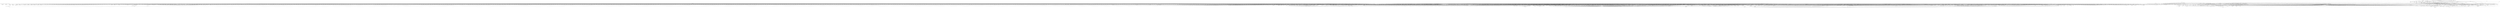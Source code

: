 digraph depends {
    node [shape=plaintext]
"adwaita-icon-theme-symbolic" -> "adwaita-icon-theme-lic" [style=dotted]
"adwaita-icon-theme-symbolic" -> "hicolor-icon-theme"
"alsa-conf" -> "libasound-lic" [style=dotted]
"alsa-state" -> "alsa-state-lic" [style=dotted]
"alsa-state" -> "alsa-states" [style=dotted]
"alsa-state" -> "alsa-utils-alsactl"
"alsa-states" -> "alsa-state-lic" [style=dotted]
"alsa-utils-alsactl" -> "alsa-states" [style=dotted]
"alsa-utils-alsactl" -> "alsa-utils-lic" [style=dotted]
"alsa-utils-alsactl" -> "libasound2"
"alsa-utils-alsamixer" -> "alsa-utils-lic" [style=dotted]
"alsa-utils-alsamixer" -> "libasound2"
"alsa-utils-alsamixer" -> "libformw5"
"alsa-utils-alsamixer" -> "libmenuw5"
"alsa-utils-alsamixer" -> "libncursesw5"
"alsa-utils-alsamixer" -> "libpanelw5"
"alsa-utils-alsamixer" -> "libtinfo5"
"apm" -> "apmd-lic" [style=dotted]
"apmd" -> "apmd-lic" [style=dotted]
"apmd" -> "libapm1"
"apm" -> "libapm1"
"avahi-daemon" -> "avahi-lic" [style=dotted]
"avahi-daemon" -> "base-files"
"avahi-daemon" -> "base-passwd"
"avahi-daemon" -> "libavahi-common3"
"avahi-daemon" -> "libavahi-core7"
"avahi-daemon" -> "libcap2"
"avahi-daemon" -> "libdaemon0"
"avahi-daemon" -> "libdbus-1-3"
"avahi-daemon" -> "libexpat1"
"avahi-daemon" -> "libnss-mdns" [style=dotted]
"avahi-daemon" -> "shadow"
"avahi-locale-en-gb" -> "virtual-locale-en-gb" [style=dotted]
"base-files" -> "base-files-lic" [style=dotted]
"base-passwd" -> "base-passwd-lic" [style=dotted]
"bash" -> "base-files"
"bash" -> "bash-lic" [style=dotted]
"bash" -> "libtinfo5"
"bash" -> "update-alternatives-opkg"
"bluez5" -> "bluez5-lic" [style=dotted]
"bluez5" -> "libdbus-1-3"
"bluez5" -> "libglib-2.0-0"
"bluez5" -> "libreadline8"
"bluez5" -> "libudev1"
"bluez5" -> "pi-bluetooth"
"bluez-firmware-rpidistro-bcm43430a1-hcd" -> "bluez-firmware-rpidistro-cypress-license"
"bluez-firmware-rpidistro-bcm43430a1-hcd" -> "bluez-firmware-rpidistro-lic" [style=dotted]
"bluez-firmware-rpidistro-bcm4345c0-hcd" -> "bluez-firmware-rpidistro-cypress-license"
"bluez-firmware-rpidistro-bcm4345c0-hcd" -> "bluez-firmware-rpidistro-lic" [style=dotted]
"bluez-firmware-rpidistro-cypress-license" -> "bluez-firmware-rpidistro-lic" [style=dotted]
"busybox" -> "busybox-lic" [style=dotted]
"busybox" -> "busybox-udhcpc" [style=dotted]
"busybox-syslog" -> "busybox"
"busybox-syslog" -> "busybox-lic" [style=dotted]
"busybox-syslog" -> "update-alternatives-opkg"
"busybox-udhcpc" -> "busybox-lic" [style=dotted]
"busybox" -> "update-alternatives-opkg"
"connman" -> "bluez5"
"connman-conf" -> "connman-conf-lic" [style=dotted]
"connman" -> "connman-conf" [style=dotted]
"connman" -> "connman-lic" [style=dotted]
"connman" -> "connman-plugin-vpn-l2tp" [style=dotted]
"connman" -> "connman-plugin-vpn-openvpn" [style=dotted]
"connman" -> "connman-plugin-vpn-pppt" [style=dotted]
"connman" -> "connman-plugin-vpn-vpnc" [style=dotted]
"connman" -> "connman-tests" [style=dotted]
"connman" -> "connman-tools" [style=dotted]
"connman" -> "connman-vpn" [style=dotted]
"connman" -> "connman-wait-online" [style=dotted]
"connman" -> "dbus-1"
"connman" -> "iptables"
"connman" -> "libdbus-1-3"
"connman" -> "libglib-2.0-0"
"connman" -> "libgnutls30"
"connman" -> "neard" [style=dotted]
"connman" -> "ofono"
"connman" -> "openvpn"
"connman-plugin-vpn-l2tp" -> "connman-vpn"
"connman-plugin-vpn-openvpn" -> "connman-vpn"
"connman-plugin-vpn-openvpn" -> "libdbus-1-3"
"connman-plugin-vpn-vpnc" -> "connman-vpn"
"connman-plugin-vpn-vpnc" -> "libdbus-1-3"
"connman" -> "pptp-linux"
"connman-tests" -> "connman-lic" [style=dotted]
"connman-tests" -> "iptables"
"connman-tests" -> "libdbus-1-3"
"connman-tests" -> "libglib-2.0-0"
"connman-tests" -> "libgnutls30"
"connman-tools" -> "connman"
"connman-tools" -> "connman-lic" [style=dotted]
"connman-tools" -> "libglib-2.0-0"
"connman-tools" -> "libgnutls30"
"connman" -> "update-alternatives-opkg"
"connman" -> "vpnc"
"connman-vpn" -> "connman-lic" [style=dotted]
"connman-vpn" -> "libdbus-1-3"
"connman-vpn" -> "libglib-2.0-0"
"connman-vpn" -> "libgnutls30"
"connman-wait-online" -> "connman-lic" [style=dotted]
"connman-wait-online" -> "libdbus-1-3"
"connman-wait-online" -> "libglib-2.0-0"
"connman" -> "wpa-supplicant"
"connman" -> "xl2tpd"
"cpushareholder-stub" -> "cpushareholder-stub-lic" [style=dotted]
"dbus-1" -> "base-files"
"dbus-1" -> "base-passwd"
"dbus-1" -> "dbus-lic" [style=dotted]
"dbus-1" -> "libdbus-1-3"
"dbus-1" -> "libexpat1"
"dbus-1" -> "libsystemd0"
"dbus-1" -> "shadow"
"directfb" -> "directfb-lic" [style=dotted]
"directfb" -> "libfreetype6"
"directfb" -> "libjpeg62"
"directfb" -> "libpng16-16"
"directfb" -> "libstdc++6"
"directfb" -> "libz1"
"e2fsprogs-badblocks" -> "e2fsprogs-lic" [style=dotted]
"e2fsprogs-badblocks" -> "libcom-err2"
"e2fsprogs-badblocks" -> "libext2fs2"
"e2fsprogs-e2fsck" -> "e2fsprogs-lic" [style=dotted]
"e2fsprogs-e2fsck" -> "libblkid1"
"e2fsprogs-e2fsck" -> "libcom-err2"
"e2fsprogs-e2fsck" -> "libe2p2"
"e2fsprogs-e2fsck" -> "libext2fs2"
"e2fsprogs-e2fsck" -> "libuuid1"
"e2fsprogs" -> "e2fsprogs-badblocks"
"e2fsprogs" -> "e2fsprogs-e2fsck" [style=dotted]
"e2fsprogs" -> "e2fsprogs-lic" [style=dotted]
"e2fsprogs" -> "e2fsprogs-mke2fs" [style=dotted]
"e2fsprogs" -> "libblkid1"
"e2fsprogs" -> "libcom-err2"
"e2fsprogs" -> "libe2p2"
"e2fsprogs" -> "libext2fs2"
"e2fsprogs" -> "libss2"
"e2fsprogs" -> "libuuid1"
"e2fsprogs-mke2fs" -> "e2fsprogs-lic" [style=dotted]
"e2fsprogs-mke2fs" -> "libblkid1"
"e2fsprogs-mke2fs" -> "libcom-err2"
"e2fsprogs-mke2fs" -> "libe2p2"
"e2fsprogs-mke2fs" -> "libext2fs2"
"e2fsprogs-mke2fs" -> "libuuid1"
"e2fsprogs-mke2fs" -> "update-alternatives-opkg"
"e2fsprogs" -> "update-alternatives-opkg"
"fontconfig-utils" -> "libfontconfig1"
"fontconfig-utils" -> "libfontconfig-lic" [style=dotted]
"fontconfig-utils" -> "libfreetype6"
"glibc-gconv-iso8859-1" -> "glibc-gconv"
"glibc-locale-en-gb" -> "virtual-locale-en-gb" [style=dotted]
"gstreamer1.0" -> "gstreamer1.0-lic" [style=dotted]
"gstreamer1.0" -> "libcap2"
"gstreamer1.0" -> "libglib-2.0-0"
"gstreamer1.0-locale-en-gb" -> "virtual-locale-en-gb" [style=dotted]
"gstreamer1.0-plugins-bad-locale-en-gb" -> "virtual-locale-en-gb" [style=dotted]
"gstreamer1.0-plugins-base-locale-en-gb" -> "virtual-locale-en-gb" [style=dotted]
"gtk+3-demo" -> "gtk+3-lic" [style=dotted]
"gtk+3-demo" -> "libatk-1.0-0"
"gtk+3-demo" -> "libcairo2"
"gtk+3-demo" -> "libepoxy0"
"gtk+3-demo" -> "libgdk-pixbuf-2.0-0"
"gtk+3-demo" -> "libglib-2.0-0"
"gtk+3-demo" -> "libgtk-3.0"
"gtk+3-demo" -> "libharfbuzz0"
"gtk+3-demo" -> "pango"
"gtk+3-locale-en-gb" -> "virtual-locale-en-gb" [style=dotted]
"gtk+3-locale-en" -> "virtual-locale-en" [style=dotted]
"hdparm" -> "hdparm-lic" [style=dotted]
"hdparm" -> "update-alternatives-opkg"
"hicolor-icon-theme" -> "hicolor-icon-theme-lic" [style=dotted]
"iptables" -> "iptables-lic" [style=dotted]
"iptables" -> "iptables-modules" [style=dotted]
"iptables" -> "iptables-module-xt-standard"
"iptables" -> "kernel-module-iptable-filter" [style=dotted]
"iptables" -> "kernel-module-iptable-nat" [style=dotted]
"iptables" -> "kernel-module-ip-tables" [style=dotted]
"iptables" -> "kernel-module-ipt-masquerade" [style=dotted]
"iptables" -> "kernel-module-nf-conntrack-ipv4" [style=dotted]
"iptables" -> "kernel-module-nf-conntrack" [style=dotted]
"iptables" -> "kernel-module-nf-defrag-ipv4" [style=dotted]
"iptables" -> "kernel-module-nf-nat" [style=dotted]
"iptables" -> "kernel-module-x-tables" [style=dotted]
"iptables-module-ip6t-ah" -> "iptables"
"iptables-module-ip6t-dnat" -> "iptables"
"iptables-module-ip6t-dnpt" -> "iptables"
"iptables-module-ip6t-dst" -> "iptables"
"iptables-module-ip6t-eui64" -> "iptables"
"iptables-module-ip6t-frag" -> "iptables"
"iptables-module-ip6t-hbh" -> "iptables"
"iptables-module-ip6t-hl" -> "iptables"
"iptables-module-ip6t-icmp6" -> "iptables"
"iptables-module-ip6t-ipv6header" -> "iptables"
"iptables-module-ip6t-log" -> "iptables"
"iptables-module-ip6t-masquerade" -> "iptables"
"iptables-module-ip6t-mh" -> "iptables"
"iptables-module-ip6t-netmap" -> "iptables"
"iptables-module-ip6t-redirect" -> "iptables"
"iptables-module-ip6t-reject" -> "iptables"
"iptables-module-ip6t-rt" -> "iptables"
"iptables-module-ip6t-snat" -> "iptables"
"iptables-module-ip6t-snpt" -> "iptables"
"iptables-module-ip6t-srh" -> "iptables"
"iptables-module-ipt-ah" -> "iptables"
"iptables-module-ipt-clusterip" -> "iptables"
"iptables-module-ipt-dnat" -> "iptables"
"iptables-module-ipt-ecn" -> "iptables"
"iptables-module-ipt-icmp" -> "iptables"
"iptables-module-ipt-log" -> "iptables"
"iptables-module-ipt-masquerade" -> "iptables"
"iptables-module-ipt-netmap" -> "iptables"
"iptables-module-ipt-realm" -> "iptables"
"iptables-module-ipt-redirect" -> "iptables"
"iptables-module-ipt-reject" -> "iptables"
"iptables-module-ipt-snat" -> "iptables"
"iptables-module-ipt-ttl" -> "iptables"
"iptables-module-ipt-ulog" -> "iptables"
"iptables-modules" -> "iptables-lic" [style=dotted]
"iptables-modules" -> "iptables-module-ip6t-ah"
"iptables-modules" -> "iptables-module-ip6t-dnat"
"iptables-modules" -> "iptables-module-ip6t-dnpt"
"iptables-modules" -> "iptables-module-ip6t-dst"
"iptables-modules" -> "iptables-module-ip6t-eui64"
"iptables-modules" -> "iptables-module-ip6t-frag"
"iptables-modules" -> "iptables-module-ip6t-hbh"
"iptables-modules" -> "iptables-module-ip6t-hl"
"iptables-modules" -> "iptables-module-ip6t-icmp6"
"iptables-modules" -> "iptables-module-ip6t-ipv6header"
"iptables-modules" -> "iptables-module-ip6t-log"
"iptables-modules" -> "iptables-module-ip6t-masquerade"
"iptables-modules" -> "iptables-module-ip6t-mh"
"iptables-modules" -> "iptables-module-ip6t-netmap"
"iptables-modules" -> "iptables-module-ip6t-redirect"
"iptables-modules" -> "iptables-module-ip6t-reject"
"iptables-modules" -> "iptables-module-ip6t-rt"
"iptables-modules" -> "iptables-module-ip6t-snat"
"iptables-modules" -> "iptables-module-ip6t-snpt"
"iptables-modules" -> "iptables-module-ip6t-srh"
"iptables-modules" -> "iptables-module-ipt-ah"
"iptables-modules" -> "iptables-module-ipt-clusterip"
"iptables-modules" -> "iptables-module-ipt-dnat"
"iptables-modules" -> "iptables-module-ipt-ecn"
"iptables-modules" -> "iptables-module-ipt-icmp"
"iptables-modules" -> "iptables-module-ipt-log"
"iptables-modules" -> "iptables-module-ipt-masquerade"
"iptables-modules" -> "iptables-module-ipt-netmap"
"iptables-modules" -> "iptables-module-ipt-realm"
"iptables-modules" -> "iptables-module-ipt-redirect"
"iptables-modules" -> "iptables-module-ipt-reject"
"iptables-modules" -> "iptables-module-ipt-snat"
"iptables-modules" -> "iptables-module-ipt-ttl"
"iptables-modules" -> "iptables-module-ipt-ulog"
"iptables-modules" -> "iptables-module-xt-addrtype"
"iptables-modules" -> "iptables-module-xt-audit"
"iptables-modules" -> "iptables-module-xt-bpf"
"iptables-modules" -> "iptables-module-xt-cgroup"
"iptables-modules" -> "iptables-module-xt-checksum"
"iptables-modules" -> "iptables-module-xt-classify"
"iptables-modules" -> "iptables-module-xt-cluster"
"iptables-modules" -> "iptables-module-xt-comment"
"iptables-modules" -> "iptables-module-xt-connbytes"
"iptables-modules" -> "iptables-module-xt-connlimit"
"iptables-modules" -> "iptables-module-xt-connmark"
"iptables-modules" -> "iptables-module-xt-connsecmark"
"iptables-modules" -> "iptables-module-xt-conntrack"
"iptables-modules" -> "iptables-module-xt-cpu"
"iptables-modules" -> "iptables-module-xt-ct"
"iptables-modules" -> "iptables-module-xt-dccp"
"iptables-modules" -> "iptables-module-xt-devgroup"
"iptables-modules" -> "iptables-module-xt-dscp"
"iptables-modules" -> "iptables-module-xt-ecn"
"iptables-modules" -> "iptables-module-xt-esp"
"iptables-modules" -> "iptables-module-xt-hashlimit"
"iptables-modules" -> "iptables-module-xt-helper"
"iptables-modules" -> "iptables-module-xt-hmark"
"iptables-modules" -> "iptables-module-xt-idletimer"
"iptables-modules" -> "iptables-module-xt-ipcomp"
"iptables-modules" -> "iptables-module-xt-iprange"
"iptables-modules" -> "iptables-module-xt-ipvs"
"iptables-modules" -> "iptables-module-xt-led"
"iptables-modules" -> "iptables-module-xt-length"
"iptables-modules" -> "iptables-module-xt-limit"
"iptables-modules" -> "iptables-module-xt-mac"
"iptables-modules" -> "iptables-module-xt-mark"
"iptables-modules" -> "iptables-module-xt-multiport"
"iptables-modules" -> "iptables-module-xt-nfacct"
"iptables-modules" -> "iptables-module-xt-nflog"
"iptables-modules" -> "iptables-module-xt-nfqueue"
"iptables-modules" -> "iptables-module-xt-notrack"
"iptables-modules" -> "iptables-module-xt-osf"
"iptables-modules" -> "iptables-module-xt-owner"
"iptables-modules" -> "iptables-module-xt-physdev"
"iptables-modules" -> "iptables-module-xt-pkttype"
"iptables-modules" -> "iptables-module-xt-policy"
"iptables-modules" -> "iptables-module-xt-quota"
"iptables-modules" -> "iptables-module-xt-rateest"
"iptables-modules" -> "iptables-module-xt-recent"
"iptables-modules" -> "iptables-module-xt-rpfilter"
"iptables-modules" -> "iptables-module-xt-sctp"
"iptables-modules" -> "iptables-module-xt-secmark"
"iptables-modules" -> "iptables-module-xt-set"
"iptables-modules" -> "iptables-module-xt-socket"
"iptables-modules" -> "iptables-module-xt-standard"
"iptables-modules" -> "iptables-module-xt-state"
"iptables-modules" -> "iptables-module-xt-statistic"
"iptables-modules" -> "iptables-module-xt-string"
"iptables-modules" -> "iptables-module-xt-synproxy"
"iptables-modules" -> "iptables-module-xt-tcp"
"iptables-modules" -> "iptables-module-xt-tcpmss"
"iptables-modules" -> "iptables-module-xt-tcpoptstrip"
"iptables-modules" -> "iptables-module-xt-tee"
"iptables-modules" -> "iptables-module-xt-time"
"iptables-modules" -> "iptables-module-xt-tos"
"iptables-modules" -> "iptables-module-xt-tproxy"
"iptables-modules" -> "iptables-module-xt-trace"
"iptables-modules" -> "iptables-module-xt-u32"
"iptables-modules" -> "iptables-module-xt-udp"
"iptables-module-xt-addrtype" -> "iptables"
"iptables-module-xt-audit" -> "iptables"
"iptables-module-xt-bpf" -> "iptables"
"iptables-module-xt-cgroup" -> "iptables"
"iptables-module-xt-checksum" -> "iptables"
"iptables-module-xt-classify" -> "iptables"
"iptables-module-xt-cluster" -> "iptables"
"iptables-module-xt-comment" -> "iptables"
"iptables-module-xt-connbytes" -> "iptables"
"iptables-module-xt-connlimit" -> "iptables"
"iptables-module-xt-connmark" -> "iptables"
"iptables-module-xt-connsecmark" -> "iptables"
"iptables-module-xt-conntrack" -> "iptables"
"iptables-module-xt-cpu" -> "iptables"
"iptables-module-xt-ct" -> "iptables"
"iptables-module-xt-dccp" -> "iptables"
"iptables-module-xt-devgroup" -> "iptables"
"iptables-module-xt-dscp" -> "iptables"
"iptables-module-xt-ecn" -> "iptables"
"iptables-module-xt-esp" -> "iptables"
"iptables-module-xt-hashlimit" -> "iptables"
"iptables-module-xt-helper" -> "iptables"
"iptables-module-xt-hmark" -> "iptables"
"iptables-module-xt-idletimer" -> "iptables"
"iptables-module-xt-ipcomp" -> "iptables"
"iptables-module-xt-iprange" -> "iptables"
"iptables-module-xt-ipvs" -> "iptables"
"iptables-module-xt-led" -> "iptables"
"iptables-module-xt-length" -> "iptables"
"iptables-module-xt-limit" -> "iptables"
"iptables-module-xt-mac" -> "iptables"
"iptables-module-xt-mark" -> "iptables"
"iptables-module-xt-multiport" -> "iptables"
"iptables-module-xt-nfacct" -> "iptables"
"iptables-module-xt-nflog" -> "iptables"
"iptables-module-xt-nfqueue" -> "iptables"
"iptables-module-xt-notrack" -> "iptables"
"iptables-module-xt-osf" -> "iptables"
"iptables-module-xt-owner" -> "iptables"
"iptables-module-xt-physdev" -> "iptables"
"iptables-module-xt-pkttype" -> "iptables"
"iptables-module-xt-policy" -> "iptables"
"iptables-module-xt-quota" -> "iptables"
"iptables-module-xt-rateest" -> "iptables"
"iptables-module-xt-recent" -> "iptables"
"iptables-module-xt-rpfilter" -> "iptables"
"iptables-module-xt-sctp" -> "iptables"
"iptables-module-xt-secmark" -> "iptables"
"iptables-module-xt-set" -> "iptables"
"iptables-module-xt-socket" -> "iptables"
"iptables-module-xt-standard" -> "iptables"
"iptables-module-xt-state" -> "iptables"
"iptables-module-xt-statistic" -> "iptables"
"iptables-module-xt-string" -> "iptables"
"iptables-module-xt-synproxy" -> "iptables"
"iptables-module-xt-tcp" -> "iptables"
"iptables-module-xt-tcpmss" -> "iptables"
"iptables-module-xt-tcpoptstrip" -> "iptables"
"iptables-module-xt-tee" -> "iptables"
"iptables-module-xt-time" -> "iptables"
"iptables-module-xt-tos" -> "iptables"
"iptables-module-xt-tproxy" -> "iptables"
"iptables-module-xt-trace" -> "iptables"
"iptables-module-xt-u32" -> "iptables"
"iptables-module-xt-udp" -> "iptables"
"iw" -> "iw-lic" [style=dotted]
"iw" -> "libnl-3-200"
"iw" -> "libnl-genl-3-200"
"kbd-consolefonts" -> "kbd-lic" [style=dotted]
"kbd" -> "kbd-lic" [style=dotted]
"kbd-keymaps" -> "kbd-lic" [style=dotted]
"kbd" -> "update-alternatives-opkg"
"kernel-module-6lowpan-4.19.44" -> "kernel-module-ipv6-4.19.44"
"kernel-module-6pack-4.19.44" -> "kernel-module-ax25-4.19.44"
"kernel-module-8021q-4.19.44" -> "kernel-module-garp-4.19.44"
"kernel-module-8192cu-4.19.44" -> "kernel-module-cfg80211-4.19.44"
"kernel-module-9p-4.19.44" -> "kernel-module-9pnet-4.19.44"
"kernel-module-act-ipt-4.19.44" -> "kernel-module-x-tables-4.19.44"
"kernel-module-ad714x-i2c-4.19.44" -> "kernel-module-ad714x-4.19.44"
"kernel-module-ad714x-spi-4.19.44" -> "kernel-module-ad714x-4.19.44"
"kernel-module-ads1015-4.19.44" -> "kernel-module-hwmon-4.19.44"
"kernel-module-ads7846-4.19.44" -> "kernel-module-hwmon-4.19.44"
"kernel-module-adv7180-4.19.44" -> "kernel-module-media-4.19.44"
"kernel-module-adv7180-4.19.44" -> "kernel-module-v4l2-common-4.19.44"
"kernel-module-adv7180-4.19.44" -> "kernel-module-videodev-4.19.44"
"kernel-module-adxl34x-i2c-4.19.44" -> "kernel-module-adxl34x-4.19.44"
"kernel-module-adxl34x-spi-4.19.44" -> "kernel-module-adxl34x-4.19.44"
"kernel-module-aes-arm-bs-4.19.44" -> "kernel-module-crypto-simd-4.19.44"
"kernel-module-af9013-4.19.44" -> "kernel-module-dvb-core-4.19.44"
"kernel-module-af9013-4.19.44" -> "kernel-module-i2c-mux-4.19.44"
"kernel-module-af9033-4.19.44" -> "kernel-module-dvb-core-4.19.44"
"kernel-module-ah6-4.19.44" -> "kernel-module-ipv6-4.19.44"
"kernel-module-aircable-4.19.44" -> "kernel-module-usbserial-4.19.44"
"kernel-module-algif-skcipher-4.19.44" -> "kernel-module-af-alg-4.19.44"
"kernel-module-appletalk-4.19.44" -> "kernel-module-psnap-4.19.44"
"kernel-module-ar5523-4.19.44" -> "kernel-module-cfg80211-4.19.44"
"kernel-module-ar5523-4.19.44" -> "kernel-module-mac80211-4.19.44"
"kernel-module-arizona-micsupp-4.19.44" -> "kernel-module-snd-soc-core-4.19.44"
"kernel-module-ark3116-4.19.44" -> "kernel-module-usbserial-4.19.44"
"kernel-module-arptable-filter-4.19.44" -> "kernel-module-arp-tables-4.19.44"
"kernel-module-arptable-filter-4.19.44" -> "kernel-module-x-tables-4.19.44"
"kernel-module-arp-tables-4.19.44" -> "kernel-module-x-tables-4.19.44"
"kernel-module-arpt-mangle-4.19.44" -> "kernel-module-x-tables-4.19.44"
"kernel-module-async-memcpy-4.19.44" -> "kernel-module-async-tx-4.19.44"
"kernel-module-async-pq-4.19.44" -> "kernel-module-async-tx-4.19.44"
"kernel-module-async-pq-4.19.44" -> "kernel-module-async-xor-4.19.44"
"kernel-module-async-pq-4.19.44" -> "kernel-module-raid6-pq-4.19.44"
"kernel-module-async-raid6-recov-4.19.44" -> "kernel-module-async-tx-4.19.44"
"kernel-module-async-raid6-recov-4.19.44" -> "kernel-module-raid6-pq-4.19.44"
"kernel-module-async-xor-4.19.44" -> "kernel-module-async-tx-4.19.44"
"kernel-module-async-xor-4.19.44" -> "kernel-module-xor-4.19.44"
"kernel-module-at76c50x-usb-4.19.44" -> "kernel-module-cfg80211-4.19.44"
"kernel-module-at76c50x-usb-4.19.44" -> "kernel-module-mac80211-4.19.44"
"kernel-module-at86rf230-4.19.44" -> "kernel-module-mac802154-4.19.44"
"kernel-module-ath3k-4.19.44" -> "kernel-module-bluetooth-4.19.44"
"kernel-module-ath-4.19.44" -> "kernel-module-cfg80211-4.19.44"
"kernel-module-ath6kl-core-4.19.44" -> "kernel-module-cfg80211-4.19.44"
"kernel-module-ath6kl-usb-4.19.44" -> "kernel-module-ath6kl-core-4.19.44"
"kernel-module-ath9k-4.19.44" -> "kernel-module-ath-4.19.44"
"kernel-module-ath9k-4.19.44" -> "kernel-module-ath9k-common-4.19.44"
"kernel-module-ath9k-4.19.44" -> "kernel-module-ath9k-hw-4.19.44"
"kernel-module-ath9k-4.19.44" -> "kernel-module-cfg80211-4.19.44"
"kernel-module-ath9k-4.19.44" -> "kernel-module-mac80211-4.19.44"
"kernel-module-ath9k-common-4.19.44" -> "kernel-module-ath-4.19.44"
"kernel-module-ath9k-common-4.19.44" -> "kernel-module-ath9k-hw-4.19.44"
"kernel-module-ath9k-common-4.19.44" -> "kernel-module-cfg80211-4.19.44"
"kernel-module-ath9k-htc-4.19.44" -> "kernel-module-ath-4.19.44"
"kernel-module-ath9k-htc-4.19.44" -> "kernel-module-ath9k-common-4.19.44"
"kernel-module-ath9k-htc-4.19.44" -> "kernel-module-ath9k-hw-4.19.44"
"kernel-module-ath9k-htc-4.19.44" -> "kernel-module-cfg80211-4.19.44"
"kernel-module-ath9k-htc-4.19.44" -> "kernel-module-mac80211-4.19.44"
"kernel-module-ath9k-hw-4.19.44" -> "kernel-module-ath-4.19.44"
"kernel-module-au0828-4.19.44" -> "kernel-module-dvb-core-4.19.44"
"kernel-module-au0828-4.19.44" -> "kernel-module-media-4.19.44"
"kernel-module-au0828-4.19.44" -> "kernel-module-tveeprom-4.19.44"
"kernel-module-au0828-4.19.44" -> "kernel-module-v4l2-common-4.19.44"
"kernel-module-au0828-4.19.44" -> "kernel-module-videobuf2-common-4.19.44"
"kernel-module-au0828-4.19.44" -> "kernel-module-videobuf2-v4l2-4.19.44"
"kernel-module-au0828-4.19.44" -> "kernel-module-videobuf2-vmalloc-4.19.44"
"kernel-module-au0828-4.19.44" -> "kernel-module-videodev-4.19.44"
"kernel-module-au8522-decoder-4.19.44" -> "kernel-module-au8522-common-4.19.44"
"kernel-module-au8522-decoder-4.19.44" -> "kernel-module-media-4.19.44"
"kernel-module-au8522-decoder-4.19.44" -> "kernel-module-v4l2-common-4.19.44"
"kernel-module-au8522-decoder-4.19.44" -> "kernel-module-videodev-4.19.44"
"kernel-module-au8522-dig-4.19.44" -> "kernel-module-au8522-common-4.19.44"
"kernel-module-authencesn-4.19.44" -> "kernel-module-authenc-4.19.44"
"kernel-module-b2c2-flexcop-4.19.44" -> "kernel-module-cx24113-4.19.44"
"kernel-module-b2c2-flexcop-4.19.44" -> "kernel-module-cx24123-4.19.44"
"kernel-module-b2c2-flexcop-4.19.44" -> "kernel-module-dvb-core-4.19.44"
"kernel-module-b2c2-flexcop-4.19.44" -> "kernel-module-s5h1420-4.19.44"
"kernel-module-b2c2-flexcop-usb-4.19.44" -> "kernel-module-b2c2-flexcop-4.19.44"
"kernel-module-b43-4.19.44" -> "kernel-module-bcma-4.19.44"
"kernel-module-b43-4.19.44" -> "kernel-module-cfg80211-4.19.44"
"kernel-module-b43-4.19.44" -> "kernel-module-mac80211-4.19.44"
"kernel-module-b43-4.19.44" -> "kernel-module-ssb-4.19.44"
"kernel-module-b43legacy-4.19.44" -> "kernel-module-cfg80211-4.19.44"
"kernel-module-b43legacy-4.19.44" -> "kernel-module-mac80211-4.19.44"
"kernel-module-b43legacy-4.19.44" -> "kernel-module-ssb-4.19.44"
"kernel-module-batman-adv-4.19.44" -> "kernel-module-cfg80211-4.19.44"
"kernel-module-baycom-ser-fdx-4.19.44" -> "kernel-module-hdlcdrv-4.19.44"
"kernel-module-baycom-ser-hdx-4.19.44" -> "kernel-module-hdlcdrv-4.19.44"
"kernel-module-bcm203x-4.19.44" -> "kernel-module-bluetooth-4.19.44"
"kernel-module-bcm2835-codec-4.19.44" -> "kernel-module-bcm2835-mmal-vchiq-4.19.44"
"kernel-module-bcm2835-codec-4.19.44" -> "kernel-module-v4l2-mem2mem-4.19.44"
"kernel-module-bcm2835-codec-4.19.44" -> "kernel-module-videobuf2-common-4.19.44"
"kernel-module-bcm2835-codec-4.19.44" -> "kernel-module-videobuf2-dma-contig-4.19.44"
"kernel-module-bcm2835-codec-4.19.44" -> "kernel-module-videobuf2-v4l2-4.19.44"
"kernel-module-bcm2835-codec-4.19.44" -> "kernel-module-videodev-4.19.44"
"kernel-module-bcm2835-mmal-vchiq-4.19.44" -> "kernel-module-vc-sm-cma-4.19.44"
"kernel-module-bcm2835-smi-dev-4.19.44" -> "kernel-module-bcm2835-smi-4.19.44"
"kernel-module-bcm2835-smi-nand-4.19.44" -> "kernel-module-bcm2835-smi-4.19.44"
"kernel-module-bcm2835-smi-nand-4.19.44" -> "kernel-module-nand-4.19.44"
"kernel-module-bcm2835-unicam-4.19.44" -> "kernel-module-v4l2-common-4.19.44"
"kernel-module-bcm2835-unicam-4.19.44" -> "kernel-module-v4l2-dv-timings-4.19.44"
"kernel-module-bcm2835-unicam-4.19.44" -> "kernel-module-v4l2-fwnode-4.19.44"
"kernel-module-bcm2835-unicam-4.19.44" -> "kernel-module-videobuf2-common-4.19.44"
"kernel-module-bcm2835-unicam-4.19.44" -> "kernel-module-videobuf2-dma-contig-4.19.44"
"kernel-module-bcm2835-unicam-4.19.44" -> "kernel-module-videobuf2-v4l2-4.19.44"
"kernel-module-bcm2835-unicam-4.19.44" -> "kernel-module-videodev-4.19.44"
"kernel-module-bcm2835-v4l2-4.19.44" -> "kernel-module-bcm2835-mmal-vchiq-4.19.44"
"kernel-module-bcm2835-v4l2-4.19.44" -> "kernel-module-v4l2-common-4.19.44"
"kernel-module-bcm2835-v4l2-4.19.44" -> "kernel-module-videobuf2-common-4.19.44"
"kernel-module-bcm2835-v4l2-4.19.44" -> "kernel-module-videobuf2-v4l2-4.19.44"
"kernel-module-bcm2835-v4l2-4.19.44" -> "kernel-module-videobuf2-vmalloc-4.19.44"
"kernel-module-bcm2835-v4l2-4.19.44" -> "kernel-module-videodev-4.19.44"
"kernel-module-belkin-sa-4.19.44" -> "kernel-module-usbserial-4.19.44"
"kernel-module-bfusb-4.19.44" -> "kernel-module-bluetooth-4.19.44"
"kernel-module-block2mtd-4.19.44" -> "kernel-module-mtd-4.19.44"
"kernel-module-bluetooth-4.19.44" -> "kernel-module-ecdh-generic-4.19.44"
"kernel-module-bluetooth-4.19.44" -> "kernel-module-rfkill-4.19.44"
"kernel-module-bluetooth-6lowpan-4.19.44" -> "kernel-module-6lowpan-4.19.44"
"kernel-module-bluetooth-6lowpan-4.19.44" -> "kernel-module-bluetooth-4.19.44"
"kernel-module-bmp280-4.19.44" -> "kernel-module-industrialio-4.19.44"
"kernel-module-bmp280-i2c-4.19.44" -> "kernel-module-bmp280-4.19.44"
"kernel-module-bmp280-spi-4.19.44" -> "kernel-module-bmp280-4.19.44"
"kernel-module-bnep-4.19.44" -> "kernel-module-bluetooth-4.19.44"
"kernel-module-bpa10x-4.19.44" -> "kernel-module-bluetooth-4.19.44"
"kernel-module-bpqether-4.19.44" -> "kernel-module-ax25-4.19.44"
"kernel-module-brcmfmac-4.19.44" -> "kernel-module-brcmutil-4.19.44"
"kernel-module-brcmfmac-4.19.44" -> "kernel-module-cfg80211-4.19.44"
"kernel-module-bridge-4.19.44" -> "kernel-module-ipv6-4.19.44"
"kernel-module-bridge-4.19.44" -> "kernel-module-llc-4.19.44"
"kernel-module-bridge-4.19.44" -> "kernel-module-stp-4.19.44"
"kernel-module-br-netfilter-4.19.44" -> "kernel-module-bridge-4.19.44"
"kernel-module-bsd-comp-4.19.44" -> "kernel-module-ppp-generic-4.19.44"
"kernel-module-btbcm-4.19.44" -> "kernel-module-bluetooth-4.19.44"
"kernel-module-btintel-4.19.44" -> "kernel-module-bluetooth-4.19.44"
"kernel-module-btmrvl-4.19.44" -> "kernel-module-bluetooth-4.19.44"
"kernel-module-btmrvl-sdio-4.19.44" -> "kernel-module-bluetooth-4.19.44"
"kernel-module-btmrvl-sdio-4.19.44" -> "kernel-module-btmrvl-4.19.44"
"kernel-module-btrfs-4.19.44" -> "kernel-module-lzo-compress-4.19.44"
"kernel-module-btrfs-4.19.44" -> "kernel-module-raid6-pq-4.19.44"
"kernel-module-btrfs-4.19.44" -> "kernel-module-xor-4.19.44"
"kernel-module-btrfs-4.19.44" -> "kernel-module-zlib-deflate-4.19.44"
"kernel-module-btrfs-4.19.44" -> "kernel-module-zstd-compress-4.19.44"
"kernel-module-btrfs-4.19.44" -> "kernel-module-zstd-decompress-4.19.44"
"kernel-module-btrtl-4.19.44" -> "kernel-module-bluetooth-4.19.44"
"kernel-module-btusb-4.19.44" -> "kernel-module-bluetooth-4.19.44"
"kernel-module-btusb-4.19.44" -> "kernel-module-btbcm-4.19.44"
"kernel-module-btusb-4.19.44" -> "kernel-module-btintel-4.19.44"
"kernel-module-btusb-4.19.44" -> "kernel-module-btrtl-4.19.44"
"kernel-module-btwilink-4.19.44" -> "kernel-module-bluetooth-4.19.44"
"kernel-module-btwilink-4.19.44" -> "kernel-module-st-drv-4.19.44"
"kernel-module-can-bcm-4.19.44" -> "kernel-module-can-4.19.44"
"kernel-module-can-gw-4.19.44" -> "kernel-module-can-4.19.44"
"kernel-module-can-raw-4.19.44" -> "kernel-module-can-4.19.44"
"kernel-module-carl9170-4.19.44" -> "kernel-module-ath-4.19.44"
"kernel-module-carl9170-4.19.44" -> "kernel-module-cfg80211-4.19.44"
"kernel-module-carl9170-4.19.44" -> "kernel-module-mac80211-4.19.44"
"kernel-module-cast5-generic-4.19.44" -> "kernel-module-cast-common-4.19.44"
"kernel-module-cc2520-4.19.44" -> "kernel-module-crc-ccitt-4.19.44"
"kernel-module-cc2520-4.19.44" -> "kernel-module-mac802154-4.19.44"
"kernel-module-cdc-mbim-4.19.44" -> "kernel-module-cdc-ncm-4.19.44"
"kernel-module-cdc-mbim-4.19.44" -> "kernel-module-cdc-wdm-4.19.44"
"kernel-module-cfg80211-4.19.44" -> "kernel-module-rfkill-4.19.44"
"kernel-module-ch341-4.19.44" -> "kernel-module-usbserial-4.19.44"
"kernel-module-cp210x-4.19.44" -> "kernel-module-usbserial-4.19.44"
"kernel-module-cpia2-4.19.44" -> "kernel-module-v4l2-common-4.19.44"
"kernel-module-cpia2-4.19.44" -> "kernel-module-videodev-4.19.44"
"kernel-module-crypto-simd-4.19.44" -> "kernel-module-cryptd-4.19.44"
"kernel-module-cs53l32a-4.19.44" -> "kernel-module-v4l2-common-4.19.44"
"kernel-module-cs53l32a-4.19.44" -> "kernel-module-videodev-4.19.44"
"kernel-module-cuse-4.19.44" -> "kernel-module-fuse-4.19.44"
"kernel-module-cx231xx-4.19.44" -> "kernel-module-cx2341x-4.19.44"
"kernel-module-cx231xx-4.19.44" -> "kernel-module-i2c-mux-4.19.44"
"kernel-module-cx231xx-4.19.44" -> "kernel-module-media-4.19.44"
"kernel-module-cx231xx-4.19.44" -> "kernel-module-tveeprom-4.19.44"
"kernel-module-cx231xx-4.19.44" -> "kernel-module-v4l2-common-4.19.44"
"kernel-module-cx231xx-4.19.44" -> "kernel-module-videobuf-core-4.19.44"
"kernel-module-cx231xx-4.19.44" -> "kernel-module-videobuf-vmalloc-4.19.44"
"kernel-module-cx231xx-4.19.44" -> "kernel-module-videodev-4.19.44"
"kernel-module-cx231xx-alsa-4.19.44" -> "kernel-module-cx231xx-4.19.44"
"kernel-module-cx231xx-alsa-4.19.44" -> "kernel-module-snd-4.19.44"
"kernel-module-cx231xx-alsa-4.19.44" -> "kernel-module-snd-pcm-4.19.44"
"kernel-module-cx231xx-dvb-4.19.44" -> "kernel-module-cx231xx-4.19.44"
"kernel-module-cx231xx-dvb-4.19.44" -> "kernel-module-dvb-core-4.19.44"
"kernel-module-cx2341x-4.19.44" -> "kernel-module-v4l2-common-4.19.44"
"kernel-module-cx2341x-4.19.44" -> "kernel-module-videodev-4.19.44"
"kernel-module-cx25840-4.19.44" -> "kernel-module-media-4.19.44"
"kernel-module-cx25840-4.19.44" -> "kernel-module-v4l2-common-4.19.44"
"kernel-module-cx25840-4.19.44" -> "kernel-module-videodev-4.19.44"
"kernel-module-cxacru-4.19.44" -> "kernel-module-atm-4.19.44"
"kernel-module-cxacru-4.19.44" -> "kernel-module-usbatm-4.19.44"
"kernel-module-cxd2820r-4.19.44" -> "kernel-module-dvb-core-4.19.44"
"kernel-module-cxd2841er-4.19.44" -> "kernel-module-dvb-core-4.19.44"
"kernel-module-cxd2880-4.19.44" -> "kernel-module-dvb-core-4.19.44"
"kernel-module-cxd2880-spi-4.19.44" -> "kernel-module-dvb-core-4.19.44"
"kernel-module-cyberjack-4.19.44" -> "kernel-module-usbserial-4.19.44"
"kernel-module-cypress-m8-4.19.44" -> "kernel-module-usbserial-4.19.44"
"kernel-module-deflate-4.19.44" -> "kernel-module-zlib-deflate-4.19.44"
"kernel-module-dht11-4.19.44" -> "kernel-module-industrialio-4.19.44"
"kernel-module-dib3000mc-4.19.44" -> "kernel-module-dibx000-common-4.19.44"
"kernel-module-dib7000m-4.19.44" -> "kernel-module-dibx000-common-4.19.44"
"kernel-module-dib7000p-4.19.44" -> "kernel-module-dibx000-common-4.19.44"
"kernel-module-dib7000p-4.19.44" -> "kernel-module-dvb-core-4.19.44"
"kernel-module-dib8000-4.19.44" -> "kernel-module-dibx000-common-4.19.44"
"kernel-module-dib8000-4.19.44" -> "kernel-module-dvb-core-4.19.44"
"kernel-module-dib9000-4.19.44" -> "kernel-module-dibx000-common-4.19.44"
"kernel-module-dib9000-4.19.44" -> "kernel-module-dvb-core-4.19.44"
"kernel-module-digi-acceleport-4.19.44" -> "kernel-module-usbserial-4.19.44"
"kernel-module-dm-bufio-4.19.44" -> "kernel-module-dm-mod-4.19.44"
"kernel-module-dm-cache-4.19.44" -> "kernel-module-dm-bio-prison-4.19.44"
"kernel-module-dm-cache-4.19.44" -> "kernel-module-dm-mod-4.19.44"
"kernel-module-dm-cache-4.19.44" -> "kernel-module-dm-persistent-data-4.19.44"
"kernel-module-dm-cache-smq-4.19.44" -> "kernel-module-dm-cache-4.19.44"
"kernel-module-dm-crypt-4.19.44" -> "kernel-module-dm-mod-4.19.44"
"kernel-module-dm-delay-4.19.44" -> "kernel-module-dm-mod-4.19.44"
"kernel-module-dm-log-4.19.44" -> "kernel-module-dm-mod-4.19.44"
"kernel-module-dm-log-userspace-4.19.44" -> "kernel-module-cn-4.19.44"
"kernel-module-dm-log-userspace-4.19.44" -> "kernel-module-dm-log-4.19.44"
"kernel-module-dm-log-userspace-4.19.44" -> "kernel-module-dm-mod-4.19.44"
"kernel-module-dm-mirror-4.19.44" -> "kernel-module-dm-log-4.19.44"
"kernel-module-dm-mirror-4.19.44" -> "kernel-module-dm-mod-4.19.44"
"kernel-module-dm-mirror-4.19.44" -> "kernel-module-dm-region-hash-4.19.44"
"kernel-module-dm-persistent-data-4.19.44" -> "kernel-module-dm-bufio-4.19.44"
"kernel-module-dm-raid-4.19.44" -> "kernel-module-dm-mod-4.19.44"
"kernel-module-dm-raid-4.19.44" -> "kernel-module-md-mod-4.19.44"
"kernel-module-dm-raid-4.19.44" -> "kernel-module-raid456-4.19.44"
"kernel-module-dm-region-hash-4.19.44" -> "kernel-module-dm-log-4.19.44"
"kernel-module-dm-snapshot-4.19.44" -> "kernel-module-dm-bufio-4.19.44"
"kernel-module-dm-snapshot-4.19.44" -> "kernel-module-dm-mod-4.19.44"
"kernel-module-dm-thin-pool-4.19.44" -> "kernel-module-dm-bio-prison-4.19.44"
"kernel-module-dm-thin-pool-4.19.44" -> "kernel-module-dm-mod-4.19.44"
"kernel-module-dm-thin-pool-4.19.44" -> "kernel-module-dm-persistent-data-4.19.44"
"kernel-module-dm-zero-4.19.44" -> "kernel-module-dm-mod-4.19.44"
"kernel-module-drbd-4.19.44" -> "kernel-module-lru-cache-4.19.44"
"kernel-module-drxk-4.19.44" -> "kernel-module-dvb-core-4.19.44"
"kernel-module-ds1621-4.19.44" -> "kernel-module-hwmon-4.19.44"
"kernel-module-ds1wm-4.19.44" -> "kernel-module-wire-4.19.44"
"kernel-module-ds2482-4.19.44" -> "kernel-module-wire-4.19.44"
"kernel-module-ds2490-4.19.44" -> "kernel-module-wire-4.19.44"
"kernel-module-ds2760-battery-4.19.44" -> "kernel-module-wire-4.19.44"
"kernel-module-dsbr100-4.19.44" -> "kernel-module-videodev-4.19.44"
"kernel-module-dvb-as102-4.19.44" -> "kernel-module-dvb-core-4.19.44"
"kernel-module-dvb-usb-4.19.44" -> "kernel-module-dvb-core-4.19.44"
"kernel-module-dvb-usb-a800-4.19.44" -> "kernel-module-dvb-usb-4.19.44"
"kernel-module-dvb-usb-a800-4.19.44" -> "kernel-module-dvb-usb-dibusb-common-4.19.44"
"kernel-module-dvb-usb-a800-4.19.44" -> "kernel-module-dvb-usb-dibusb-mc-common-4.19.44"
"kernel-module-dvb-usb-af9005-4.19.44" -> "kernel-module-dvb-usb-4.19.44"
"kernel-module-dvb-usb-af9015-4.19.44" -> "kernel-module-dvb-core-4.19.44"
"kernel-module-dvb-usb-af9015-4.19.44" -> "kernel-module-dvb-usb-v2-4.19.44"
"kernel-module-dvb-usb-af9035-4.19.44" -> "kernel-module-dvb-usb-v2-4.19.44"
"kernel-module-dvb-usb-anysee-4.19.44" -> "kernel-module-dvb-core-4.19.44"
"kernel-module-dvb-usb-anysee-4.19.44" -> "kernel-module-dvb-usb-v2-4.19.44"
"kernel-module-dvb-usb-au6610-4.19.44" -> "kernel-module-dvb-usb-v2-4.19.44"
"kernel-module-dvb-usb-az6007-4.19.44" -> "kernel-module-cypress-firmware-4.19.44"
"kernel-module-dvb-usb-az6007-4.19.44" -> "kernel-module-dvb-core-4.19.44"
"kernel-module-dvb-usb-az6007-4.19.44" -> "kernel-module-dvb-usb-v2-4.19.44"
"kernel-module-dvb-usb-az6027-4.19.44" -> "kernel-module-dvb-core-4.19.44"
"kernel-module-dvb-usb-az6027-4.19.44" -> "kernel-module-dvb-usb-4.19.44"
"kernel-module-dvb-usb-az6027-4.19.44" -> "kernel-module-stb0899-4.19.44"
"kernel-module-dvb-usb-az6027-4.19.44" -> "kernel-module-stb6100-4.19.44"
"kernel-module-dvb-usb-ce6230-4.19.44" -> "kernel-module-dvb-usb-v2-4.19.44"
"kernel-module-dvb-usb-cinergyt2-4.19.44" -> "kernel-module-dvb-usb-4.19.44"
"kernel-module-dvb-usb-cxusb-4.19.44" -> "kernel-module-dib0070-4.19.44"
"kernel-module-dvb-usb-cxusb-4.19.44" -> "kernel-module-dvb-usb-4.19.44"
"kernel-module-dvb-usb-dib0700-4.19.44" -> "kernel-module-dib0070-4.19.44"
"kernel-module-dvb-usb-dib0700-4.19.44" -> "kernel-module-dib0090-4.19.44"
"kernel-module-dvb-usb-dib0700-4.19.44" -> "kernel-module-dib3000mc-4.19.44"
"kernel-module-dvb-usb-dib0700-4.19.44" -> "kernel-module-dib7000m-4.19.44"
"kernel-module-dvb-usb-dib0700-4.19.44" -> "kernel-module-dib9000-4.19.44"
"kernel-module-dvb-usb-dib0700-4.19.44" -> "kernel-module-dibx000-common-4.19.44"
"kernel-module-dvb-usb-dib0700-4.19.44" -> "kernel-module-dvb-usb-4.19.44"
"kernel-module-dvb-usb-dibusb-common-4.19.44" -> "kernel-module-dvb-usb-4.19.44"
"kernel-module-dvb-usb-dibusb-mb-4.19.44" -> "kernel-module-dvb-usb-4.19.44"
"kernel-module-dvb-usb-dibusb-mb-4.19.44" -> "kernel-module-dvb-usb-dibusb-common-4.19.44"
"kernel-module-dvb-usb-dibusb-mc-4.19.44" -> "kernel-module-dvb-usb-4.19.44"
"kernel-module-dvb-usb-dibusb-mc-4.19.44" -> "kernel-module-dvb-usb-dibusb-common-4.19.44"
"kernel-module-dvb-usb-dibusb-mc-4.19.44" -> "kernel-module-dvb-usb-dibusb-mc-common-4.19.44"
"kernel-module-dvb-usb-dibusb-mc-common-4.19.44" -> "kernel-module-dib3000mc-4.19.44"
"kernel-module-dvb-usb-dibusb-mc-common-4.19.44" -> "kernel-module-dvb-usb-dibusb-common-4.19.44"
"kernel-module-dvb-usb-digitv-4.19.44" -> "kernel-module-dvb-usb-4.19.44"
"kernel-module-dvb-usb-dtt200u-4.19.44" -> "kernel-module-dvb-usb-4.19.44"
"kernel-module-dvb-usb-dtv5100-4.19.44" -> "kernel-module-dvb-usb-4.19.44"
"kernel-module-dvb-usb-dvbsky-4.19.44" -> "kernel-module-dvb-core-4.19.44"
"kernel-module-dvb-usb-dvbsky-4.19.44" -> "kernel-module-dvb-usb-v2-4.19.44"
"kernel-module-dvb-usb-dvbsky-4.19.44" -> "kernel-module-m88ds3103-4.19.44"
"kernel-module-dvb-usb-dw2102-4.19.44" -> "kernel-module-dvb-core-4.19.44"
"kernel-module-dvb-usb-dw2102-4.19.44" -> "kernel-module-dvb-usb-4.19.44"
"kernel-module-dvb-usb-ec168-4.19.44" -> "kernel-module-dvb-usb-v2-4.19.44"
"kernel-module-dvb-usb-gl861-4.19.44" -> "kernel-module-dvb-core-4.19.44"
"kernel-module-dvb-usb-gl861-4.19.44" -> "kernel-module-dvb-usb-v2-4.19.44"
"kernel-module-dvb-usb-gp8psk-4.19.44" -> "kernel-module-dvb-usb-4.19.44"
"kernel-module-dvb-usb-lmedm04-4.19.44" -> "kernel-module-dvb-core-4.19.44"
"kernel-module-dvb-usb-lmedm04-4.19.44" -> "kernel-module-dvb-usb-v2-4.19.44"
"kernel-module-dvb-usb-m920x-4.19.44" -> "kernel-module-dvb-usb-4.19.44"
"kernel-module-dvb-usb-mxl111sf-4.19.44" -> "kernel-module-dvb-usb-v2-4.19.44"
"kernel-module-dvb-usb-mxl111sf-4.19.44" -> "kernel-module-tveeprom-4.19.44"
"kernel-module-dvb-usb-nova-t-usb2-4.19.44" -> "kernel-module-dvb-usb-4.19.44"
"kernel-module-dvb-usb-nova-t-usb2-4.19.44" -> "kernel-module-dvb-usb-dibusb-common-4.19.44"
"kernel-module-dvb-usb-nova-t-usb2-4.19.44" -> "kernel-module-dvb-usb-dibusb-mc-common-4.19.44"
"kernel-module-dvb-usb-opera-4.19.44" -> "kernel-module-dvb-usb-4.19.44"
"kernel-module-dvb-usb-pctv452e-4.19.44" -> "kernel-module-dvb-core-4.19.44"
"kernel-module-dvb-usb-pctv452e-4.19.44" -> "kernel-module-dvb-usb-4.19.44"
"kernel-module-dvb-usb-pctv452e-4.19.44" -> "kernel-module-ttpci-eeprom-4.19.44"
"kernel-module-dvb-usb-rtl28xxu-4.19.44" -> "kernel-module-dvb-usb-v2-4.19.44"
"kernel-module-dvb-usb-technisat-usb2-4.19.44" -> "kernel-module-dvb-core-4.19.44"
"kernel-module-dvb-usb-technisat-usb2-4.19.44" -> "kernel-module-dvb-usb-4.19.44"
"kernel-module-dvb-usb-ttusb2-4.19.44" -> "kernel-module-dvb-core-4.19.44"
"kernel-module-dvb-usb-ttusb2-4.19.44" -> "kernel-module-dvb-usb-4.19.44"
"kernel-module-dvb-usb-umt-010-4.19.44" -> "kernel-module-dvb-usb-4.19.44"
"kernel-module-dvb-usb-umt-010-4.19.44" -> "kernel-module-dvb-usb-dibusb-common-4.19.44"
"kernel-module-dvb-usb-v2-4.19.44" -> "kernel-module-dvb-core-4.19.44"
"kernel-module-dvb-usb-vp702x-4.19.44" -> "kernel-module-dvb-usb-4.19.44"
"kernel-module-dvb-usb-vp7045-4.19.44" -> "kernel-module-dvb-usb-4.19.44"
"kernel-module-dwc2-4.19.44" -> "kernel-module-udc-core-4.19.44"
"kernel-module-e4000-4.19.44" -> "kernel-module-v4l2-common-4.19.44"
"kernel-module-e4000-4.19.44" -> "kernel-module-videodev-4.19.44"
"kernel-module-ebt-802-3-4.19.44" -> "kernel-module-x-tables-4.19.44"
"kernel-module-ebtable-broute-4.19.44" -> "kernel-module-bridge-4.19.44"
"kernel-module-ebtable-broute-4.19.44" -> "kernel-module-ebtables-4.19.44"
"kernel-module-ebtable-filter-4.19.44" -> "kernel-module-ebtables-4.19.44"
"kernel-module-ebtable-nat-4.19.44" -> "kernel-module-ebtables-4.19.44"
"kernel-module-ebtables-4.19.44" -> "kernel-module-x-tables-4.19.44"
"kernel-module-ebt-among-4.19.44" -> "kernel-module-x-tables-4.19.44"
"kernel-module-ebt-arp-4.19.44" -> "kernel-module-x-tables-4.19.44"
"kernel-module-ebt-arpreply-4.19.44" -> "kernel-module-x-tables-4.19.44"
"kernel-module-ebt-dnat-4.19.44" -> "kernel-module-x-tables-4.19.44"
"kernel-module-ebt-ip-4.19.44" -> "kernel-module-x-tables-4.19.44"
"kernel-module-ebt-ip6-4.19.44" -> "kernel-module-x-tables-4.19.44"
"kernel-module-ebt-limit-4.19.44" -> "kernel-module-x-tables-4.19.44"
"kernel-module-ebt-log-4.19.44" -> "kernel-module-x-tables-4.19.44"
"kernel-module-ebt-mark-4.19.44" -> "kernel-module-x-tables-4.19.44"
"kernel-module-ebt-mark-m-4.19.44" -> "kernel-module-x-tables-4.19.44"
"kernel-module-ebt-nflog-4.19.44" -> "kernel-module-x-tables-4.19.44"
"kernel-module-ebt-pkttype-4.19.44" -> "kernel-module-x-tables-4.19.44"
"kernel-module-ebt-redirect-4.19.44" -> "kernel-module-x-tables-4.19.44"
"kernel-module-ebt-snat-4.19.44" -> "kernel-module-x-tables-4.19.44"
"kernel-module-ebt-stp-4.19.44" -> "kernel-module-x-tables-4.19.44"
"kernel-module-ebt-vlan-4.19.44" -> "kernel-module-x-tables-4.19.44"
"kernel-module-em28xx-4.19.44" -> "kernel-module-media-4.19.44"
"kernel-module-em28xx-4.19.44" -> "kernel-module-tveeprom-4.19.44"
"kernel-module-em28xx-4.19.44" -> "kernel-module-v4l2-common-4.19.44"
"kernel-module-em28xx-alsa-4.19.44" -> "kernel-module-em28xx-4.19.44"
"kernel-module-em28xx-alsa-4.19.44" -> "kernel-module-snd-4.19.44"
"kernel-module-em28xx-alsa-4.19.44" -> "kernel-module-snd-pcm-4.19.44"
"kernel-module-em28xx-dvb-4.19.44" -> "kernel-module-dvb-core-4.19.44"
"kernel-module-em28xx-dvb-4.19.44" -> "kernel-module-em28xx-4.19.44"
"kernel-module-em28xx-rc-4.19.44" -> "kernel-module-em28xx-4.19.44"
"kernel-module-em28xx-v4l-4.19.44" -> "kernel-module-em28xx-4.19.44"
"kernel-module-em28xx-v4l-4.19.44" -> "kernel-module-media-4.19.44"
"kernel-module-em28xx-v4l-4.19.44" -> "kernel-module-v4l2-common-4.19.44"
"kernel-module-em28xx-v4l-4.19.44" -> "kernel-module-videobuf2-common-4.19.44"
"kernel-module-em28xx-v4l-4.19.44" -> "kernel-module-videobuf2-v4l2-4.19.44"
"kernel-module-em28xx-v4l-4.19.44" -> "kernel-module-videobuf2-vmalloc-4.19.44"
"kernel-module-em28xx-v4l-4.19.44" -> "kernel-module-videodev-4.19.44"
"kernel-module-em-ipset-4.19.44" -> "kernel-module-ip-set-4.19.44"
"kernel-module-empeg-4.19.44" -> "kernel-module-usbserial-4.19.44"
"kernel-module-esp6-4.19.44" -> "kernel-module-ipv6-4.19.44"
"kernel-module-extcon-arizona-4.19.44" -> "kernel-module-extcon-core-4.19.44"
"kernel-module-extcon-arizona-4.19.44" -> "kernel-module-snd-soc-core-4.19.44"
"kernel-module-f81232-4.19.44" -> "kernel-module-usbserial-4.19.44"
"kernel-module-fb-agm1264k-fl-4.19.44" -> "kernel-module-fbtft-4.19.44"
"kernel-module-fb-bd663474-4.19.44" -> "kernel-module-fbtft-4.19.44"
"kernel-module-fb-hx8340bn-4.19.44" -> "kernel-module-fbtft-4.19.44"
"kernel-module-fb-hx8347d-4.19.44" -> "kernel-module-fbtft-4.19.44"
"kernel-module-fb-hx8353d-4.19.44" -> "kernel-module-fbtft-4.19.44"
"kernel-module-fb-hx8357d-4.19.44" -> "kernel-module-fbtft-4.19.44"
"kernel-module-fb-ili9163-4.19.44" -> "kernel-module-fbtft-4.19.44"
"kernel-module-fb-ili9320-4.19.44" -> "kernel-module-fbtft-4.19.44"
"kernel-module-fb-ili9325-4.19.44" -> "kernel-module-fbtft-4.19.44"
"kernel-module-fb-ili9340-4.19.44" -> "kernel-module-fbtft-4.19.44"
"kernel-module-fb-ili9341-4.19.44" -> "kernel-module-fbtft-4.19.44"
"kernel-module-fb-ili9481-4.19.44" -> "kernel-module-fbtft-4.19.44"
"kernel-module-fb-ili9486-4.19.44" -> "kernel-module-fbtft-4.19.44"
"kernel-module-fb-pcd8544-4.19.44" -> "kernel-module-fbtft-4.19.44"
"kernel-module-fb-ra8875-4.19.44" -> "kernel-module-fbtft-4.19.44"
"kernel-module-fb-s6d02a1-4.19.44" -> "kernel-module-fbtft-4.19.44"
"kernel-module-fb-s6d1121-4.19.44" -> "kernel-module-fbtft-4.19.44"
"kernel-module-fb-sh1106-4.19.44" -> "kernel-module-fbtft-4.19.44"
"kernel-module-fb-ssd1289-4.19.44" -> "kernel-module-fbtft-4.19.44"
"kernel-module-fb-ssd1306-4.19.44" -> "kernel-module-fbtft-4.19.44"
"kernel-module-fb-ssd1331-4.19.44" -> "kernel-module-fbtft-4.19.44"
"kernel-module-fb-ssd1351-4.19.44" -> "kernel-module-fbtft-4.19.44"
"kernel-module-fb-st7735r-4.19.44" -> "kernel-module-fbtft-4.19.44"
"kernel-module-fb-st7789v-4.19.44" -> "kernel-module-fbtft-4.19.44"
"kernel-module-fbtft-device-4.19.44" -> "kernel-module-fbtft-4.19.44"
"kernel-module-fb-tinylcd-4.19.44" -> "kernel-module-fbtft-4.19.44"
"kernel-module-fb-tls8204-4.19.44" -> "kernel-module-fbtft-4.19.44"
"kernel-module-fb-uc1701-4.19.44" -> "kernel-module-fbtft-4.19.44"
"kernel-module-fb-upd161704-4.19.44" -> "kernel-module-fbtft-4.19.44"
"kernel-module-fb-watterott-4.19.44" -> "kernel-module-fbtft-4.19.44"
"kernel-module-fc2580-4.19.44" -> "kernel-module-v4l2-common-4.19.44"
"kernel-module-fc2580-4.19.44" -> "kernel-module-videodev-4.19.44"
"kernel-module-flexfb-4.19.44" -> "kernel-module-fbtft-4.19.44"
"kernel-module-fm-drv-4.19.44" -> "kernel-module-st-drv-4.19.44"
"kernel-module-fm-drv-4.19.44" -> "kernel-module-videodev-4.19.44"
"kernel-module-ftdi-sio-4.19.44" -> "kernel-module-usbserial-4.19.44"
"kernel-module-g-acm-ms-4.19.44" -> "kernel-module-libcomposite-4.19.44"
"kernel-module-g-acm-ms-4.19.44" -> "kernel-module-usb-f-mass-storage-4.19.44"
"kernel-module-gadgetfs-4.19.44" -> "kernel-module-udc-core-4.19.44"
"kernel-module-garmin-gps-4.19.44" -> "kernel-module-usbserial-4.19.44"
"kernel-module-garp-4.19.44" -> "kernel-module-llc-4.19.44"
"kernel-module-garp-4.19.44" -> "kernel-module-stp-4.19.44"
"kernel-module-g-audio-4.19.44" -> "kernel-module-libcomposite-4.19.44"
"kernel-module-g-cdc-4.19.44" -> "kernel-module-libcomposite-4.19.44"
"kernel-module-g-cdc-4.19.44" -> "kernel-module-u-ether-4.19.44"
"kernel-module-g-ether-4.19.44" -> "kernel-module-libcomposite-4.19.44"
"kernel-module-g-ether-4.19.44" -> "kernel-module-u-ether-4.19.44"
"kernel-module-g-ether-4.19.44" -> "kernel-module-usb-f-rndis-4.19.44"
"kernel-module-ghash-generic-4.19.44" -> "kernel-module-gf128mul-4.19.44"
"kernel-module-g-hid-4.19.44" -> "kernel-module-libcomposite-4.19.44"
"kernel-module-g-mass-storage-4.19.44" -> "kernel-module-libcomposite-4.19.44"
"kernel-module-g-mass-storage-4.19.44" -> "kernel-module-usb-f-mass-storage-4.19.44"
"kernel-module-g-midi-4.19.44" -> "kernel-module-libcomposite-4.19.44"
"kernel-module-g-multi-4.19.44" -> "kernel-module-libcomposite-4.19.44"
"kernel-module-g-multi-4.19.44" -> "kernel-module-u-ether-4.19.44"
"kernel-module-g-multi-4.19.44" -> "kernel-module-usb-f-mass-storage-4.19.44"
"kernel-module-go7007-4.19.44" -> "kernel-module-snd-4.19.44"
"kernel-module-go7007-4.19.44" -> "kernel-module-snd-pcm-4.19.44"
"kernel-module-go7007-4.19.44" -> "kernel-module-v4l2-common-4.19.44"
"kernel-module-go7007-4.19.44" -> "kernel-module-videobuf2-common-4.19.44"
"kernel-module-go7007-4.19.44" -> "kernel-module-videobuf2-v4l2-4.19.44"
"kernel-module-go7007-4.19.44" -> "kernel-module-videobuf2-vmalloc-4.19.44"
"kernel-module-go7007-4.19.44" -> "kernel-module-videodev-4.19.44"
"kernel-module-go7007-loader-4.19.44" -> "kernel-module-cypress-firmware-4.19.44"
"kernel-module-go7007-usb-4.19.44" -> "kernel-module-go7007-4.19.44"
"kernel-module-go7007-usb-4.19.44" -> "kernel-module-videodev-4.19.44"
"kernel-module-gpio-fan-4.19.44" -> "kernel-module-hwmon-4.19.44"
"kernel-module-g-printer-4.19.44" -> "kernel-module-libcomposite-4.19.44"
"kernel-module-g-printer-4.19.44" -> "kernel-module-udc-core-4.19.44"
"kernel-module-g-serial-4.19.44" -> "kernel-module-libcomposite-4.19.44"
"kernel-module-gspca-benq-4.19.44" -> "kernel-module-gspca-main-4.19.44"
"kernel-module-gspca-conex-4.19.44" -> "kernel-module-gspca-main-4.19.44"
"kernel-module-gspca-conex-4.19.44" -> "kernel-module-videodev-4.19.44"
"kernel-module-gspca-cpia1-4.19.44" -> "kernel-module-gspca-main-4.19.44"
"kernel-module-gspca-cpia1-4.19.44" -> "kernel-module-videodev-4.19.44"
"kernel-module-gspca-dtcs033-4.19.44" -> "kernel-module-gspca-main-4.19.44"
"kernel-module-gspca-dtcs033-4.19.44" -> "kernel-module-videodev-4.19.44"
"kernel-module-gspca-etoms-4.19.44" -> "kernel-module-gspca-main-4.19.44"
"kernel-module-gspca-etoms-4.19.44" -> "kernel-module-videodev-4.19.44"
"kernel-module-gspca-finepix-4.19.44" -> "kernel-module-gspca-main-4.19.44"
"kernel-module-gspca-gl860-4.19.44" -> "kernel-module-gspca-main-4.19.44"
"kernel-module-gspca-gl860-4.19.44" -> "kernel-module-videodev-4.19.44"
"kernel-module-gspca-jeilinj-4.19.44" -> "kernel-module-gspca-main-4.19.44"
"kernel-module-gspca-jeilinj-4.19.44" -> "kernel-module-videodev-4.19.44"
"kernel-module-gspca-jl2005bcd-4.19.44" -> "kernel-module-gspca-main-4.19.44"
"kernel-module-gspca-kinect-4.19.44" -> "kernel-module-gspca-main-4.19.44"
"kernel-module-gspca-konica-4.19.44" -> "kernel-module-gspca-main-4.19.44"
"kernel-module-gspca-konica-4.19.44" -> "kernel-module-videodev-4.19.44"
"kernel-module-gspca-m5602-4.19.44" -> "kernel-module-gspca-main-4.19.44"
"kernel-module-gspca-m5602-4.19.44" -> "kernel-module-videodev-4.19.44"
"kernel-module-gspca-main-4.19.44" -> "kernel-module-videobuf2-common-4.19.44"
"kernel-module-gspca-main-4.19.44" -> "kernel-module-videobuf2-v4l2-4.19.44"
"kernel-module-gspca-main-4.19.44" -> "kernel-module-videobuf2-vmalloc-4.19.44"
"kernel-module-gspca-main-4.19.44" -> "kernel-module-videodev-4.19.44"
"kernel-module-gspca-mars-4.19.44" -> "kernel-module-gspca-main-4.19.44"
"kernel-module-gspca-mars-4.19.44" -> "kernel-module-videodev-4.19.44"
"kernel-module-gspca-mr97310a-4.19.44" -> "kernel-module-gspca-main-4.19.44"
"kernel-module-gspca-mr97310a-4.19.44" -> "kernel-module-videodev-4.19.44"
"kernel-module-gspca-nw80x-4.19.44" -> "kernel-module-gspca-main-4.19.44"
"kernel-module-gspca-nw80x-4.19.44" -> "kernel-module-videodev-4.19.44"
"kernel-module-gspca-ov519-4.19.44" -> "kernel-module-gspca-main-4.19.44"
"kernel-module-gspca-ov519-4.19.44" -> "kernel-module-videodev-4.19.44"
"kernel-module-gspca-ov534-4.19.44" -> "kernel-module-gspca-main-4.19.44"
"kernel-module-gspca-ov534-4.19.44" -> "kernel-module-videodev-4.19.44"
"kernel-module-gspca-ov534-9-4.19.44" -> "kernel-module-gspca-main-4.19.44"
"kernel-module-gspca-ov534-9-4.19.44" -> "kernel-module-videodev-4.19.44"
"kernel-module-gspca-pac207-4.19.44" -> "kernel-module-gspca-main-4.19.44"
"kernel-module-gspca-pac207-4.19.44" -> "kernel-module-videodev-4.19.44"
"kernel-module-gspca-pac7302-4.19.44" -> "kernel-module-gspca-main-4.19.44"
"kernel-module-gspca-pac7302-4.19.44" -> "kernel-module-videodev-4.19.44"
"kernel-module-gspca-pac7311-4.19.44" -> "kernel-module-gspca-main-4.19.44"
"kernel-module-gspca-pac7311-4.19.44" -> "kernel-module-videodev-4.19.44"
"kernel-module-gspca-se401-4.19.44" -> "kernel-module-gspca-main-4.19.44"
"kernel-module-gspca-se401-4.19.44" -> "kernel-module-videodev-4.19.44"
"kernel-module-gspca-sn9c2028-4.19.44" -> "kernel-module-gspca-main-4.19.44"
"kernel-module-gspca-sn9c2028-4.19.44" -> "kernel-module-videodev-4.19.44"
"kernel-module-gspca-sn9c20x-4.19.44" -> "kernel-module-gspca-main-4.19.44"
"kernel-module-gspca-sn9c20x-4.19.44" -> "kernel-module-videodev-4.19.44"
"kernel-module-gspca-sonixb-4.19.44" -> "kernel-module-gspca-main-4.19.44"
"kernel-module-gspca-sonixb-4.19.44" -> "kernel-module-videodev-4.19.44"
"kernel-module-gspca-sonixj-4.19.44" -> "kernel-module-gspca-main-4.19.44"
"kernel-module-gspca-sonixj-4.19.44" -> "kernel-module-videodev-4.19.44"
"kernel-module-gspca-spca1528-4.19.44" -> "kernel-module-gspca-main-4.19.44"
"kernel-module-gspca-spca1528-4.19.44" -> "kernel-module-videodev-4.19.44"
"kernel-module-gspca-spca500-4.19.44" -> "kernel-module-gspca-main-4.19.44"
"kernel-module-gspca-spca500-4.19.44" -> "kernel-module-videodev-4.19.44"
"kernel-module-gspca-spca501-4.19.44" -> "kernel-module-gspca-main-4.19.44"
"kernel-module-gspca-spca501-4.19.44" -> "kernel-module-videodev-4.19.44"
"kernel-module-gspca-spca505-4.19.44" -> "kernel-module-gspca-main-4.19.44"
"kernel-module-gspca-spca505-4.19.44" -> "kernel-module-videodev-4.19.44"
"kernel-module-gspca-spca506-4.19.44" -> "kernel-module-gspca-main-4.19.44"
"kernel-module-gspca-spca506-4.19.44" -> "kernel-module-videodev-4.19.44"
"kernel-module-gspca-spca508-4.19.44" -> "kernel-module-gspca-main-4.19.44"
"kernel-module-gspca-spca508-4.19.44" -> "kernel-module-videodev-4.19.44"
"kernel-module-gspca-spca561-4.19.44" -> "kernel-module-gspca-main-4.19.44"
"kernel-module-gspca-spca561-4.19.44" -> "kernel-module-videodev-4.19.44"
"kernel-module-gspca-sq905-4.19.44" -> "kernel-module-gspca-main-4.19.44"
"kernel-module-gspca-sq905c-4.19.44" -> "kernel-module-gspca-main-4.19.44"
"kernel-module-gspca-sq930x-4.19.44" -> "kernel-module-gspca-main-4.19.44"
"kernel-module-gspca-sq930x-4.19.44" -> "kernel-module-videodev-4.19.44"
"kernel-module-gspca-stk014-4.19.44" -> "kernel-module-gspca-main-4.19.44"
"kernel-module-gspca-stk014-4.19.44" -> "kernel-module-videodev-4.19.44"
"kernel-module-gspca-stk1135-4.19.44" -> "kernel-module-gspca-main-4.19.44"
"kernel-module-gspca-stk1135-4.19.44" -> "kernel-module-videodev-4.19.44"
"kernel-module-gspca-stv0680-4.19.44" -> "kernel-module-gspca-main-4.19.44"
"kernel-module-gspca-stv06xx-4.19.44" -> "kernel-module-gspca-main-4.19.44"
"kernel-module-gspca-stv06xx-4.19.44" -> "kernel-module-videodev-4.19.44"
"kernel-module-gspca-sunplus-4.19.44" -> "kernel-module-gspca-main-4.19.44"
"kernel-module-gspca-sunplus-4.19.44" -> "kernel-module-videodev-4.19.44"
"kernel-module-gspca-t613-4.19.44" -> "kernel-module-gspca-main-4.19.44"
"kernel-module-gspca-t613-4.19.44" -> "kernel-module-videodev-4.19.44"
"kernel-module-gspca-topro-4.19.44" -> "kernel-module-gspca-main-4.19.44"
"kernel-module-gspca-topro-4.19.44" -> "kernel-module-videodev-4.19.44"
"kernel-module-gspca-tv8532-4.19.44" -> "kernel-module-gspca-main-4.19.44"
"kernel-module-gspca-tv8532-4.19.44" -> "kernel-module-videodev-4.19.44"
"kernel-module-gspca-vc032x-4.19.44" -> "kernel-module-gspca-main-4.19.44"
"kernel-module-gspca-vc032x-4.19.44" -> "kernel-module-videodev-4.19.44"
"kernel-module-gspca-vicam-4.19.44" -> "kernel-module-gspca-main-4.19.44"
"kernel-module-gspca-vicam-4.19.44" -> "kernel-module-videodev-4.19.44"
"kernel-module-gspca-xirlink-cit-4.19.44" -> "kernel-module-gspca-main-4.19.44"
"kernel-module-gspca-xirlink-cit-4.19.44" -> "kernel-module-videodev-4.19.44"
"kernel-module-gspca-zc3xx-4.19.44" -> "kernel-module-gspca-main-4.19.44"
"kernel-module-gspca-zc3xx-4.19.44" -> "kernel-module-videodev-4.19.44"
"kernel-module-gs-usb-4.19.44" -> "kernel-module-can-dev-4.19.44"
"kernel-module-g-webcam-4.19.44" -> "kernel-module-libcomposite-4.19.44"
"kernel-module-g-zero-4.19.44" -> "kernel-module-libcomposite-4.19.44"
"kernel-module-g-zero-4.19.44" -> "kernel-module-udc-core-4.19.44"
"kernel-module-hci-uart-4.19.44" -> "kernel-module-bluetooth-4.19.44"
"kernel-module-hci-uart-4.19.44" -> "kernel-module-btbcm-4.19.44"
"kernel-module-hci-uart-4.19.44" -> "kernel-module-serdev-4.19.44"
"kernel-module-hci-vhci-4.19.44" -> "kernel-module-bluetooth-4.19.44"
"kernel-module-hd44780-4.19.44" -> "kernel-module-charlcd-4.19.44"
"kernel-module-hdc100x-4.19.44" -> "kernel-module-industrialio-4.19.44"
"kernel-module-hdc100x-4.19.44" -> "kernel-module-industrialio-triggered-buffer-4.19.44"
"kernel-module-hdlcdrv-4.19.44" -> "kernel-module-ax25-4.19.44"
"kernel-module-hdlcdrv-4.19.44" -> "kernel-module-crc-ccitt-4.19.44"
"kernel-module-hdpvr-4.19.44" -> "kernel-module-v4l2-dv-timings-4.19.44"
"kernel-module-hdpvr-4.19.44" -> "kernel-module-videodev-4.19.44"
"kernel-module-hid-betopff-4.19.44" -> "kernel-module-ff-memless-4.19.44"
"kernel-module-hid-bigbenff-4.19.44" -> "kernel-module-ff-memless-4.19.44"
"kernel-module-hid-emsff-4.19.44" -> "kernel-module-ff-memless-4.19.44"
"kernel-module-hid-logitech-4.19.44" -> "kernel-module-ff-memless-4.19.44"
"kernel-module-hidp-4.19.44" -> "kernel-module-bluetooth-4.19.44"
"kernel-module-hid-roccat-arvo-4.19.44" -> "kernel-module-hid-roccat-4.19.44"
"kernel-module-hid-roccat-arvo-4.19.44" -> "kernel-module-hid-roccat-common-4.19.44"
"kernel-module-hid-roccat-isku-4.19.44" -> "kernel-module-hid-roccat-4.19.44"
"kernel-module-hid-roccat-isku-4.19.44" -> "kernel-module-hid-roccat-common-4.19.44"
"kernel-module-hid-roccat-kone-4.19.44" -> "kernel-module-hid-roccat-4.19.44"
"kernel-module-hid-roccat-koneplus-4.19.44" -> "kernel-module-hid-roccat-4.19.44"
"kernel-module-hid-roccat-koneplus-4.19.44" -> "kernel-module-hid-roccat-common-4.19.44"
"kernel-module-hid-roccat-konepure-4.19.44" -> "kernel-module-hid-roccat-4.19.44"
"kernel-module-hid-roccat-konepure-4.19.44" -> "kernel-module-hid-roccat-common-4.19.44"
"kernel-module-hid-roccat-kovaplus-4.19.44" -> "kernel-module-hid-roccat-4.19.44"
"kernel-module-hid-roccat-kovaplus-4.19.44" -> "kernel-module-hid-roccat-common-4.19.44"
"kernel-module-hid-roccat-lua-4.19.44" -> "kernel-module-hid-roccat-common-4.19.44"
"kernel-module-hid-roccat-pyra-4.19.44" -> "kernel-module-hid-roccat-4.19.44"
"kernel-module-hid-roccat-pyra-4.19.44" -> "kernel-module-hid-roccat-common-4.19.44"
"kernel-module-hid-roccat-ryos-4.19.44" -> "kernel-module-hid-roccat-4.19.44"
"kernel-module-hid-roccat-ryos-4.19.44" -> "kernel-module-hid-roccat-common-4.19.44"
"kernel-module-hid-roccat-savu-4.19.44" -> "kernel-module-hid-roccat-4.19.44"
"kernel-module-hid-roccat-savu-4.19.44" -> "kernel-module-hid-roccat-common-4.19.44"
"kernel-module-hid-sony-4.19.44" -> "kernel-module-ff-memless-4.19.44"
"kernel-module-hid-wiimote-4.19.44" -> "kernel-module-ff-memless-4.19.44"
"kernel-module-hostap-4.19.44" -> "kernel-module-lib80211-4.19.44"
"kernel-module-hso-4.19.44" -> "kernel-module-rfkill-4.19.44"
"kernel-module-htu21-4.19.44" -> "kernel-module-industrialio-4.19.44"
"kernel-module-htu21-4.19.44" -> "kernel-module-ms-sensors-i2c-4.19.44"
"kernel-module-huawei-cdc-ncm-4.19.44" -> "kernel-module-cdc-ncm-4.19.44"
"kernel-module-huawei-cdc-ncm-4.19.44" -> "kernel-module-cdc-wdm-4.19.44"
"kernel-module-i2400m-4.19.44" -> "kernel-module-wimax-4.19.44"
"kernel-module-i2400m-usb-4.19.44" -> "kernel-module-i2400m-4.19.44"
"kernel-module-i2c-mux-gpmux-4.19.44" -> "kernel-module-i2c-mux-4.19.44"
"kernel-module-i2c-mux-gpmux-4.19.44" -> "kernel-module-mux-core-4.19.44"
"kernel-module-i2c-mux-pca954x-4.19.44" -> "kernel-module-i2c-mux-4.19.44"
"kernel-module-ieee802154-6lowpan-4.19.44" -> "kernel-module-6lowpan-4.19.44"
"kernel-module-ieee802154-6lowpan-4.19.44" -> "kernel-module-ieee802154-4.19.44"
"kernel-module-ieee802154-6lowpan-4.19.44" -> "kernel-module-ipv6-4.19.44"
"kernel-module-ieee802154-socket-4.19.44" -> "kernel-module-ieee802154-4.19.44"
"kernel-module-ina2xx-4.19.44" -> "kernel-module-hwmon-4.19.44"
"kernel-module-industrialio-buffer-cb-4.19.44" -> "kernel-module-industrialio-4.19.44"
"kernel-module-industrialio-triggered-buffer-4.19.44" -> "kernel-module-industrialio-4.19.44"
"kernel-module-industrialio-triggered-buffer-4.19.44" -> "kernel-module-kfifo-buf-4.19.44"
"kernel-module-inv-mpu6050-4.19.44" -> "kernel-module-industrialio-4.19.44"
"kernel-module-inv-mpu6050-4.19.44" -> "kernel-module-industrialio-triggered-buffer-4.19.44"
"kernel-module-inv-mpu6050-i2c-4.19.44" -> "kernel-module-i2c-mux-4.19.44"
"kernel-module-inv-mpu6050-i2c-4.19.44" -> "kernel-module-inv-mpu6050-4.19.44"
"kernel-module-io-edgeport-4.19.44" -> "kernel-module-usbserial-4.19.44"
"kernel-module-io-ti-4.19.44" -> "kernel-module-usbserial-4.19.44"
"kernel-module-ip6table-filter-4.19.44" -> "kernel-module-ip6-tables-4.19.44"
"kernel-module-ip6table-filter-4.19.44" -> "kernel-module-x-tables-4.19.44"
"kernel-module-ip6table-mangle-4.19.44" -> "kernel-module-ip6-tables-4.19.44"
"kernel-module-ip6table-mangle-4.19.44" -> "kernel-module-ipv6-4.19.44"
"kernel-module-ip6table-mangle-4.19.44" -> "kernel-module-x-tables-4.19.44"
"kernel-module-ip6table-nat-4.19.44" -> "kernel-module-ip6-tables-4.19.44"
"kernel-module-ip6table-nat-4.19.44" -> "kernel-module-nf-nat-ipv6-4.19.44"
"kernel-module-ip6table-raw-4.19.44" -> "kernel-module-ip6-tables-4.19.44"
"kernel-module-ip6table-raw-4.19.44" -> "kernel-module-x-tables-4.19.44"
"kernel-module-ip6-tables-4.19.44" -> "kernel-module-x-tables-4.19.44"
"kernel-module-ip6t-ah-4.19.44" -> "kernel-module-x-tables-4.19.44"
"kernel-module-ip6t-eui64-4.19.44" -> "kernel-module-x-tables-4.19.44"
"kernel-module-ip6t-frag-4.19.44" -> "kernel-module-x-tables-4.19.44"
"kernel-module-ip6t-hbh-4.19.44" -> "kernel-module-x-tables-4.19.44"
"kernel-module-ip6t-ipv6header-4.19.44" -> "kernel-module-x-tables-4.19.44"
"kernel-module-ip6t-masquerade-4.19.44" -> "kernel-module-nf-conntrack-4.19.44"
"kernel-module-ip6t-masquerade-4.19.44" -> "kernel-module-nf-nat-ipv6-4.19.44"
"kernel-module-ip6t-masquerade-4.19.44" -> "kernel-module-x-tables-4.19.44"
"kernel-module-ip6t-mh-4.19.44" -> "kernel-module-x-tables-4.19.44"
"kernel-module-ip6t-npt-4.19.44" -> "kernel-module-x-tables-4.19.44"
"kernel-module-ip6t-reject-4.19.44" -> "kernel-module-nf-reject-ipv6-4.19.44"
"kernel-module-ip6t-reject-4.19.44" -> "kernel-module-x-tables-4.19.44"
"kernel-module-ip6t-rpfilter-4.19.44" -> "kernel-module-ipv6-4.19.44"
"kernel-module-ip6t-rpfilter-4.19.44" -> "kernel-module-x-tables-4.19.44"
"kernel-module-ip6t-rt-4.19.44" -> "kernel-module-x-tables-4.19.44"
"kernel-module-ip6-tunnel-4.19.44" -> "kernel-module-ipv6-4.19.44"
"kernel-module-ip6-tunnel-4.19.44" -> "kernel-module-tunnel6-4.19.44"
"kernel-module-ipaq-4.19.44" -> "kernel-module-usbserial-4.19.44"
"kernel-module-ipcomp-4.19.44" -> "kernel-module-xfrm-ipcomp-4.19.44"
"kernel-module-ipcomp6-4.19.44" -> "kernel-module-ipv6-4.19.44"
"kernel-module-ipcomp6-4.19.44" -> "kernel-module-xfrm6-tunnel-4.19.44"
"kernel-module-ipcomp6-4.19.44" -> "kernel-module-xfrm-ipcomp-4.19.44"
"kernel-module-ip-gre-4.19.44" -> "kernel-module-gre-4.19.44"
"kernel-module-ip-gre-4.19.44" -> "kernel-module-ip-tunnel-4.19.44"
"kernel-module-ip-gre-4.19.44" -> "kernel-module-ipv6-4.19.44"
"kernel-module-ipip-4.19.44" -> "kernel-module-ip-tunnel-4.19.44"
"kernel-module-ipip-4.19.44" -> "kernel-module-tunnel4-4.19.44"
"kernel-module-ip-set-4.19.44" -> "kernel-module-nfnetlink-4.19.44"
"kernel-module-ip-set-bitmap-ip-4.19.44" -> "kernel-module-ip-set-4.19.44"
"kernel-module-ip-set-bitmap-ipmac-4.19.44" -> "kernel-module-ip-set-4.19.44"
"kernel-module-ip-set-bitmap-port-4.19.44" -> "kernel-module-ip-set-4.19.44"
"kernel-module-ip-set-hash-ip-4.19.44" -> "kernel-module-ip-set-4.19.44"
"kernel-module-ip-set-hash-ipport-4.19.44" -> "kernel-module-ip-set-4.19.44"
"kernel-module-ip-set-hash-ipportip-4.19.44" -> "kernel-module-ip-set-4.19.44"
"kernel-module-ip-set-hash-ipportnet-4.19.44" -> "kernel-module-ip-set-4.19.44"
"kernel-module-ip-set-hash-net-4.19.44" -> "kernel-module-ip-set-4.19.44"
"kernel-module-ip-set-hash-netiface-4.19.44" -> "kernel-module-ip-set-4.19.44"
"kernel-module-ip-set-hash-netport-4.19.44" -> "kernel-module-ip-set-4.19.44"
"kernel-module-ip-set-list-set-4.19.44" -> "kernel-module-ip-set-4.19.44"
"kernel-module-iptable-filter-4.19.44" -> "kernel-module-ip-tables-4.19.44"
"kernel-module-iptable-filter-4.19.44" -> "kernel-module-x-tables-4.19.44"
"kernel-module-iptable-mangle-4.19.44" -> "kernel-module-ip-tables-4.19.44"
"kernel-module-iptable-mangle-4.19.44" -> "kernel-module-x-tables-4.19.44"
"kernel-module-iptable-nat-4.19.44" -> "kernel-module-ip-tables-4.19.44"
"kernel-module-iptable-nat-4.19.44" -> "kernel-module-nf-nat-ipv4-4.19.44"
"kernel-module-iptable-raw-4.19.44" -> "kernel-module-ip-tables-4.19.44"
"kernel-module-iptable-raw-4.19.44" -> "kernel-module-x-tables-4.19.44"
"kernel-module-ip-tables-4.19.44" -> "kernel-module-x-tables-4.19.44"
"kernel-module-ipt-ah-4.19.44" -> "kernel-module-x-tables-4.19.44"
"kernel-module-ipt-clusterip-4.19.44" -> "kernel-module-nf-conntrack-4.19.44"
"kernel-module-ipt-clusterip-4.19.44" -> "kernel-module-x-tables-4.19.44"
"kernel-module-ipt-ecn-4.19.44" -> "kernel-module-x-tables-4.19.44"
"kernel-module-ipt-masquerade-4.19.44" -> "kernel-module-nf-conntrack-4.19.44"
"kernel-module-ipt-masquerade-4.19.44" -> "kernel-module-nf-nat-ipv4-4.19.44"
"kernel-module-ipt-masquerade-4.19.44" -> "kernel-module-x-tables-4.19.44"
"kernel-module-ipt-reject-4.19.44" -> "kernel-module-nf-reject-ipv4-4.19.44"
"kernel-module-ipt-reject-4.19.44" -> "kernel-module-x-tables-4.19.44"
"kernel-module-ipt-rpfilter-4.19.44" -> "kernel-module-x-tables-4.19.44"
"kernel-module-ipvlan-4.19.44" -> "kernel-module-ipv6-4.19.44"
"kernel-module-ip-vs-4.19.44" -> "kernel-module-nf-conntrack-4.19.44"
"kernel-module-ip-vs-dh-4.19.44" -> "kernel-module-ip-vs-4.19.44"
"kernel-module-ip-vs-ftp-4.19.44" -> "kernel-module-ip-vs-4.19.44"
"kernel-module-ip-vs-ftp-4.19.44" -> "kernel-module-nf-nat-4.19.44"
"kernel-module-ip-vs-lblc-4.19.44" -> "kernel-module-ip-vs-4.19.44"
"kernel-module-ip-vs-lblcr-4.19.44" -> "kernel-module-ip-vs-4.19.44"
"kernel-module-ip-vs-lc-4.19.44" -> "kernel-module-ip-vs-4.19.44"
"kernel-module-ip-vs-nq-4.19.44" -> "kernel-module-ip-vs-4.19.44"
"kernel-module-ip-vs-pe-sip-4.19.44" -> "kernel-module-ip-vs-4.19.44"
"kernel-module-ip-vs-pe-sip-4.19.44" -> "kernel-module-nf-conntrack-sip-4.19.44"
"kernel-module-ip-vs-rr-4.19.44" -> "kernel-module-ip-vs-4.19.44"
"kernel-module-ip-vs-sed-4.19.44" -> "kernel-module-ip-vs-4.19.44"
"kernel-module-ip-vs-sh-4.19.44" -> "kernel-module-ip-vs-4.19.44"
"kernel-module-ip-vs-wlc-4.19.44" -> "kernel-module-ip-vs-4.19.44"
"kernel-module-ip-vs-wrr-4.19.44" -> "kernel-module-ip-vs-4.19.44"
"kernel-module-ip-vti-4.19.44" -> "kernel-module-ip-tunnel-4.19.44"
"kernel-module-ip-vti-4.19.44" -> "kernel-module-tunnel4-4.19.44"
"kernel-module-ipw-4.19.44" -> "kernel-module-usbserial-4.19.44"
"kernel-module-ipw-4.19.44" -> "kernel-module-usb-wwan-4.19.44"
"kernel-module-ir-usb-4.19.44" -> "kernel-module-usbserial-4.19.44"
"kernel-module-iscsi-tcp-4.19.44" -> "kernel-module-libiscsi-4.19.44"
"kernel-module-iscsi-tcp-4.19.44" -> "kernel-module-libiscsi-tcp-4.19.44"
"kernel-module-iuu-phoenix-4.19.44" -> "kernel-module-usbserial-4.19.44"
"kernel-module-jc42-4.19.44" -> "kernel-module-hwmon-4.19.44"
"kernel-module-jffs2-4.19.44" -> "kernel-module-mtd-4.19.44"
"kernel-module-jffs2-4.19.44" -> "kernel-module-zlib-deflate-4.19.44"
"kernel-module-keyspan-4.19.44" -> "kernel-module-ezusb-4.19.44"
"kernel-module-keyspan-4.19.44" -> "kernel-module-usbserial-4.19.44"
"kernel-module-keyspan-pda-4.19.44" -> "kernel-module-ezusb-4.19.44"
"kernel-module-keyspan-pda-4.19.44" -> "kernel-module-usbserial-4.19.44"
"kernel-module-kfifo-buf-4.19.44" -> "kernel-module-industrialio-4.19.44"
"kernel-module-kl5kusb105-4.19.44" -> "kernel-module-usbserial-4.19.44"
"kernel-module-kobil-sct-4.19.44" -> "kernel-module-usbserial-4.19.44"
"kernel-module-l2tp-core-4.19.44" -> "kernel-module-ip6-udp-tunnel-4.19.44"
"kernel-module-l2tp-core-4.19.44" -> "kernel-module-ipv6-4.19.44"
"kernel-module-l2tp-core-4.19.44" -> "kernel-module-udp-tunnel-4.19.44"
"kernel-module-l2tp-eth-4.19.44" -> "kernel-module-l2tp-core-4.19.44"
"kernel-module-l2tp-eth-4.19.44" -> "kernel-module-l2tp-netlink-4.19.44"
"kernel-module-l2tp-ip-4.19.44" -> "kernel-module-l2tp-core-4.19.44"
"kernel-module-l2tp-ip6-4.19.44" -> "kernel-module-ipv6-4.19.44"
"kernel-module-l2tp-ip6-4.19.44" -> "kernel-module-l2tp-core-4.19.44"
"kernel-module-l2tp-ip6-4.19.44" -> "kernel-module-l2tp-ip-4.19.44"
"kernel-module-l2tp-netlink-4.19.44" -> "kernel-module-l2tp-core-4.19.44"
"kernel-module-l2tp-ppp-4.19.44" -> "kernel-module-l2tp-core-4.19.44"
"kernel-module-l2tp-ppp-4.19.44" -> "kernel-module-l2tp-netlink-4.19.44"
"kernel-module-l2tp-ppp-4.19.44" -> "kernel-module-ppp-generic-4.19.44"
"kernel-module-l2tp-ppp-4.19.44" -> "kernel-module-pppox-4.19.44"
"kernel-module-lgdt3305-4.19.44" -> "kernel-module-dvb-core-4.19.44"
"kernel-module-lgdt3306a-4.19.44" -> "kernel-module-i2c-mux-4.19.44"
"kernel-module-lgdt330x-4.19.44" -> "kernel-module-dvb-core-4.19.44"
"kernel-module-lg-vl600-4.19.44" -> "kernel-module-cdc-ether-4.19.44"
"kernel-module-lib80211-crypt-ccmp-4.19.44" -> "kernel-module-lib80211-4.19.44"
"kernel-module-lib80211-crypt-tkip-4.19.44" -> "kernel-module-lib80211-4.19.44"
"kernel-module-lib80211-crypt-wep-4.19.44" -> "kernel-module-lib80211-4.19.44"
"kernel-module-libcomposite-4.19.44" -> "kernel-module-udc-core-4.19.44"
"kernel-module-libertas-4.19.44" -> "kernel-module-cfg80211-4.19.44"
"kernel-module-libertas-sdio-4.19.44" -> "kernel-module-libertas-4.19.44"
"kernel-module-libertas-tf-4.19.44" -> "kernel-module-mac80211-4.19.44"
"kernel-module-libertas-tf-usb-4.19.44" -> "kernel-module-libertas-tf-4.19.44"
"kernel-module-libiscsi-tcp-4.19.44" -> "kernel-module-libiscsi-4.19.44"
"kernel-module-lightning-4.19.44" -> "kernel-module-gameport-4.19.44"
"kernel-module-linear-4.19.44" -> "kernel-module-md-mod-4.19.44"
"kernel-module-lm75-4.19.44" -> "kernel-module-hwmon-4.19.44"
"kernel-module-lz4-4.19.44" -> "kernel-module-lz4-compress-4.19.44"
"kernel-module-lzo-4.19.44" -> "kernel-module-lzo-compress-4.19.44"
"kernel-module-m25p80-4.19.44" -> "kernel-module-mtd-4.19.44"
"kernel-module-m25p80-4.19.44" -> "kernel-module-spi-nor-4.19.44"
"kernel-module-m88ds3103-4.19.44" -> "kernel-module-dvb-core-4.19.44"
"kernel-module-m88ds3103-4.19.44" -> "kernel-module-i2c-mux-4.19.44"
"kernel-module-mac80211-4.19.44" -> "kernel-module-cfg80211-4.19.44"
"kernel-module-mac80211-hwsim-4.19.44" -> "kernel-module-cfg80211-4.19.44"
"kernel-module-mac80211-hwsim-4.19.44" -> "kernel-module-mac80211-4.19.44"
"kernel-module-mac802154-4.19.44" -> "kernel-module-crc-ccitt-4.19.44"
"kernel-module-mac802154-4.19.44" -> "kernel-module-ieee802154-4.19.44"
"kernel-module-matrix-keypad-4.19.44" -> "kernel-module-matrix-keymap-4.19.44"
"kernel-module-mcp251x-4.19.44" -> "kernel-module-can-dev-4.19.44"
"kernel-module-mcp320x-4.19.44" -> "kernel-module-industrialio-4.19.44"
"kernel-module-mcp3422-4.19.44" -> "kernel-module-industrialio-4.19.44"
"kernel-module-mct-u232-4.19.44" -> "kernel-module-usbserial-4.19.44"
"kernel-module-metro-usb-4.19.44" -> "kernel-module-usbserial-4.19.44"
"kernel-module-mi0283qt-4.19.44" -> "kernel-module-mipi-dbi-4.19.44"
"kernel-module-mi0283qt-4.19.44" -> "kernel-module-tinydrm-4.19.44"
"kernel-module-mipi-dbi-4.19.44" -> "kernel-module-tinydrm-4.19.44"
"kernel-module-mkiss-4.19.44" -> "kernel-module-ax25-4.19.44"
"kernel-module-mmc-spi-4.19.44" -> "kernel-module-crc7-4.19.44"
"kernel-module-mmc-spi-4.19.44" -> "kernel-module-of-mmc-spi-4.19.44"
"kernel-module-mn88443x-4.19.44" -> "kernel-module-dvb-core-4.19.44"
"kernel-module-mn88472-4.19.44" -> "kernel-module-dvb-core-4.19.44"
"kernel-module-mn88473-4.19.44" -> "kernel-module-dvb-core-4.19.44"
"kernel-module-mos7720-4.19.44" -> "kernel-module-usbserial-4.19.44"
"kernel-module-mos7840-4.19.44" -> "kernel-module-usbserial-4.19.44"
"kernel-module-mrf24j40-4.19.44" -> "kernel-module-mac802154-4.19.44"
"kernel-module-msi001-4.19.44" -> "kernel-module-v4l2-common-4.19.44"
"kernel-module-msi001-4.19.44" -> "kernel-module-videodev-4.19.44"
"kernel-module-msp3400-4.19.44" -> "kernel-module-media-4.19.44"
"kernel-module-msp3400-4.19.44" -> "kernel-module-v4l2-common-4.19.44"
"kernel-module-msp3400-4.19.44" -> "kernel-module-videodev-4.19.44"
"kernel-module-mt7601u-4.19.44" -> "kernel-module-cfg80211-4.19.44"
"kernel-module-mt7601u-4.19.44" -> "kernel-module-mac80211-4.19.44"
"kernel-module-mt76-4.19.44" -> "kernel-module-cfg80211-4.19.44"
"kernel-module-mt76-4.19.44" -> "kernel-module-mac80211-4.19.44"
"kernel-module-mt76-usb-4.19.44" -> "kernel-module-mac80211-4.19.44"
"kernel-module-mt76-usb-4.19.44" -> "kernel-module-mt76-4.19.44"
"kernel-module-mt76x0-4.19.44" -> "kernel-module-cfg80211-4.19.44"
"kernel-module-mt76x0-4.19.44" -> "kernel-module-mac80211-4.19.44"
"kernel-module-mt76x0-4.19.44" -> "kernel-module-mt76-4.19.44"
"kernel-module-mt76x2-common-4.19.44" -> "kernel-module-cfg80211-4.19.44"
"kernel-module-mt76x2-common-4.19.44" -> "kernel-module-mac80211-4.19.44"
"kernel-module-mt76x2-common-4.19.44" -> "kernel-module-mt76-4.19.44"
"kernel-module-mt76x2u-4.19.44" -> "kernel-module-cfg80211-4.19.44"
"kernel-module-mt76x2u-4.19.44" -> "kernel-module-mac80211-4.19.44"
"kernel-module-mt76x2u-4.19.44" -> "kernel-module-mt76-4.19.44"
"kernel-module-mt76x2u-4.19.44" -> "kernel-module-mt76-usb-4.19.44"
"kernel-module-mt76x2u-4.19.44" -> "kernel-module-mt76x2-common-4.19.44"
"kernel-module-mt9v011-4.19.44" -> "kernel-module-media-4.19.44"
"kernel-module-mt9v011-4.19.44" -> "kernel-module-v4l2-common-4.19.44"
"kernel-module-mt9v011-4.19.44" -> "kernel-module-videodev-4.19.44"
"kernel-module-mtd-blkdevs-4.19.44" -> "kernel-module-mtd-4.19.44"
"kernel-module-mtdblock-4.19.44" -> "kernel-module-mtd-4.19.44"
"kernel-module-mtdblock-4.19.44" -> "kernel-module-mtd-blkdevs-4.19.44"
"kernel-module-mwifiex-4.19.44" -> "kernel-module-cfg80211-4.19.44"
"kernel-module-mwifiex-sdio-4.19.44" -> "kernel-module-mwifiex-4.19.44"
"kernel-module-nand-4.19.44" -> "kernel-module-mtd-4.19.44"
"kernel-module-nand-4.19.44" -> "kernel-module-nand-ecc-4.19.44"
"kernel-module-navman-4.19.44" -> "kernel-module-usbserial-4.19.44"
"kernel-module-netrom-4.19.44" -> "kernel-module-ax25-4.19.44"
"kernel-module-nfc-4.19.44" -> "kernel-module-rfkill-4.19.44"
"kernel-module-nf-conncount-4.19.44" -> "kernel-module-nf-conntrack-4.19.44"
"kernel-module-nf-conntrack-4.19.44" -> "kernel-module-nf-defrag-ipv4-4.19.44"
"kernel-module-nf-conntrack-4.19.44" -> "kernel-module-nf-defrag-ipv6-4.19.44"
"kernel-module-nf-conntrack-amanda-4.19.44" -> "kernel-module-nf-conntrack-4.19.44"
"kernel-module-nf-conntrack-broadcast-4.19.44" -> "kernel-module-nf-conntrack-4.19.44"
"kernel-module-nf-conntrack-ftp-4.19.44" -> "kernel-module-nf-conntrack-4.19.44"
"kernel-module-nf-conntrack-h323-4.19.44" -> "kernel-module-nf-conntrack-4.19.44"
"kernel-module-nf-conntrack-irc-4.19.44" -> "kernel-module-nf-conntrack-4.19.44"
"kernel-module-nf-conntrack-netbios-ns-4.19.44" -> "kernel-module-nf-conntrack-4.19.44"
"kernel-module-nf-conntrack-netbios-ns-4.19.44" -> "kernel-module-nf-conntrack-broadcast-4.19.44"
"kernel-module-nf-conntrack-netlink-4.19.44" -> "kernel-module-nf-conntrack-4.19.44"
"kernel-module-nf-conntrack-netlink-4.19.44" -> "kernel-module-nfnetlink-4.19.44"
"kernel-module-nf-conntrack-pptp-4.19.44" -> "kernel-module-nf-conntrack-4.19.44"
"kernel-module-nf-conntrack-pptp-4.19.44" -> "kernel-module-nf-conntrack-proto-gre-4.19.44"
"kernel-module-nf-conntrack-proto-gre-4.19.44" -> "kernel-module-nf-conntrack-4.19.44"
"kernel-module-nf-conntrack-sane-4.19.44" -> "kernel-module-nf-conntrack-4.19.44"
"kernel-module-nf-conntrack-sip-4.19.44" -> "kernel-module-nf-conntrack-4.19.44"
"kernel-module-nf-conntrack-snmp-4.19.44" -> "kernel-module-nf-conntrack-4.19.44"
"kernel-module-nf-conntrack-snmp-4.19.44" -> "kernel-module-nf-conntrack-broadcast-4.19.44"
"kernel-module-nf-conntrack-tftp-4.19.44" -> "kernel-module-nf-conntrack-4.19.44"
"kernel-module-nf-dup-ipv6-4.19.44" -> "kernel-module-ipv6-4.19.44"
"kernel-module-nf-log-ipv4-4.19.44" -> "kernel-module-nf-log-common-4.19.44"
"kernel-module-nf-log-ipv6-4.19.44" -> "kernel-module-nf-log-common-4.19.44"
"kernel-module-nf-nat-4.19.44" -> "kernel-module-nf-conntrack-4.19.44"
"kernel-module-nf-nat-amanda-4.19.44" -> "kernel-module-nf-conntrack-4.19.44"
"kernel-module-nf-nat-amanda-4.19.44" -> "kernel-module-nf-conntrack-amanda-4.19.44"
"kernel-module-nf-nat-amanda-4.19.44" -> "kernel-module-nf-nat-4.19.44"
"kernel-module-nf-nat-ftp-4.19.44" -> "kernel-module-nf-conntrack-4.19.44"
"kernel-module-nf-nat-ftp-4.19.44" -> "kernel-module-nf-conntrack-ftp-4.19.44"
"kernel-module-nf-nat-ftp-4.19.44" -> "kernel-module-nf-nat-4.19.44"
"kernel-module-nf-nat-h323-4.19.44" -> "kernel-module-nf-conntrack-4.19.44"
"kernel-module-nf-nat-h323-4.19.44" -> "kernel-module-nf-conntrack-h323-4.19.44"
"kernel-module-nf-nat-h323-4.19.44" -> "kernel-module-nf-nat-4.19.44"
"kernel-module-nf-nat-ipv4-4.19.44" -> "kernel-module-nf-conntrack-4.19.44"
"kernel-module-nf-nat-ipv4-4.19.44" -> "kernel-module-nf-nat-4.19.44"
"kernel-module-nf-nat-ipv6-4.19.44" -> "kernel-module-ipv6-4.19.44"
"kernel-module-nf-nat-ipv6-4.19.44" -> "kernel-module-nf-conntrack-4.19.44"
"kernel-module-nf-nat-ipv6-4.19.44" -> "kernel-module-nf-nat-4.19.44"
"kernel-module-nf-nat-irc-4.19.44" -> "kernel-module-nf-conntrack-4.19.44"
"kernel-module-nf-nat-irc-4.19.44" -> "kernel-module-nf-conntrack-irc-4.19.44"
"kernel-module-nf-nat-irc-4.19.44" -> "kernel-module-nf-nat-4.19.44"
"kernel-module-nf-nat-pptp-4.19.44" -> "kernel-module-nf-conntrack-4.19.44"
"kernel-module-nf-nat-pptp-4.19.44" -> "kernel-module-nf-conntrack-pptp-4.19.44"
"kernel-module-nf-nat-pptp-4.19.44" -> "kernel-module-nf-nat-4.19.44"
"kernel-module-nf-nat-pptp-4.19.44" -> "kernel-module-nf-nat-proto-gre-4.19.44"
"kernel-module-nf-nat-proto-gre-4.19.44" -> "kernel-module-nf-nat-4.19.44"
"kernel-module-nf-nat-sip-4.19.44" -> "kernel-module-nf-conntrack-4.19.44"
"kernel-module-nf-nat-sip-4.19.44" -> "kernel-module-nf-conntrack-sip-4.19.44"
"kernel-module-nf-nat-sip-4.19.44" -> "kernel-module-nf-nat-4.19.44"
"kernel-module-nf-nat-snmp-basic-4.19.44" -> "kernel-module-nf-conntrack-4.19.44"
"kernel-module-nf-nat-snmp-basic-4.19.44" -> "kernel-module-nf-conntrack-snmp-4.19.44"
"kernel-module-nf-nat-tftp-4.19.44" -> "kernel-module-nf-conntrack-4.19.44"
"kernel-module-nf-nat-tftp-4.19.44" -> "kernel-module-nf-conntrack-tftp-4.19.44"
"kernel-module-nf-nat-tftp-4.19.44" -> "kernel-module-nf-nat-4.19.44"
"kernel-module-nfnetlink-acct-4.19.44" -> "kernel-module-nfnetlink-4.19.44"
"kernel-module-nfnetlink-log-4.19.44" -> "kernel-module-nfnetlink-4.19.44"
"kernel-module-nfnetlink-osf-4.19.44" -> "kernel-module-nfnetlink-4.19.44"
"kernel-module-nfnetlink-queue-4.19.44" -> "kernel-module-nfnetlink-4.19.44"
"kernel-module-nf-reject-ipv6-4.19.44" -> "kernel-module-ipv6-4.19.44"
"kernel-module-nf-socket-ipv6-4.19.44" -> "kernel-module-ipv6-4.19.44"
"kernel-module-nf-tproxy-ipv6-4.19.44" -> "kernel-module-ipv6-4.19.44"
"kernel-module-nhc-dest-4.19.44" -> "kernel-module-6lowpan-4.19.44"
"kernel-module-nhc-fragment-4.19.44" -> "kernel-module-6lowpan-4.19.44"
"kernel-module-nhc-hop-4.19.44" -> "kernel-module-6lowpan-4.19.44"
"kernel-module-nhc-ipv6-4.19.44" -> "kernel-module-6lowpan-4.19.44"
"kernel-module-nhc-mobility-4.19.44" -> "kernel-module-6lowpan-4.19.44"
"kernel-module-nhc-routing-4.19.44" -> "kernel-module-6lowpan-4.19.44"
"kernel-module-nhc-udp-4.19.44" -> "kernel-module-6lowpan-4.19.44"
"kernel-module-ns558-4.19.44" -> "kernel-module-gameport-4.19.44"
"kernel-module-ocfs2-4.19.44" -> "kernel-module-ocfs2-nodemanager-4.19.44"
"kernel-module-ocfs2-4.19.44" -> "kernel-module-ocfs2-stackglue-4.19.44"
"kernel-module-ocfs2-4.19.44" -> "kernel-module-quota-tree-4.19.44"
"kernel-module-ocfs2-dlm-4.19.44" -> "kernel-module-ocfs2-nodemanager-4.19.44"
"kernel-module-ocfs2-dlmfs-4.19.44" -> "kernel-module-ocfs2-nodemanager-4.19.44"
"kernel-module-ocfs2-dlmfs-4.19.44" -> "kernel-module-ocfs2-stackglue-4.19.44"
"kernel-module-ocfs2-stack-o2cb-4.19.44" -> "kernel-module-ocfs2-dlm-4.19.44"
"kernel-module-ocfs2-stack-o2cb-4.19.44" -> "kernel-module-ocfs2-nodemanager-4.19.44"
"kernel-module-ocfs2-stack-o2cb-4.19.44" -> "kernel-module-ocfs2-stackglue-4.19.44"
"kernel-module-ocfs2-stack-user-4.19.44" -> "kernel-module-dlm-4.19.44"
"kernel-module-ocfs2-stack-user-4.19.44" -> "kernel-module-ocfs2-stackglue-4.19.44"
"kernel-module-ofpart-4.19.44" -> "kernel-module-mtd-4.19.44"
"kernel-module-omninet-4.19.44" -> "kernel-module-usbserial-4.19.44"
"kernel-module-openvswitch-4.19.44" -> "kernel-module-nf-conncount-4.19.44"
"kernel-module-openvswitch-4.19.44" -> "kernel-module-nf-conntrack-4.19.44"
"kernel-module-openvswitch-4.19.44" -> "kernel-module-nf-defrag-ipv6-4.19.44"
"kernel-module-openvswitch-4.19.44" -> "kernel-module-nf-nat-4.19.44"
"kernel-module-openvswitch-4.19.44" -> "kernel-module-nf-nat-ipv4-4.19.44"
"kernel-module-openvswitch-4.19.44" -> "kernel-module-nf-nat-ipv6-4.19.44"
"kernel-module-openvswitch-4.19.44" -> "kernel-module-nsh-4.19.44"
"kernel-module-opticon-4.19.44" -> "kernel-module-usbserial-4.19.44"
"kernel-module-option-4.19.44" -> "kernel-module-usbserial-4.19.44"
"kernel-module-option-4.19.44" -> "kernel-module-usb-wwan-4.19.44"
"kernel-module-or51132-4.19.44" -> "kernel-module-dvb-core-4.19.44"
"kernel-module-or51211-4.19.44" -> "kernel-module-dvb-core-4.19.44"
"kernel-module-oti6858-4.19.44" -> "kernel-module-usbserial-4.19.44"
"kernel-module-ov5647-4.19.44" -> "kernel-module-media-4.19.44"
"kernel-module-ov5647-4.19.44" -> "kernel-module-v4l2-common-4.19.44"
"kernel-module-ov5647-4.19.44" -> "kernel-module-v4l2-fwnode-4.19.44"
"kernel-module-ov5647-4.19.44" -> "kernel-module-videodev-4.19.44"
"kernel-module-ov7640-4.19.44" -> "kernel-module-v4l2-common-4.19.44"
"kernel-module-ov7640-4.19.44" -> "kernel-module-videodev-4.19.44"
"kernel-module-p54common-4.19.44" -> "kernel-module-cfg80211-4.19.44"
"kernel-module-p54common-4.19.44" -> "kernel-module-crc-ccitt-4.19.44"
"kernel-module-p54common-4.19.44" -> "kernel-module-mac80211-4.19.44"
"kernel-module-p54usb-4.19.44" -> "kernel-module-mac80211-4.19.44"
"kernel-module-p54usb-4.19.44" -> "kernel-module-p54common-4.19.44"
"kernel-module-p8022-4.19.44" -> "kernel-module-llc-4.19.44"
"kernel-module-pktcdvd-4.19.44" -> "kernel-module-cdrom-4.19.44"
"kernel-module-pl2303-4.19.44" -> "kernel-module-usbserial-4.19.44"
"kernel-module-ppp-async-4.19.44" -> "kernel-module-crc-ccitt-4.19.44"
"kernel-module-ppp-async-4.19.44" -> "kernel-module-ppp-generic-4.19.44"
"kernel-module-ppp-deflate-4.19.44" -> "kernel-module-ppp-generic-4.19.44"
"kernel-module-ppp-deflate-4.19.44" -> "kernel-module-zlib-deflate-4.19.44"
"kernel-module-ppp-generic-4.19.44" -> "kernel-module-slhc-4.19.44"
"kernel-module-ppp-mppe-4.19.44" -> "kernel-module-ppp-generic-4.19.44"
"kernel-module-pppoatm-4.19.44" -> "kernel-module-atm-4.19.44"
"kernel-module-pppoatm-4.19.44" -> "kernel-module-ppp-generic-4.19.44"
"kernel-module-pppoe-4.19.44" -> "kernel-module-ppp-generic-4.19.44"
"kernel-module-pppoe-4.19.44" -> "kernel-module-pppox-4.19.44"
"kernel-module-pppox-4.19.44" -> "kernel-module-ppp-generic-4.19.44"
"kernel-module-ppp-synctty-4.19.44" -> "kernel-module-ppp-generic-4.19.44"
"kernel-module-pps-gpio-4.19.44" -> "kernel-module-pps-core-4.19.44"
"kernel-module-pps-ldisc-4.19.44" -> "kernel-module-pps-core-4.19.44"
"kernel-module-prism2-usb-4.19.44" -> "kernel-module-cfg80211-4.19.44"
"kernel-module-psnap-4.19.44" -> "kernel-module-llc-4.19.44"
"kernel-module-psxpad-spi-4.19.44" -> "kernel-module-ff-memless-4.19.44"
"kernel-module-psxpad-spi-4.19.44" -> "kernel-module-input-polldev-4.19.44"
"kernel-module-pvrusb2-4.19.44" -> "kernel-module-cx2341x-4.19.44"
"kernel-module-pvrusb2-4.19.44" -> "kernel-module-dvb-core-4.19.44"
"kernel-module-pvrusb2-4.19.44" -> "kernel-module-tveeprom-4.19.44"
"kernel-module-pvrusb2-4.19.44" -> "kernel-module-v4l2-common-4.19.44"
"kernel-module-pvrusb2-4.19.44" -> "kernel-module-videodev-4.19.44"
"kernel-module-pwc-4.19.44" -> "kernel-module-videobuf2-common-4.19.44"
"kernel-module-pwc-4.19.44" -> "kernel-module-videobuf2-v4l2-4.19.44"
"kernel-module-pwc-4.19.44" -> "kernel-module-videobuf2-vmalloc-4.19.44"
"kernel-module-pwc-4.19.44" -> "kernel-module-videodev-4.19.44"
"kernel-module-qcaspi-4.19.44" -> "kernel-module-qca-7k-common-4.19.44"
"kernel-module-qcaux-4.19.44" -> "kernel-module-usbserial-4.19.44"
"kernel-module-qcserial-4.19.44" -> "kernel-module-usbserial-4.19.44"
"kernel-module-qcserial-4.19.44" -> "kernel-module-usb-wwan-4.19.44"
"kernel-module-qmi-wwan-4.19.44" -> "kernel-module-cdc-wdm-4.19.44"
"kernel-module-quatech2-4.19.44" -> "kernel-module-usbserial-4.19.44"
"kernel-module-quota-v2-4.19.44" -> "kernel-module-quota-tree-4.19.44"
"kernel-module-r8188eu-4.19.44" -> "kernel-module-cfg80211-4.19.44"
"kernel-module-r8188eu-4.19.44" -> "kernel-module-lib80211-4.19.44"
"kernel-module-radio-keene-4.19.44" -> "kernel-module-videodev-4.19.44"
"kernel-module-radio-ma901-4.19.44" -> "kernel-module-videodev-4.19.44"
"kernel-module-radio-mr800-4.19.44" -> "kernel-module-videodev-4.19.44"
"kernel-module-radio-shark-4.19.44" -> "kernel-module-tea575x-4.19.44"
"kernel-module-radio-shark-4.19.44" -> "kernel-module-videodev-4.19.44"
"kernel-module-radio-si470x-common-4.19.44" -> "kernel-module-videodev-4.19.44"
"kernel-module-radio-si470x-i2c-4.19.44" -> "kernel-module-radio-si470x-common-4.19.44"
"kernel-module-radio-si470x-i2c-4.19.44" -> "kernel-module-videodev-4.19.44"
"kernel-module-radio-si470x-usb-4.19.44" -> "kernel-module-radio-si470x-common-4.19.44"
"kernel-module-radio-si470x-usb-4.19.44" -> "kernel-module-videodev-4.19.44"
"kernel-module-radio-tea5764-4.19.44" -> "kernel-module-videodev-4.19.44"
"kernel-module-radio-wl1273-4.19.44" -> "kernel-module-videodev-4.19.44"
"kernel-module-raid0-4.19.44" -> "kernel-module-md-mod-4.19.44"
"kernel-module-raid10-4.19.44" -> "kernel-module-md-mod-4.19.44"
"kernel-module-raid1-4.19.44" -> "kernel-module-md-mod-4.19.44"
"kernel-module-raid456-4.19.44" -> "kernel-module-async-memcpy-4.19.44"
"kernel-module-raid456-4.19.44" -> "kernel-module-async-pq-4.19.44"
"kernel-module-raid456-4.19.44" -> "kernel-module-async-raid6-recov-4.19.44"
"kernel-module-raid456-4.19.44" -> "kernel-module-async-tx-4.19.44"
"kernel-module-raid456-4.19.44" -> "kernel-module-async-xor-4.19.44"
"kernel-module-raid456-4.19.44" -> "kernel-module-md-mod-4.19.44"
"kernel-module-raid456-4.19.44" -> "kernel-module-raid6-pq-4.19.44"
"kernel-module-raspberrypi-hwmon-4.19.44" -> "kernel-module-hwmon-4.19.44"
"kernel-module-repaper-4.19.44" -> "kernel-module-tinydrm-4.19.44"
"kernel-module-rfcomm-4.19.44" -> "kernel-module-bluetooth-4.19.44"
"kernel-module-rndis-host-4.19.44" -> "kernel-module-cdc-ether-4.19.44"
"kernel-module-rndis-wlan-4.19.44" -> "kernel-module-cfg80211-4.19.44"
"kernel-module-rndis-wlan-4.19.44" -> "kernel-module-rndis-host-4.19.44"
"kernel-module-rose-4.19.44" -> "kernel-module-ax25-4.19.44"
"kernel-module-rpi-poe-fan-4.19.44" -> "kernel-module-hwmon-4.19.44"
"kernel-module-rpisense-fb-4.19.44" -> "kernel-module-rpisense-core-4.19.44"
"kernel-module-rpisense-js-4.19.44" -> "kernel-module-rpisense-core-4.19.44"
"kernel-module-rt2500usb-4.19.44" -> "kernel-module-rt2x00lib-4.19.44"
"kernel-module-rt2500usb-4.19.44" -> "kernel-module-rt2x00usb-4.19.44"
"kernel-module-rt2800lib-4.19.44" -> "kernel-module-crc-ccitt-4.19.44"
"kernel-module-rt2800lib-4.19.44" -> "kernel-module-mac80211-4.19.44"
"kernel-module-rt2800lib-4.19.44" -> "kernel-module-rt2x00lib-4.19.44"
"kernel-module-rt2800usb-4.19.44" -> "kernel-module-rt2800lib-4.19.44"
"kernel-module-rt2800usb-4.19.44" -> "kernel-module-rt2x00lib-4.19.44"
"kernel-module-rt2800usb-4.19.44" -> "kernel-module-rt2x00usb-4.19.44"
"kernel-module-rt2x00lib-4.19.44" -> "kernel-module-cfg80211-4.19.44"
"kernel-module-rt2x00lib-4.19.44" -> "kernel-module-mac80211-4.19.44"
"kernel-module-rt2x00usb-4.19.44" -> "kernel-module-mac80211-4.19.44"
"kernel-module-rt2x00usb-4.19.44" -> "kernel-module-rt2x00lib-4.19.44"
"kernel-module-rt73usb-4.19.44" -> "kernel-module-rt2x00lib-4.19.44"
"kernel-module-rt73usb-4.19.44" -> "kernel-module-rt2x00usb-4.19.44"
"kernel-module-rtc-ds1307-4.19.44" -> "kernel-module-hwmon-4.19.44"
"kernel-module-rtc-ds3232-4.19.44" -> "kernel-module-hwmon-4.19.44"
"kernel-module-rtc-rv3029c2-4.19.44" -> "kernel-module-hwmon-4.19.44"
"kernel-module-rtl2830-4.19.44" -> "kernel-module-dvb-core-4.19.44"
"kernel-module-rtl2830-4.19.44" -> "kernel-module-i2c-mux-4.19.44"
"kernel-module-rtl2832-4.19.44" -> "kernel-module-dvb-core-4.19.44"
"kernel-module-rtl2832-4.19.44" -> "kernel-module-i2c-mux-4.19.44"
"kernel-module-rtl8187-4.19.44" -> "kernel-module-cfg80211-4.19.44"
"kernel-module-rtl8187-4.19.44" -> "kernel-module-eeprom-93cx6-4.19.44"
"kernel-module-rtl8187-4.19.44" -> "kernel-module-mac80211-4.19.44"
"kernel-module-rtl8192c-common-4.19.44" -> "kernel-module-rtlwifi-4.19.44"
"kernel-module-rtl8192cu-4.19.44" -> "kernel-module-mac80211-4.19.44"
"kernel-module-rtl8192cu-4.19.44" -> "kernel-module-rtl8192c-common-4.19.44"
"kernel-module-rtl8192cu-4.19.44" -> "kernel-module-rtl-usb-4.19.44"
"kernel-module-rtl8192cu-4.19.44" -> "kernel-module-rtlwifi-4.19.44"
"kernel-module-rtl8xxxu-4.19.44" -> "kernel-module-mac80211-4.19.44"
"kernel-module-rtl-usb-4.19.44" -> "kernel-module-mac80211-4.19.44"
"kernel-module-rtl-usb-4.19.44" -> "kernel-module-rtlwifi-4.19.44"
"kernel-module-rtlwifi-4.19.44" -> "kernel-module-cfg80211-4.19.44"
"kernel-module-rtlwifi-4.19.44" -> "kernel-module-mac80211-4.19.44"
"kernel-module-s2250-4.19.44" -> "kernel-module-v4l2-common-4.19.44"
"kernel-module-s2250-4.19.44" -> "kernel-module-videodev-4.19.44"
"kernel-module-s2255drv-4.19.44" -> "kernel-module-videobuf2-common-4.19.44"
"kernel-module-s2255drv-4.19.44" -> "kernel-module-videobuf2-v4l2-4.19.44"
"kernel-module-s2255drv-4.19.44" -> "kernel-module-videobuf2-vmalloc-4.19.44"
"kernel-module-s2255drv-4.19.44" -> "kernel-module-videodev-4.19.44"
"kernel-module-saa7115-4.19.44" -> "kernel-module-media-4.19.44"
"kernel-module-saa7115-4.19.44" -> "kernel-module-v4l2-common-4.19.44"
"kernel-module-saa7115-4.19.44" -> "kernel-module-videodev-4.19.44"
"kernel-module-saa7706h-4.19.44" -> "kernel-module-v4l2-common-4.19.44"
"kernel-module-saa7706h-4.19.44" -> "kernel-module-videodev-4.19.44"
"kernel-module-safe-serial-4.19.44" -> "kernel-module-usbserial-4.19.44"
"kernel-module-sctp-4.19.44" -> "kernel-module-ipv6-4.19.44"
"kernel-module-sctp-diag-4.19.44" -> "kernel-module-inet-diag-4.19.44"
"kernel-module-sctp-diag-4.19.44" -> "kernel-module-sctp-4.19.44"
"kernel-module-serio-raw-4.19.44" -> "kernel-module-serio-4.19.44"
"kernel-module-serport-4.19.44" -> "kernel-module-serio-4.19.44"
"kernel-module-sha1-arm-neon-4.19.44" -> "kernel-module-sha1-arm-4.19.44"
"kernel-module-shark2-4.19.44" -> "kernel-module-videodev-4.19.44"
"kernel-module-sht21-4.19.44" -> "kernel-module-hwmon-4.19.44"
"kernel-module-sht3x-4.19.44" -> "kernel-module-crc8-4.19.44"
"kernel-module-sht3x-4.19.44" -> "kernel-module-hwmon-4.19.44"
"kernel-module-shtc1-4.19.44" -> "kernel-module-hwmon-4.19.44"
"kernel-module-si2157-4.19.44" -> "kernel-module-media-4.19.44"
"kernel-module-si2165-4.19.44" -> "kernel-module-dvb-core-4.19.44"
"kernel-module-si2168-4.19.44" -> "kernel-module-i2c-mux-4.19.44"
"kernel-module-si4713-4.19.44" -> "kernel-module-v4l2-common-4.19.44"
"kernel-module-si4713-4.19.44" -> "kernel-module-videodev-4.19.44"
"kernel-module-sierra-4.19.44" -> "kernel-module-usbserial-4.19.44"
"kernel-module-sit-4.19.44" -> "kernel-module-ip-tunnel-4.19.44"
"kernel-module-sit-4.19.44" -> "kernel-module-ipv6-4.19.44"
"kernel-module-sit-4.19.44" -> "kernel-module-tunnel4-4.19.44"
"kernel-modules" -> "kernel-module-6lowpan-4.19.44"
"kernel-modules" -> "kernel-module-6pack-4.19.44"
"kernel-modules" -> "kernel-module-8021q-4.19.44"
"kernel-modules" -> "kernel-module-8192cu-4.19.44"
"kernel-modules" -> "kernel-module-9p-4.19.44"
"kernel-modules" -> "kernel-module-9pnet-4.19.44"
"kernel-modules" -> "kernel-module-a8293-4.19.44"
"kernel-modules" -> "kernel-module-act-csum-4.19.44"
"kernel-modules" -> "kernel-module-act-gact-4.19.44"
"kernel-modules" -> "kernel-module-act-ipt-4.19.44"
"kernel-modules" -> "kernel-module-act-mirred-4.19.44"
"kernel-modules" -> "kernel-module-act-nat-4.19.44"
"kernel-modules" -> "kernel-module-act-pedit-4.19.44"
"kernel-modules" -> "kernel-module-act-police-4.19.44"
"kernel-modules" -> "kernel-module-act-simple-4.19.44"
"kernel-modules" -> "kernel-module-act-skbedit-4.19.44"
"kernel-modules" -> "kernel-module-ad714x-4.19.44"
"kernel-modules" -> "kernel-module-ad714x-i2c-4.19.44"
"kernel-modules" -> "kernel-module-ad714x-spi-4.19.44"
"kernel-modules" -> "kernel-module-ads1015-4.19.44"
"kernel-modules" -> "kernel-module-ads7846-4.19.44"
"kernel-modules" -> "kernel-module-adutux-4.19.44"
"kernel-modules" -> "kernel-module-adv7180-4.19.44"
"kernel-modules" -> "kernel-module-adxl34x-4.19.44"
"kernel-modules" -> "kernel-module-adxl34x-i2c-4.19.44"
"kernel-modules" -> "kernel-module-adxl34x-spi-4.19.44"
"kernel-modules" -> "kernel-module-aes-arm-4.19.44"
"kernel-modules" -> "kernel-module-aes-arm-bs-4.19.44"
"kernel-modules" -> "kernel-module-af9013-4.19.44"
"kernel-modules" -> "kernel-module-af9033-4.19.44"
"kernel-modules" -> "kernel-module-af-alg-4.19.44"
"kernel-modules" -> "kernel-module-af-key-4.19.44"
"kernel-modules" -> "kernel-module-ah4-4.19.44"
"kernel-modules" -> "kernel-module-ah6-4.19.44"
"kernel-modules" -> "kernel-module-aircable-4.19.44"
"kernel-modules" -> "kernel-module-algif-skcipher-4.19.44"
"kernel-modules" -> "kernel-module-aoe-4.19.44"
"kernel-modules" -> "kernel-module-appledisplay-4.19.44"
"kernel-modules" -> "kernel-module-appletalk-4.19.44"
"kernel-modules" -> "kernel-module-ar5523-4.19.44"
"kernel-modules" -> "kernel-module-arc4-4.19.44"
"kernel-modules" -> "kernel-module-arizona-i2c-4.19.44"
"kernel-modules" -> "kernel-module-arizona-ldo1-4.19.44"
"kernel-modules" -> "kernel-module-arizona-micsupp-4.19.44"
"kernel-modules" -> "kernel-module-arizona-spi-4.19.44"
"kernel-modules" -> "kernel-module-ark3116-4.19.44"
"kernel-modules" -> "kernel-module-arptable-filter-4.19.44"
"kernel-modules" -> "kernel-module-arp-tables-4.19.44"
"kernel-modules" -> "kernel-module-arpt-mangle-4.19.44"
"kernel-modules" -> "kernel-module-as102-fe-4.19.44"
"kernel-modules" -> "kernel-module-ascot2e-4.19.44"
"kernel-modules" -> "kernel-module-asix-4.19.44"
"kernel-modules" -> "kernel-module-async-memcpy-4.19.44"
"kernel-modules" -> "kernel-module-async-pq-4.19.44"
"kernel-modules" -> "kernel-module-async-raid6-recov-4.19.44"
"kernel-modules" -> "kernel-module-async-tx-4.19.44"
"kernel-modules" -> "kernel-module-async-xor-4.19.44"
"kernel-modules" -> "kernel-module-at24-4.19.44"
"kernel-modules" -> "kernel-module-at76c50x-usb-4.19.44"
"kernel-modules" -> "kernel-module-at86rf230-4.19.44"
"kernel-modules" -> "kernel-module-atbm8830-4.19.44"
"kernel-modules" -> "kernel-module-ath3k-4.19.44"
"kernel-modules" -> "kernel-module-ath-4.19.44"
"kernel-modules" -> "kernel-module-ath6kl-core-4.19.44"
"kernel-modules" -> "kernel-module-ath6kl-usb-4.19.44"
"kernel-modules" -> "kernel-module-ath9k-4.19.44"
"kernel-modules" -> "kernel-module-ath9k-common-4.19.44"
"kernel-modules" -> "kernel-module-ath9k-htc-4.19.44"
"kernel-modules" -> "kernel-module-ath9k-hw-4.19.44"
"kernel-modules" -> "kernel-module-ati-remote2-4.19.44"
"kernel-modules" -> "kernel-module-ati-remote-4.19.44"
"kernel-modules" -> "kernel-module-atm-4.19.44"
"kernel-modules" -> "kernel-module-au0828-4.19.44"
"kernel-modules" -> "kernel-module-au8522-common-4.19.44"
"kernel-modules" -> "kernel-module-au8522-decoder-4.19.44"
"kernel-modules" -> "kernel-module-au8522-dig-4.19.44"
"kernel-modules" -> "kernel-module-authenc-4.19.44"
"kernel-modules" -> "kernel-module-authencesn-4.19.44"
"kernel-modules" -> "kernel-module-ax25-4.19.44"
"kernel-modules" -> "kernel-module-ax88179-178a-4.19.44"
"kernel-modules" -> "kernel-module-b2c2-flexcop-4.19.44"
"kernel-modules" -> "kernel-module-b2c2-flexcop-usb-4.19.44"
"kernel-modules" -> "kernel-module-b43-4.19.44"
"kernel-modules" -> "kernel-module-b43legacy-4.19.44"
"kernel-modules" -> "kernel-module-batman-adv-4.19.44"
"kernel-modules" -> "kernel-module-baycom-ser-fdx-4.19.44"
"kernel-modules" -> "kernel-module-baycom-ser-hdx-4.19.44"
"kernel-modules" -> "kernel-module-bcm203x-4.19.44"
"kernel-modules" -> "kernel-module-bcm2835-codec-4.19.44"
"kernel-modules" -> "kernel-module-bcm2835-mmal-vchiq-4.19.44"
"kernel-modules" -> "kernel-module-bcm2835-smi-4.19.44"
"kernel-modules" -> "kernel-module-bcm2835-smi-dev-4.19.44"
"kernel-modules" -> "kernel-module-bcm2835-smi-nand-4.19.44"
"kernel-modules" -> "kernel-module-bcm2835-unicam-4.19.44"
"kernel-modules" -> "kernel-module-bcm2835-v4l2-4.19.44"
"kernel-modules" -> "kernel-module-bcm3510-4.19.44"
"kernel-modules" -> "kernel-module-bcma-4.19.44"
"kernel-modules" -> "kernel-module-belkin-sa-4.19.44"
"kernel-modules" -> "kernel-module-bfusb-4.19.44"
"kernel-modules" -> "kernel-module-binfmt-misc-4.19.44"
"kernel-modules" -> "kernel-module-block2mtd-4.19.44"
"kernel-modules" -> "kernel-module-blocklayoutdriver-4.19.44"
"kernel-modules" -> "kernel-module-bluetooth-4.19.44"
"kernel-modules" -> "kernel-module-bluetooth-6lowpan-4.19.44"
"kernel-modules" -> "kernel-module-bmp280-4.19.44"
"kernel-modules" -> "kernel-module-bmp280-i2c-4.19.44"
"kernel-modules" -> "kernel-module-bmp280-spi-4.19.44"
"kernel-modules" -> "kernel-module-bnep-4.19.44"
"kernel-modules" -> "kernel-module-bonding-4.19.44"
"kernel-modules" -> "kernel-module-bpa10x-4.19.44"
"kernel-modules" -> "kernel-module-bpqether-4.19.44"
"kernel-modules" -> "kernel-module-brcmfmac-4.19.44"
"kernel-modules" -> "kernel-module-brcmutil-4.19.44"
"kernel-modules" -> "kernel-module-bridge-4.19.44"
"kernel-modules" -> "kernel-module-br-netfilter-4.19.44"
"kernel-modules" -> "kernel-module-bsd-comp-4.19.44"
"kernel-modules" -> "kernel-module-btbcm-4.19.44"
"kernel-modules" -> "kernel-module-btintel-4.19.44"
"kernel-modules" -> "kernel-module-btmrvl-4.19.44"
"kernel-modules" -> "kernel-module-btmrvl-sdio-4.19.44"
"kernel-modules" -> "kernel-module-btrfs-4.19.44"
"kernel-modules" -> "kernel-module-btrtl-4.19.44"
"kernel-modules" -> "kernel-module-btusb-4.19.44"
"kernel-modules" -> "kernel-module-btwilink-4.19.44"
"kernel-modules" -> "kernel-module-can-4.19.44"
"kernel-modules" -> "kernel-module-can-bcm-4.19.44"
"kernel-modules" -> "kernel-module-can-dev-4.19.44"
"kernel-modules" -> "kernel-module-can-gw-4.19.44"
"kernel-modules" -> "kernel-module-can-raw-4.19.44"
"kernel-modules" -> "kernel-module-carl9170-4.19.44"
"kernel-modules" -> "kernel-module-cast5-generic-4.19.44"
"kernel-modules" -> "kernel-module-cast-common-4.19.44"
"kernel-modules" -> "kernel-module-catc-4.19.44"
"kernel-modules" -> "kernel-module-cc2520-4.19.44"
"kernel-modules" -> "kernel-module-ccm-4.19.44"
"kernel-modules" -> "kernel-module-cdc-acm-4.19.44"
"kernel-modules" -> "kernel-module-cdc-eem-4.19.44"
"kernel-modules" -> "kernel-module-cdc-ether-4.19.44"
"kernel-modules" -> "kernel-module-cdc-mbim-4.19.44"
"kernel-modules" -> "kernel-module-cdc-ncm-4.19.44"
"kernel-modules" -> "kernel-module-cdc-subset-4.19.44"
"kernel-modules" -> "kernel-module-cdc-wdm-4.19.44"
"kernel-modules" -> "kernel-module-cdrom-4.19.44"
"kernel-modules" -> "kernel-module-cfg80211-4.19.44"
"kernel-modules" -> "kernel-module-ch341-4.19.44"
"kernel-modules" -> "kernel-module-charlcd-4.19.44"
"kernel-modules" -> "kernel-module-chipreg-4.19.44"
"kernel-modules" -> "kernel-module-cifs-4.19.44"
"kernel-modules" -> "kernel-module-clk-allo-dac-4.19.44"
"kernel-modules" -> "kernel-module-clk-hifiberry-dacpro-4.19.44"
"kernel-modules" -> "kernel-module-cls-basic-4.19.44"
"kernel-modules" -> "kernel-module-cls-cgroup-4.19.44"
"kernel-modules" -> "kernel-module-cls-flow-4.19.44"
"kernel-modules" -> "kernel-module-cls-fw-4.19.44"
"kernel-modules" -> "kernel-module-cls-route-4.19.44"
"kernel-modules" -> "kernel-module-cls-rsvp-4.19.44"
"kernel-modules" -> "kernel-module-cls-rsvp6-4.19.44"
"kernel-modules" -> "kernel-module-cls-tcindex-4.19.44"
"kernel-modules" -> "kernel-module-cls-u32-4.19.44"
"kernel-modules" -> "kernel-module-cm109-4.19.44"
"kernel-modules" -> "kernel-module-cma3000-d0x-4.19.44"
"kernel-modules" -> "kernel-module-cmac-4.19.44"
"kernel-modules" -> "kernel-module-cn-4.19.44"
"kernel-modules" -> "kernel-module-configs-4.19.44"
"kernel-modules" -> "kernel-module-cp210x-4.19.44"
"kernel-modules" -> "kernel-module-cpia2-4.19.44"
"kernel-modules" -> "kernel-module-crc7-4.19.44"
"kernel-modules" -> "kernel-module-crc8-4.19.44"
"kernel-modules" -> "kernel-module-crc-ccitt-4.19.44"
"kernel-modules" -> "kernel-module-cryptd-4.19.44"
"kernel-modules" -> "kernel-module-cryptoloop-4.19.44"
"kernel-modules" -> "kernel-module-crypto-simd-4.19.44"
"kernel-modules" -> "kernel-module-crypto-user-4.19.44"
"kernel-modules" -> "kernel-module-cs53l32a-4.19.44"
"kernel-modules" -> "kernel-module-ctr-4.19.44"
"kernel-modules" -> "kernel-module-cts-4.19.44"
"kernel-modules" -> "kernel-module-cuse-4.19.44"
"kernel-modules" -> "kernel-module-cx22700-4.19.44"
"kernel-modules" -> "kernel-module-cx22702-4.19.44"
"kernel-modules" -> "kernel-module-cx231xx-4.19.44"
"kernel-modules" -> "kernel-module-cx231xx-alsa-4.19.44"
"kernel-modules" -> "kernel-module-cx231xx-dvb-4.19.44"
"kernel-modules" -> "kernel-module-cx2341x-4.19.44"
"kernel-modules" -> "kernel-module-cx24110-4.19.44"
"kernel-modules" -> "kernel-module-cx24113-4.19.44"
"kernel-modules" -> "kernel-module-cx24116-4.19.44"
"kernel-modules" -> "kernel-module-cx24117-4.19.44"
"kernel-modules" -> "kernel-module-cx24120-4.19.44"
"kernel-modules" -> "kernel-module-cx24123-4.19.44"
"kernel-modules" -> "kernel-module-cx25840-4.19.44"
"kernel-modules" -> "kernel-module-cx82310-eth-4.19.44"
"kernel-modules" -> "kernel-module-cxacru-4.19.44"
"kernel-modules" -> "kernel-module-cxd2099-4.19.44"
"kernel-modules" -> "kernel-module-cxd2820r-4.19.44"
"kernel-modules" -> "kernel-module-cxd2841er-4.19.44"
"kernel-modules" -> "kernel-module-cxd2880-4.19.44"
"kernel-modules" -> "kernel-module-cxd2880-spi-4.19.44"
"kernel-modules" -> "kernel-module-cyberjack-4.19.44"
"kernel-modules" -> "kernel-module-cypress-cy7c63-4.19.44"
"kernel-modules" -> "kernel-module-cypress-firmware-4.19.44"
"kernel-modules" -> "kernel-module-cypress-m8-4.19.44"
"kernel-modules" -> "kernel-module-cytherm-4.19.44"
"kernel-modules" -> "kernel-module-deflate-4.19.44"
"kernel-modules" -> "kernel-module-dht11-4.19.44"
"kernel-modules" -> "kernel-module-dib0070-4.19.44"
"kernel-modules" -> "kernel-module-dib0090-4.19.44"
"kernel-modules" -> "kernel-module-dib3000mb-4.19.44"
"kernel-modules" -> "kernel-module-dib3000mc-4.19.44"
"kernel-modules" -> "kernel-module-dib7000m-4.19.44"
"kernel-modules" -> "kernel-module-dib7000p-4.19.44"
"kernel-modules" -> "kernel-module-dib8000-4.19.44"
"kernel-modules" -> "kernel-module-dib9000-4.19.44"
"kernel-modules" -> "kernel-module-dibx000-common-4.19.44"
"kernel-modules" -> "kernel-module-digi-acceleport-4.19.44"
"kernel-modules" -> "kernel-module-dlm-4.19.44"
"kernel-modules" -> "kernel-module-dm9601-4.19.44"
"kernel-modules" -> "kernel-module-dm-bio-prison-4.19.44"
"kernel-modules" -> "kernel-module-dm-bufio-4.19.44"
"kernel-modules" -> "kernel-module-dm-cache-4.19.44"
"kernel-modules" -> "kernel-module-dm-cache-smq-4.19.44"
"kernel-modules" -> "kernel-module-dm-crypt-4.19.44"
"kernel-modules" -> "kernel-module-dm-delay-4.19.44"
"kernel-modules" -> "kernel-module-dm-log-4.19.44"
"kernel-modules" -> "kernel-module-dm-log-userspace-4.19.44"
"kernel-modules" -> "kernel-module-dm-mirror-4.19.44"
"kernel-modules" -> "kernel-module-dm-mod-4.19.44"
"kernel-modules" -> "kernel-module-dm-persistent-data-4.19.44"
"kernel-modules" -> "kernel-module-dm-raid-4.19.44"
"kernel-modules" -> "kernel-module-dm-region-hash-4.19.44"
"kernel-modules" -> "kernel-module-dm-snapshot-4.19.44"
"kernel-modules" -> "kernel-module-dm-thin-pool-4.19.44"
"kernel-modules" -> "kernel-module-dm-zero-4.19.44"
"kernel-modules" -> "kernel-module-drbd-4.19.44"
"kernel-modules" -> "kernel-module-drbg-4.19.44"
"kernel-modules" -> "kernel-module-drx39xyj-4.19.44"
"kernel-modules" -> "kernel-module-drxd-4.19.44"
"kernel-modules" -> "kernel-module-drxk-4.19.44"
"kernel-modules" -> "kernel-module-ds1621-4.19.44"
"kernel-modules" -> "kernel-module-ds1wm-4.19.44"
"kernel-modules" -> "kernel-module-ds2482-4.19.44"
"kernel-modules" -> "kernel-module-ds2490-4.19.44"
"kernel-modules" -> "kernel-module-ds2760-battery-4.19.44"
"kernel-modules" -> "kernel-module-ds3000-4.19.44"
"kernel-modules" -> "kernel-module-dsbr100-4.19.44"
"kernel-modules" -> "kernel-module-dummy-4.19.44"
"kernel-modules" -> "kernel-module-dvb-as102-4.19.44"
"kernel-modules" -> "kernel-module-dvb-core-4.19.44"
"kernel-modules" -> "kernel-module-dvb-pll-4.19.44"
"kernel-modules" -> "kernel-module-dvb-usb-4.19.44"
"kernel-modules" -> "kernel-module-dvb-usb-a800-4.19.44"
"kernel-modules" -> "kernel-module-dvb-usb-af9005-4.19.44"
"kernel-modules" -> "kernel-module-dvb-usb-af9005-remote-4.19.44"
"kernel-modules" -> "kernel-module-dvb-usb-af9015-4.19.44"
"kernel-modules" -> "kernel-module-dvb-usb-af9035-4.19.44"
"kernel-modules" -> "kernel-module-dvb-usb-anysee-4.19.44"
"kernel-modules" -> "kernel-module-dvb-usb-au6610-4.19.44"
"kernel-modules" -> "kernel-module-dvb-usb-az6007-4.19.44"
"kernel-modules" -> "kernel-module-dvb-usb-az6027-4.19.44"
"kernel-modules" -> "kernel-module-dvb-usb-ce6230-4.19.44"
"kernel-modules" -> "kernel-module-dvb-usb-cinergyt2-4.19.44"
"kernel-modules" -> "kernel-module-dvb-usb-cxusb-4.19.44"
"kernel-modules" -> "kernel-module-dvb-usb-dib0700-4.19.44"
"kernel-modules" -> "kernel-module-dvb-usb-dibusb-common-4.19.44"
"kernel-modules" -> "kernel-module-dvb-usb-dibusb-mb-4.19.44"
"kernel-modules" -> "kernel-module-dvb-usb-dibusb-mc-4.19.44"
"kernel-modules" -> "kernel-module-dvb-usb-dibusb-mc-common-4.19.44"
"kernel-modules" -> "kernel-module-dvb-usb-digitv-4.19.44"
"kernel-modules" -> "kernel-module-dvb-usb-dtt200u-4.19.44"
"kernel-modules" -> "kernel-module-dvb-usb-dtv5100-4.19.44"
"kernel-modules" -> "kernel-module-dvb-usb-dvbsky-4.19.44"
"kernel-modules" -> "kernel-module-dvb-usb-dw2102-4.19.44"
"kernel-modules" -> "kernel-module-dvb-usb-ec168-4.19.44"
"kernel-modules" -> "kernel-module-dvb-usb-gl861-4.19.44"
"kernel-modules" -> "kernel-module-dvb-usb-gp8psk-4.19.44"
"kernel-modules" -> "kernel-module-dvb-usb-lmedm04-4.19.44"
"kernel-modules" -> "kernel-module-dvb-usb-m920x-4.19.44"
"kernel-modules" -> "kernel-module-dvb-usb-mxl111sf-4.19.44"
"kernel-modules" -> "kernel-module-dvb-usb-nova-t-usb2-4.19.44"
"kernel-modules" -> "kernel-module-dvb-usb-opera-4.19.44"
"kernel-modules" -> "kernel-module-dvb-usb-pctv452e-4.19.44"
"kernel-modules" -> "kernel-module-dvb-usb-rtl28xxu-4.19.44"
"kernel-modules" -> "kernel-module-dvb-usb-technisat-usb2-4.19.44"
"kernel-modules" -> "kernel-module-dvb-usb-ttusb2-4.19.44"
"kernel-modules" -> "kernel-module-dvb-usb-umt-010-4.19.44"
"kernel-modules" -> "kernel-module-dvb-usb-v2-4.19.44"
"kernel-modules" -> "kernel-module-dvb-usb-vp702x-4.19.44"
"kernel-modules" -> "kernel-module-dvb-usb-vp7045-4.19.44"
"kernel-modules" -> "kernel-module-dwc2-4.19.44"
"kernel-modules" -> "kernel-module-e4000-4.19.44"
"kernel-modules" -> "kernel-module-ebt-802-3-4.19.44"
"kernel-modules" -> "kernel-module-ebtable-broute-4.19.44"
"kernel-modules" -> "kernel-module-ebtable-filter-4.19.44"
"kernel-modules" -> "kernel-module-ebtable-nat-4.19.44"
"kernel-modules" -> "kernel-module-ebtables-4.19.44"
"kernel-modules" -> "kernel-module-ebt-among-4.19.44"
"kernel-modules" -> "kernel-module-ebt-arp-4.19.44"
"kernel-modules" -> "kernel-module-ebt-arpreply-4.19.44"
"kernel-modules" -> "kernel-module-ebt-dnat-4.19.44"
"kernel-modules" -> "kernel-module-ebt-ip-4.19.44"
"kernel-modules" -> "kernel-module-ebt-ip6-4.19.44"
"kernel-modules" -> "kernel-module-ebt-limit-4.19.44"
"kernel-modules" -> "kernel-module-ebt-log-4.19.44"
"kernel-modules" -> "kernel-module-ebt-mark-4.19.44"
"kernel-modules" -> "kernel-module-ebt-mark-m-4.19.44"
"kernel-modules" -> "kernel-module-ebt-nflog-4.19.44"
"kernel-modules" -> "kernel-module-ebt-pkttype-4.19.44"
"kernel-modules" -> "kernel-module-ebt-redirect-4.19.44"
"kernel-modules" -> "kernel-module-ebt-snat-4.19.44"
"kernel-modules" -> "kernel-module-ebt-stp-4.19.44"
"kernel-modules" -> "kernel-module-ebt-vlan-4.19.44"
"kernel-modules" -> "kernel-module-ec100-4.19.44"
"kernel-modules" -> "kernel-module-ecb-4.19.44"
"kernel-modules" -> "kernel-module-ecdh-generic-4.19.44"
"kernel-modules" -> "kernel-module-echainiv-4.19.44"
"kernel-modules" -> "kernel-module-ecryptfs-4.19.44"
"kernel-modules" -> "kernel-module-edt-ft5x06-4.19.44"
"kernel-modules" -> "kernel-module-eeprom-93cx6-4.19.44"
"kernel-modules" -> "kernel-module-egalax-ts-4.19.44"
"kernel-modules" -> "kernel-module-em28xx-4.19.44"
"kernel-modules" -> "kernel-module-em28xx-alsa-4.19.44"
"kernel-modules" -> "kernel-module-em28xx-dvb-4.19.44"
"kernel-modules" -> "kernel-module-em28xx-rc-4.19.44"
"kernel-modules" -> "kernel-module-em28xx-v4l-4.19.44"
"kernel-modules" -> "kernel-module-em-cmp-4.19.44"
"kernel-modules" -> "kernel-module-emi26-4.19.44"
"kernel-modules" -> "kernel-module-emi62-4.19.44"
"kernel-modules" -> "kernel-module-em-ipset-4.19.44"
"kernel-modules" -> "kernel-module-em-meta-4.19.44"
"kernel-modules" -> "kernel-module-em-nbyte-4.19.44"
"kernel-modules" -> "kernel-module-empeg-4.19.44"
"kernel-modules" -> "kernel-module-em-text-4.19.44"
"kernel-modules" -> "kernel-module-em-u32-4.19.44"
"kernel-modules" -> "kernel-module-enc28j60-4.19.44"
"kernel-modules" -> "kernel-module-esp4-4.19.44"
"kernel-modules" -> "kernel-module-esp6-4.19.44"
"kernel-modules" -> "kernel-module-evdev-4.19.44"
"kernel-modules" -> "kernel-module-exc3000-4.19.44"
"kernel-modules" -> "kernel-module-extcon-arizona-4.19.44"
"kernel-modules" -> "kernel-module-extcon-core-4.19.44"
"kernel-modules" -> "kernel-module-ezusb-4.19.44"
"kernel-modules" -> "kernel-module-f81232-4.19.44"
"kernel-modules" -> "kernel-module-fb-agm1264k-fl-4.19.44"
"kernel-modules" -> "kernel-module-fb-bd663474-4.19.44"
"kernel-modules" -> "kernel-module-fb-hx8340bn-4.19.44"
"kernel-modules" -> "kernel-module-fb-hx8347d-4.19.44"
"kernel-modules" -> "kernel-module-fb-hx8353d-4.19.44"
"kernel-modules" -> "kernel-module-fb-hx8357d-4.19.44"
"kernel-modules" -> "kernel-module-fb-ili9163-4.19.44"
"kernel-modules" -> "kernel-module-fb-ili9320-4.19.44"
"kernel-modules" -> "kernel-module-fb-ili9325-4.19.44"
"kernel-modules" -> "kernel-module-fb-ili9340-4.19.44"
"kernel-modules" -> "kernel-module-fb-ili9341-4.19.44"
"kernel-modules" -> "kernel-module-fb-ili9481-4.19.44"
"kernel-modules" -> "kernel-module-fb-ili9486-4.19.44"
"kernel-modules" -> "kernel-module-fb-pcd8544-4.19.44"
"kernel-modules" -> "kernel-module-fb-ra8875-4.19.44"
"kernel-modules" -> "kernel-module-fb-s6d02a1-4.19.44"
"kernel-modules" -> "kernel-module-fb-s6d1121-4.19.44"
"kernel-modules" -> "kernel-module-fb-sh1106-4.19.44"
"kernel-modules" -> "kernel-module-fb-ssd1289-4.19.44"
"kernel-modules" -> "kernel-module-fb-ssd1306-4.19.44"
"kernel-modules" -> "kernel-module-fb-ssd1331-4.19.44"
"kernel-modules" -> "kernel-module-fb-ssd1351-4.19.44"
"kernel-modules" -> "kernel-module-fb-st7735r-4.19.44"
"kernel-modules" -> "kernel-module-fb-st7789v-4.19.44"
"kernel-modules" -> "kernel-module-fbtft-4.19.44"
"kernel-modules" -> "kernel-module-fbtft-device-4.19.44"
"kernel-modules" -> "kernel-module-fb-tinylcd-4.19.44"
"kernel-modules" -> "kernel-module-fb-tls8204-4.19.44"
"kernel-modules" -> "kernel-module-fb-uc1701-4.19.44"
"kernel-modules" -> "kernel-module-fb-upd161704-4.19.44"
"kernel-modules" -> "kernel-module-fb-watterott-4.19.44"
"kernel-modules" -> "kernel-module-fc0011-4.19.44"
"kernel-modules" -> "kernel-module-fc0012-4.19.44"
"kernel-modules" -> "kernel-module-fc0013-4.19.44"
"kernel-modules" -> "kernel-module-fc2580-4.19.44"
"kernel-modules" -> "kernel-module-ff-memless-4.19.44"
"kernel-modules" -> "kernel-module-fixed-4.19.44"
"kernel-modules" -> "kernel-module-flexfb-4.19.44"
"kernel-modules" -> "kernel-module-fm-drv-4.19.44"
"kernel-modules" -> "kernel-module-ftdi-elan-4.19.44"
"kernel-modules" -> "kernel-module-ftdi-sio-4.19.44"
"kernel-modules" -> "kernel-module-fuse-4.19.44"
"kernel-modules" -> "kernel-module-g-acm-ms-4.19.44"
"kernel-modules" -> "kernel-module-gadgetfs-4.19.44"
"kernel-modules" -> "kernel-module-gameport-4.19.44"
"kernel-modules" -> "kernel-module-garmin-gps-4.19.44"
"kernel-modules" -> "kernel-module-garp-4.19.44"
"kernel-modules" -> "kernel-module-g-audio-4.19.44"
"kernel-modules" -> "kernel-module-g-cdc-4.19.44"
"kernel-modules" -> "kernel-module-gcm-4.19.44"
"kernel-modules" -> "kernel-module-g-ether-4.19.44"
"kernel-modules" -> "kernel-module-gf128mul-4.19.44"
"kernel-modules" -> "kernel-module-gfs2-4.19.44"
"kernel-modules" -> "kernel-module-ghash-generic-4.19.44"
"kernel-modules" -> "kernel-module-g-hid-4.19.44"
"kernel-modules" -> "kernel-module-gl620a-4.19.44"
"kernel-modules" -> "kernel-module-g-mass-storage-4.19.44"
"kernel-modules" -> "kernel-module-g-midi-4.19.44"
"kernel-modules" -> "kernel-module-g-multi-4.19.44"
"kernel-modules" -> "kernel-module-go7007-4.19.44"
"kernel-modules" -> "kernel-module-go7007-loader-4.19.44"
"kernel-modules" -> "kernel-module-go7007-usb-4.19.44"
"kernel-modules" -> "kernel-module-goodix-4.19.44"
"kernel-modules" -> "kernel-module-gp8psk-fe-4.19.44"
"kernel-modules" -> "kernel-module-gpio-arizona-4.19.44"
"kernel-modules" -> "kernel-module-gpio-backlight-4.19.44"
"kernel-modules" -> "kernel-module-gpio-fan-4.19.44"
"kernel-modules" -> "kernel-module-gpio-ir-recv-4.19.44"
"kernel-modules" -> "kernel-module-gpio-ir-tx-4.19.44"
"kernel-modules" -> "kernel-module-gpio-keys-4.19.44"
"kernel-modules" -> "kernel-module-gpio-mockup-4.19.44"
"kernel-modules" -> "kernel-module-gpio-pcf857x-4.19.44"
"kernel-modules" -> "kernel-module-gpio-wdt-4.19.44"
"kernel-modules" -> "kernel-module-g-printer-4.19.44"
"kernel-modules" -> "kernel-module-gre-4.19.44"
"kernel-modules" -> "kernel-module-g-serial-4.19.44"
"kernel-modules" -> "kernel-module-gspca-benq-4.19.44"
"kernel-modules" -> "kernel-module-gspca-conex-4.19.44"
"kernel-modules" -> "kernel-module-gspca-cpia1-4.19.44"
"kernel-modules" -> "kernel-module-gspca-dtcs033-4.19.44"
"kernel-modules" -> "kernel-module-gspca-etoms-4.19.44"
"kernel-modules" -> "kernel-module-gspca-finepix-4.19.44"
"kernel-modules" -> "kernel-module-gspca-gl860-4.19.44"
"kernel-modules" -> "kernel-module-gspca-jeilinj-4.19.44"
"kernel-modules" -> "kernel-module-gspca-jl2005bcd-4.19.44"
"kernel-modules" -> "kernel-module-gspca-kinect-4.19.44"
"kernel-modules" -> "kernel-module-gspca-konica-4.19.44"
"kernel-modules" -> "kernel-module-gspca-m5602-4.19.44"
"kernel-modules" -> "kernel-module-gspca-main-4.19.44"
"kernel-modules" -> "kernel-module-gspca-mars-4.19.44"
"kernel-modules" -> "kernel-module-gspca-mr97310a-4.19.44"
"kernel-modules" -> "kernel-module-gspca-nw80x-4.19.44"
"kernel-modules" -> "kernel-module-gspca-ov519-4.19.44"
"kernel-modules" -> "kernel-module-gspca-ov534-4.19.44"
"kernel-modules" -> "kernel-module-gspca-ov534-9-4.19.44"
"kernel-modules" -> "kernel-module-gspca-pac207-4.19.44"
"kernel-modules" -> "kernel-module-gspca-pac7302-4.19.44"
"kernel-modules" -> "kernel-module-gspca-pac7311-4.19.44"
"kernel-modules" -> "kernel-module-gspca-se401-4.19.44"
"kernel-modules" -> "kernel-module-gspca-sn9c2028-4.19.44"
"kernel-modules" -> "kernel-module-gspca-sn9c20x-4.19.44"
"kernel-modules" -> "kernel-module-gspca-sonixb-4.19.44"
"kernel-modules" -> "kernel-module-gspca-sonixj-4.19.44"
"kernel-modules" -> "kernel-module-gspca-spca1528-4.19.44"
"kernel-modules" -> "kernel-module-gspca-spca500-4.19.44"
"kernel-modules" -> "kernel-module-gspca-spca501-4.19.44"
"kernel-modules" -> "kernel-module-gspca-spca505-4.19.44"
"kernel-modules" -> "kernel-module-gspca-spca506-4.19.44"
"kernel-modules" -> "kernel-module-gspca-spca508-4.19.44"
"kernel-modules" -> "kernel-module-gspca-spca561-4.19.44"
"kernel-modules" -> "kernel-module-gspca-sq905-4.19.44"
"kernel-modules" -> "kernel-module-gspca-sq905c-4.19.44"
"kernel-modules" -> "kernel-module-gspca-sq930x-4.19.44"
"kernel-modules" -> "kernel-module-gspca-stk014-4.19.44"
"kernel-modules" -> "kernel-module-gspca-stk1135-4.19.44"
"kernel-modules" -> "kernel-module-gspca-stv0680-4.19.44"
"kernel-modules" -> "kernel-module-gspca-stv06xx-4.19.44"
"kernel-modules" -> "kernel-module-gspca-sunplus-4.19.44"
"kernel-modules" -> "kernel-module-gspca-t613-4.19.44"
"kernel-modules" -> "kernel-module-gspca-topro-4.19.44"
"kernel-modules" -> "kernel-module-gspca-tv8532-4.19.44"
"kernel-modules" -> "kernel-module-gspca-vc032x-4.19.44"
"kernel-modules" -> "kernel-module-gspca-vicam-4.19.44"
"kernel-modules" -> "kernel-module-gspca-xirlink-cit-4.19.44"
"kernel-modules" -> "kernel-module-gspca-zc3xx-4.19.44"
"kernel-modules" -> "kernel-module-gs-usb-4.19.44"
"kernel-modules" -> "kernel-module-g-webcam-4.19.44"
"kernel-modules" -> "kernel-module-g-zero-4.19.44"
"kernel-modules" -> "kernel-module-hci-uart-4.19.44"
"kernel-modules" -> "kernel-module-hci-vhci-4.19.44"
"kernel-modules" -> "kernel-module-hd44780-4.19.44"
"kernel-modules" -> "kernel-module-hdc100x-4.19.44"
"kernel-modules" -> "kernel-module-hdlcdrv-4.19.44"
"kernel-modules" -> "kernel-module-hdpvr-4.19.44"
"kernel-modules" -> "kernel-module-helene-4.19.44"
"kernel-modules" -> "kernel-module-hfs-4.19.44"
"kernel-modules" -> "kernel-module-hfsplus-4.19.44"
"kernel-modules" -> "kernel-module-hid-a4tech-4.19.44"
"kernel-modules" -> "kernel-module-hid-apple-4.19.44"
"kernel-modules" -> "kernel-module-hid-asus-4.19.44"
"kernel-modules" -> "kernel-module-hid-axff-4.19.44"
"kernel-modules" -> "kernel-module-hid-belkin-4.19.44"
"kernel-modules" -> "kernel-module-hid-betopff-4.19.44"
"kernel-modules" -> "kernel-module-hid-bigbenff-4.19.44"
"kernel-modules" -> "kernel-module-hid-cherry-4.19.44"
"kernel-modules" -> "kernel-module-hid-chicony-4.19.44"
"kernel-modules" -> "kernel-module-hid-cypress-4.19.44"
"kernel-modules" -> "kernel-module-hid-dr-4.19.44"
"kernel-modules" -> "kernel-module-hid-elecom-4.19.44"
"kernel-modules" -> "kernel-module-hid-elo-4.19.44"
"kernel-modules" -> "kernel-module-hid-emsff-4.19.44"
"kernel-modules" -> "kernel-module-hid-ezkey-4.19.44"
"kernel-modules" -> "kernel-module-hid-gaff-4.19.44"
"kernel-modules" -> "kernel-module-hid-gembird-4.19.44"
"kernel-modules" -> "kernel-module-hid-gyration-4.19.44"
"kernel-modules" -> "kernel-module-hid-holtekff-4.19.44"
"kernel-modules" -> "kernel-module-hid-holtek-kbd-4.19.44"
"kernel-modules" -> "kernel-module-hid-holtek-mouse-4.19.44"
"kernel-modules" -> "kernel-module-hid-kensington-4.19.44"
"kernel-modules" -> "kernel-module-hid-keytouch-4.19.44"
"kernel-modules" -> "kernel-module-hid-kye-4.19.44"
"kernel-modules" -> "kernel-module-hid-lcpower-4.19.44"
"kernel-modules" -> "kernel-module-hid-led-4.19.44"
"kernel-modules" -> "kernel-module-hid-logitech-4.19.44"
"kernel-modules" -> "kernel-module-hid-logitech-dj-4.19.44"
"kernel-modules" -> "kernel-module-hid-logitech-hidpp-4.19.44"
"kernel-modules" -> "kernel-module-hid-magicmouse-4.19.44"
"kernel-modules" -> "kernel-module-hid-microsoft-4.19.44"
"kernel-modules" -> "kernel-module-hid-monterey-4.19.44"
"kernel-modules" -> "kernel-module-hid-multitouch-4.19.44"
"kernel-modules" -> "kernel-module-hid-ntrig-4.19.44"
"kernel-modules" -> "kernel-module-hid-ortek-4.19.44"
"kernel-modules" -> "kernel-module-hidp-4.19.44"
"kernel-modules" -> "kernel-module-hid-petalynx-4.19.44"
"kernel-modules" -> "kernel-module-hid-picolcd-4.19.44"
"kernel-modules" -> "kernel-module-hid-pl-4.19.44"
"kernel-modules" -> "kernel-module-hid-roccat-4.19.44"
"kernel-modules" -> "kernel-module-hid-roccat-arvo-4.19.44"
"kernel-modules" -> "kernel-module-hid-roccat-common-4.19.44"
"kernel-modules" -> "kernel-module-hid-roccat-isku-4.19.44"
"kernel-modules" -> "kernel-module-hid-roccat-kone-4.19.44"
"kernel-modules" -> "kernel-module-hid-roccat-koneplus-4.19.44"
"kernel-modules" -> "kernel-module-hid-roccat-konepure-4.19.44"
"kernel-modules" -> "kernel-module-hid-roccat-kovaplus-4.19.44"
"kernel-modules" -> "kernel-module-hid-roccat-lua-4.19.44"
"kernel-modules" -> "kernel-module-hid-roccat-pyra-4.19.44"
"kernel-modules" -> "kernel-module-hid-roccat-ryos-4.19.44"
"kernel-modules" -> "kernel-module-hid-roccat-savu-4.19.44"
"kernel-modules" -> "kernel-module-hid-samsung-4.19.44"
"kernel-modules" -> "kernel-module-hid-sjoy-4.19.44"
"kernel-modules" -> "kernel-module-hid-sony-4.19.44"
"kernel-modules" -> "kernel-module-hid-speedlink-4.19.44"
"kernel-modules" -> "kernel-module-hid-sunplus-4.19.44"
"kernel-modules" -> "kernel-module-hid-tmff-4.19.44"
"kernel-modules" -> "kernel-module-hid-topseed-4.19.44"
"kernel-modules" -> "kernel-module-hid-twinhan-4.19.44"
"kernel-modules" -> "kernel-module-hid-uclogic-4.19.44"
"kernel-modules" -> "kernel-module-hid-waltop-4.19.44"
"kernel-modules" -> "kernel-module-hid-wiimote-4.19.44"
"kernel-modules" -> "kernel-module-hid-xinmo-4.19.44"
"kernel-modules" -> "kernel-module-hid-zpff-4.19.44"
"kernel-modules" -> "kernel-module-hid-zydacron-4.19.44"
"kernel-modules" -> "kernel-module-hmac-4.19.44"
"kernel-modules" -> "kernel-module-horus3a-4.19.44"
"kernel-modules" -> "kernel-module-hostap-4.19.44"
"kernel-modules" -> "kernel-module-hso-4.19.44"
"kernel-modules" -> "kernel-module-htu21-4.19.44"
"kernel-modules" -> "kernel-module-huawei-cdc-ncm-4.19.44"
"kernel-modules" -> "kernel-module-hwmon-4.19.44"
"kernel-modules" -> "kernel-module-i2400m-4.19.44"
"kernel-modules" -> "kernel-module-i2400m-usb-4.19.44"
"kernel-modules" -> "kernel-module-i2c-bcm2708-4.19.44"
"kernel-modules" -> "kernel-module-i2c-dev-4.19.44"
"kernel-modules" -> "kernel-module-i2c-gpio-4.19.44"
"kernel-modules" -> "kernel-module-i2c-mux-4.19.44"
"kernel-modules" -> "kernel-module-i2c-mux-gpmux-4.19.44"
"kernel-modules" -> "kernel-module-i2c-mux-pca954x-4.19.44"
"kernel-modules" -> "kernel-module-i2c-robotfuzz-osif-4.19.44"
"kernel-modules" -> "kernel-module-i2c-tiny-usb-4.19.44"
"kernel-modules" -> "kernel-module-idmouse-4.19.44"
"kernel-modules" -> "kernel-module-ieee802154-4.19.44"
"kernel-modules" -> "kernel-module-ieee802154-6lowpan-4.19.44"
"kernel-modules" -> "kernel-module-ieee802154-socket-4.19.44"
"kernel-modules" -> "kernel-module-ifb-4.19.44"
"kernel-modules" -> "kernel-module-iforce-4.19.44"
"kernel-modules" -> "kernel-module-iguanair-4.19.44"
"kernel-modules" -> "kernel-module-ili210x-4.19.44"
"kernel-modules" -> "kernel-module-imon-4.19.44"
"kernel-modules" -> "kernel-module-ina2xx-4.19.44"
"kernel-modules" -> "kernel-module-industrialio-4.19.44"
"kernel-modules" -> "kernel-module-industrialio-buffer-cb-4.19.44"
"kernel-modules" -> "kernel-module-industrialio-triggered-buffer-4.19.44"
"kernel-modules" -> "kernel-module-inet-diag-4.19.44"
"kernel-modules" -> "kernel-module-input-polldev-4.19.44"
"kernel-modules" -> "kernel-module-int51x1-4.19.44"
"kernel-modules" -> "kernel-module-inv-mpu6050-4.19.44"
"kernel-modules" -> "kernel-module-inv-mpu6050-i2c-4.19.44"
"kernel-modules" -> "kernel-module-io-edgeport-4.19.44"
"kernel-modules" -> "kernel-module-io-ti-4.19.44"
"kernel-modules" -> "kernel-module-iowarrior-4.19.44"
"kernel-modules" -> "kernel-module-ip6table-filter-4.19.44"
"kernel-modules" -> "kernel-module-ip6table-mangle-4.19.44"
"kernel-modules" -> "kernel-module-ip6table-nat-4.19.44"
"kernel-modules" -> "kernel-module-ip6table-raw-4.19.44"
"kernel-modules" -> "kernel-module-ip6-tables-4.19.44"
"kernel-modules" -> "kernel-module-ip6t-ah-4.19.44"
"kernel-modules" -> "kernel-module-ip6t-eui64-4.19.44"
"kernel-modules" -> "kernel-module-ip6t-frag-4.19.44"
"kernel-modules" -> "kernel-module-ip6t-hbh-4.19.44"
"kernel-modules" -> "kernel-module-ip6t-ipv6header-4.19.44"
"kernel-modules" -> "kernel-module-ip6t-masquerade-4.19.44"
"kernel-modules" -> "kernel-module-ip6t-mh-4.19.44"
"kernel-modules" -> "kernel-module-ip6t-npt-4.19.44"
"kernel-modules" -> "kernel-module-ip6t-reject-4.19.44"
"kernel-modules" -> "kernel-module-ip6t-rpfilter-4.19.44"
"kernel-modules" -> "kernel-module-ip6t-rt-4.19.44"
"kernel-modules" -> "kernel-module-ip6-tunnel-4.19.44"
"kernel-modules" -> "kernel-module-ip6-udp-tunnel-4.19.44"
"kernel-modules" -> "kernel-module-ipaq-4.19.44"
"kernel-modules" -> "kernel-module-ipcomp-4.19.44"
"kernel-modules" -> "kernel-module-ipcomp6-4.19.44"
"kernel-modules" -> "kernel-module-ip-gre-4.19.44"
"kernel-modules" -> "kernel-module-ipheth-4.19.44"
"kernel-modules" -> "kernel-module-ipip-4.19.44"
"kernel-modules" -> "kernel-module-ip-set-4.19.44"
"kernel-modules" -> "kernel-module-ip-set-bitmap-ip-4.19.44"
"kernel-modules" -> "kernel-module-ip-set-bitmap-ipmac-4.19.44"
"kernel-modules" -> "kernel-module-ip-set-bitmap-port-4.19.44"
"kernel-modules" -> "kernel-module-ip-set-hash-ip-4.19.44"
"kernel-modules" -> "kernel-module-ip-set-hash-ipport-4.19.44"
"kernel-modules" -> "kernel-module-ip-set-hash-ipportip-4.19.44"
"kernel-modules" -> "kernel-module-ip-set-hash-ipportnet-4.19.44"
"kernel-modules" -> "kernel-module-ip-set-hash-net-4.19.44"
"kernel-modules" -> "kernel-module-ip-set-hash-netiface-4.19.44"
"kernel-modules" -> "kernel-module-ip-set-hash-netport-4.19.44"
"kernel-modules" -> "kernel-module-ip-set-list-set-4.19.44"
"kernel-modules" -> "kernel-module-iptable-filter-4.19.44"
"kernel-modules" -> "kernel-module-iptable-mangle-4.19.44"
"kernel-modules" -> "kernel-module-iptable-nat-4.19.44"
"kernel-modules" -> "kernel-module-iptable-raw-4.19.44"
"kernel-modules" -> "kernel-module-ip-tables-4.19.44"
"kernel-modules" -> "kernel-module-ipt-ah-4.19.44"
"kernel-modules" -> "kernel-module-ipt-clusterip-4.19.44"
"kernel-modules" -> "kernel-module-ipt-ecn-4.19.44"
"kernel-modules" -> "kernel-module-ipt-masquerade-4.19.44"
"kernel-modules" -> "kernel-module-ipt-reject-4.19.44"
"kernel-modules" -> "kernel-module-ipt-rpfilter-4.19.44"
"kernel-modules" -> "kernel-module-ip-tunnel-4.19.44"
"kernel-modules" -> "kernel-module-ipv6-4.19.44"
"kernel-modules" -> "kernel-module-ipvlan-4.19.44"
"kernel-modules" -> "kernel-module-ip-vs-4.19.44"
"kernel-modules" -> "kernel-module-ip-vs-dh-4.19.44"
"kernel-modules" -> "kernel-module-ip-vs-ftp-4.19.44"
"kernel-modules" -> "kernel-module-ip-vs-lblc-4.19.44"
"kernel-modules" -> "kernel-module-ip-vs-lblcr-4.19.44"
"kernel-modules" -> "kernel-module-ip-vs-lc-4.19.44"
"kernel-modules" -> "kernel-module-ip-vs-nq-4.19.44"
"kernel-modules" -> "kernel-module-ip-vs-pe-sip-4.19.44"
"kernel-modules" -> "kernel-module-ip-vs-rr-4.19.44"
"kernel-modules" -> "kernel-module-ip-vs-sed-4.19.44"
"kernel-modules" -> "kernel-module-ip-vs-sh-4.19.44"
"kernel-modules" -> "kernel-module-ip-vs-wlc-4.19.44"
"kernel-modules" -> "kernel-module-ip-vs-wrr-4.19.44"
"kernel-modules" -> "kernel-module-ip-vti-4.19.44"
"kernel-modules" -> "kernel-module-ipw-4.19.44"
"kernel-modules" -> "kernel-module-ir-imon-decoder-4.19.44"
"kernel-modules" -> "kernel-module-ir-jvc-decoder-4.19.44"
"kernel-modules" -> "kernel-module-ir-kbd-i2c-4.19.44"
"kernel-modules" -> "kernel-module-ir-mce-kbd-decoder-4.19.44"
"kernel-modules" -> "kernel-module-ir-nec-decoder-4.19.44"
"kernel-modules" -> "kernel-module-ir-rc5-decoder-4.19.44"
"kernel-modules" -> "kernel-module-ir-rc6-decoder-4.19.44"
"kernel-modules" -> "kernel-module-ir-sanyo-decoder-4.19.44"
"kernel-modules" -> "kernel-module-ir-sharp-decoder-4.19.44"
"kernel-modules" -> "kernel-module-ir-sony-decoder-4.19.44"
"kernel-modules" -> "kernel-module-ir-usb-4.19.44"
"kernel-modules" -> "kernel-module-ir-xmp-decoder-4.19.44"
"kernel-modules" -> "kernel-module-iscsi-boot-sysfs-4.19.44"
"kernel-modules" -> "kernel-module-iscsi-tcp-4.19.44"
"kernel-modules" -> "kernel-module-isight-firmware-4.19.44"
"kernel-modules" -> "kernel-module-isl6405-4.19.44"
"kernel-modules" -> "kernel-module-isl6421-4.19.44"
"kernel-modules" -> "kernel-module-isl6423-4.19.44"
"kernel-modules" -> "kernel-module-isofs-4.19.44"
"kernel-modules" -> "kernel-module-it913x-4.19.44"
"kernel-modules" -> "kernel-module-itd1000-4.19.44"
"kernel-modules" -> "kernel-module-iuu-phoenix-4.19.44"
"kernel-modules" -> "kernel-module-ix2505v-4.19.44"
"kernel-modules" -> "kernel-module-jc42-4.19.44"
"kernel-modules" -> "kernel-module-jffs2-4.19.44"
"kernel-modules" -> "kernel-module-jfs-4.19.44"
"kernel-modules" -> "kernel-module-jitterentropy-rng-4.19.44"
"kernel-modules" -> "kernel-module-joydev-4.19.44"
"kernel-modules" -> "kernel-module-kalmia-4.19.44"
"kernel-modules" -> "kernel-module-kaweth-4.19.44"
"kernel-modules" -> "kernel-module-keyspan-4.19.44"
"kernel-modules" -> "kernel-module-keyspan-pda-4.19.44"
"kernel-modules" -> "kernel-module-keyspan-remote-4.19.44"
"kernel-modules" -> "kernel-module-kfifo-buf-4.19.44"
"kernel-modules" -> "kernel-module-kl5kusb105-4.19.44"
"kernel-modules" -> "kernel-module-kobil-sct-4.19.44"
"kernel-modules" -> "kernel-module-l2tp-core-4.19.44"
"kernel-modules" -> "kernel-module-l2tp-eth-4.19.44"
"kernel-modules" -> "kernel-module-l2tp-ip-4.19.44"
"kernel-modules" -> "kernel-module-l2tp-ip6-4.19.44"
"kernel-modules" -> "kernel-module-l2tp-netlink-4.19.44"
"kernel-modules" -> "kernel-module-l2tp-ppp-4.19.44"
"kernel-modules" -> "kernel-module-l64781-4.19.44"
"kernel-modules" -> "kernel-module-lcd-4.19.44"
"kernel-modules" -> "kernel-module-ldusb-4.19.44"
"kernel-modules" -> "kernel-module-leds-is31fl32xx-4.19.44"
"kernel-modules" -> "kernel-module-leds-pca963x-4.19.44"
"kernel-modules" -> "kernel-module-ledtrig-camera-4.19.44"
"kernel-modules" -> "kernel-module-ledtrig-netdev-4.19.44"
"kernel-modules" -> "kernel-module-ledtrig-transient-4.19.44"
"kernel-modules" -> "kernel-module-legousbtower-4.19.44"
"kernel-modules" -> "kernel-module-lg2160-4.19.44"
"kernel-modules" -> "kernel-module-lgdt3305-4.19.44"
"kernel-modules" -> "kernel-module-lgdt3306a-4.19.44"
"kernel-modules" -> "kernel-module-lgdt330x-4.19.44"
"kernel-modules" -> "kernel-module-lgs8gl5-4.19.44"
"kernel-modules" -> "kernel-module-lgs8gxx-4.19.44"
"kernel-modules" -> "kernel-module-lg-vl600-4.19.44"
"kernel-modules" -> "kernel-module-lib80211-4.19.44"
"kernel-modules" -> "kernel-module-lib80211-crypt-ccmp-4.19.44"
"kernel-modules" -> "kernel-module-lib80211-crypt-tkip-4.19.44"
"kernel-modules" -> "kernel-module-lib80211-crypt-wep-4.19.44"
"kernel-modules" -> "kernel-module-libcomposite-4.19.44"
"kernel-modules" -> "kernel-module-libertas-4.19.44"
"kernel-modules" -> "kernel-module-libertas-sdio-4.19.44"
"kernel-modules" -> "kernel-module-libertas-tf-4.19.44"
"kernel-modules" -> "kernel-module-libertas-tf-usb-4.19.44"
"kernel-modules" -> "kernel-module-libiscsi-4.19.44"
"kernel-modules" -> "kernel-module-libiscsi-tcp-4.19.44"
"kernel-modules" -> "kernel-module-lightning-4.19.44"
"kernel-modules" -> "kernel-module-linear-4.19.44"
"kernel-modules" -> "kernel-module-llc-4.19.44"
"kernel-modules" -> "kernel-module-lm75-4.19.44"
"kernel-modules" -> "kernel-module-lnbh25-4.19.44"
"kernel-modules" -> "kernel-module-lnbp21-4.19.44"
"kernel-modules" -> "kernel-module-lnbp22-4.19.44"
"kernel-modules" -> "kernel-module-lru-cache-4.19.44"
"kernel-modules" -> "kernel-module-ltc2941-battery-gauge-4.19.44"
"kernel-modules" -> "kernel-module-lz4-4.19.44"
"kernel-modules" -> "kernel-module-lz4-compress-4.19.44"
"kernel-modules" -> "kernel-module-lzo-4.19.44"
"kernel-modules" -> "kernel-module-lzo-compress-4.19.44"
"kernel-modules" -> "kernel-module-m25p80-4.19.44"
"kernel-modules" -> "kernel-module-m88ds3103-4.19.44"
"kernel-modules" -> "kernel-module-m88rs2000-4.19.44"
"kernel-modules" -> "kernel-module-m88rs6000t-4.19.44"
"kernel-modules" -> "kernel-module-mac80211-4.19.44"
"kernel-modules" -> "kernel-module-mac80211-hwsim-4.19.44"
"kernel-modules" -> "kernel-module-mac802154-4.19.44"
"kernel-modules" -> "kernel-module-macvlan-4.19.44"
"kernel-modules" -> "kernel-module-matrix-keymap-4.19.44"
"kernel-modules" -> "kernel-module-matrix-keypad-4.19.44"
"kernel-modules" -> "kernel-module-max17040-battery-4.19.44"
"kernel-modules" -> "kernel-module-max2165-4.19.44"
"kernel-modules" -> "kernel-module-mb86a16-4.19.44"
"kernel-modules" -> "kernel-module-mb86a20s-4.19.44"
"kernel-modules" -> "kernel-module-mc44s803-4.19.44"
"kernel-modules" -> "kernel-module-mceusb-4.19.44"
"kernel-modules" -> "kernel-module-mcp251x-4.19.44"
"kernel-modules" -> "kernel-module-mcp320x-4.19.44"
"kernel-modules" -> "kernel-module-mcp3422-4.19.44"
"kernel-modules" -> "kernel-module-mcs7830-4.19.44"
"kernel-modules" -> "kernel-module-mct-u232-4.19.44"
"kernel-modules" -> "kernel-module-md4-4.19.44"
"kernel-modules" -> "kernel-module-md5-4.19.44"
"kernel-modules" -> "kernel-module-mdc800-4.19.44"
"kernel-modules" -> "kernel-module-mdio-bitbang-4.19.44"
"kernel-modules" -> "kernel-module-md-mod-4.19.44"
"kernel-modules" -> "kernel-module-media-4.19.44"
"kernel-modules" -> "kernel-module-metro-usb-4.19.44"
"kernel-modules" -> "kernel-module-mi0283qt-4.19.44"
"kernel-modules" -> "kernel-module-michael-mic-4.19.44"
"kernel-modules" -> "kernel-module-microtek-4.19.44"
"kernel-modules" -> "kernel-module-mipi-dbi-4.19.44"
"kernel-modules" -> "kernel-module-mkiss-4.19.44"
"kernel-modules" -> "kernel-module-mmc-spi-4.19.44"
"kernel-modules" -> "kernel-module-mn88443x-4.19.44"
"kernel-modules" -> "kernel-module-mn88472-4.19.44"
"kernel-modules" -> "kernel-module-mn88473-4.19.44"
"kernel-modules" -> "kernel-module-mos7720-4.19.44"
"kernel-modules" -> "kernel-module-mos7840-4.19.44"
"kernel-modules" -> "kernel-module-mpls-gso-4.19.44"
"kernel-modules" -> "kernel-module-mrf24j40-4.19.44"
"kernel-modules" -> "kernel-module-msi001-4.19.44"
"kernel-modules" -> "kernel-module-msp3400-4.19.44"
"kernel-modules" -> "kernel-module-ms-sensors-i2c-4.19.44"
"kernel-modules" -> "kernel-module-mt2060-4.19.44"
"kernel-modules" -> "kernel-module-mt2063-4.19.44"
"kernel-modules" -> "kernel-module-mt20xx-4.19.44"
"kernel-modules" -> "kernel-module-mt2131-4.19.44"
"kernel-modules" -> "kernel-module-mt2266-4.19.44"
"kernel-modules" -> "kernel-module-mt312-4.19.44"
"kernel-modules" -> "kernel-module-mt352-4.19.44"
"kernel-modules" -> "kernel-module-mt7601u-4.19.44"
"kernel-modules" -> "kernel-module-mt76-4.19.44"
"kernel-modules" -> "kernel-module-mt76-usb-4.19.44"
"kernel-modules" -> "kernel-module-mt76x0-4.19.44"
"kernel-modules" -> "kernel-module-mt76x2-common-4.19.44"
"kernel-modules" -> "kernel-module-mt76x2u-4.19.44"
"kernel-modules" -> "kernel-module-mt9v011-4.19.44"
"kernel-modules" -> "kernel-module-mtd-4.19.44"
"kernel-modules" -> "kernel-module-mtd-blkdevs-4.19.44"
"kernel-modules" -> "kernel-module-mtdblock-4.19.44"
"kernel-modules" -> "kernel-module-mux-core-4.19.44"
"kernel-modules" -> "kernel-module-mwifiex-4.19.44"
"kernel-modules" -> "kernel-module-mwifiex-sdio-4.19.44"
"kernel-modules" -> "kernel-module-mxl111sf-demod-4.19.44"
"kernel-modules" -> "kernel-module-mxl111sf-tuner-4.19.44"
"kernel-modules" -> "kernel-module-mxl301rf-4.19.44"
"kernel-modules" -> "kernel-module-mxl5005s-4.19.44"
"kernel-modules" -> "kernel-module-mxl5007t-4.19.44"
"kernel-modules" -> "kernel-module-mxl5xx-4.19.44"
"kernel-modules" -> "kernel-module-nand-4.19.44"
"kernel-modules" -> "kernel-module-nand-ecc-4.19.44"
"kernel-modules" -> "kernel-module-navman-4.19.44"
"kernel-modules" -> "kernel-module-nbd-4.19.44"
"kernel-modules" -> "kernel-module-net1080-4.19.44"
"kernel-modules" -> "kernel-module-netconsole-4.19.44"
"kernel-modules" -> "kernel-module-netrom-4.19.44"
"kernel-modules" -> "kernel-module-nfc-4.19.44"
"kernel-modules" -> "kernel-module-nf-conncount-4.19.44"
"kernel-modules" -> "kernel-module-nf-conntrack-4.19.44"
"kernel-modules" -> "kernel-module-nf-conntrack-amanda-4.19.44"
"kernel-modules" -> "kernel-module-nf-conntrack-broadcast-4.19.44"
"kernel-modules" -> "kernel-module-nf-conntrack-ftp-4.19.44"
"kernel-modules" -> "kernel-module-nf-conntrack-h323-4.19.44"
"kernel-modules" -> "kernel-module-nf-conntrack-irc-4.19.44"
"kernel-modules" -> "kernel-module-nf-conntrack-netbios-ns-4.19.44"
"kernel-modules" -> "kernel-module-nf-conntrack-netlink-4.19.44"
"kernel-modules" -> "kernel-module-nf-conntrack-pptp-4.19.44"
"kernel-modules" -> "kernel-module-nf-conntrack-proto-gre-4.19.44"
"kernel-modules" -> "kernel-module-nf-conntrack-sane-4.19.44"
"kernel-modules" -> "kernel-module-nf-conntrack-sip-4.19.44"
"kernel-modules" -> "kernel-module-nf-conntrack-snmp-4.19.44"
"kernel-modules" -> "kernel-module-nf-conntrack-tftp-4.19.44"
"kernel-modules" -> "kernel-module-nf-defrag-ipv4-4.19.44"
"kernel-modules" -> "kernel-module-nf-defrag-ipv6-4.19.44"
"kernel-modules" -> "kernel-module-nf-dup-ipv4-4.19.44"
"kernel-modules" -> "kernel-module-nf-dup-ipv6-4.19.44"
"kernel-modules" -> "kernel-module-nf-log-common-4.19.44"
"kernel-modules" -> "kernel-module-nf-log-ipv4-4.19.44"
"kernel-modules" -> "kernel-module-nf-log-ipv6-4.19.44"
"kernel-modules" -> "kernel-module-nf-nat-4.19.44"
"kernel-modules" -> "kernel-module-nf-nat-amanda-4.19.44"
"kernel-modules" -> "kernel-module-nf-nat-ftp-4.19.44"
"kernel-modules" -> "kernel-module-nf-nat-h323-4.19.44"
"kernel-modules" -> "kernel-module-nf-nat-ipv4-4.19.44"
"kernel-modules" -> "kernel-module-nf-nat-ipv6-4.19.44"
"kernel-modules" -> "kernel-module-nf-nat-irc-4.19.44"
"kernel-modules" -> "kernel-module-nf-nat-pptp-4.19.44"
"kernel-modules" -> "kernel-module-nf-nat-proto-gre-4.19.44"
"kernel-modules" -> "kernel-module-nf-nat-sip-4.19.44"
"kernel-modules" -> "kernel-module-nf-nat-snmp-basic-4.19.44"
"kernel-modules" -> "kernel-module-nf-nat-tftp-4.19.44"
"kernel-modules" -> "kernel-module-nfnetlink-4.19.44"
"kernel-modules" -> "kernel-module-nfnetlink-acct-4.19.44"
"kernel-modules" -> "kernel-module-nfnetlink-log-4.19.44"
"kernel-modules" -> "kernel-module-nfnetlink-osf-4.19.44"
"kernel-modules" -> "kernel-module-nfnetlink-queue-4.19.44"
"kernel-modules" -> "kernel-module-nf-reject-ipv4-4.19.44"
"kernel-modules" -> "kernel-module-nf-reject-ipv6-4.19.44"
"kernel-modules" -> "kernel-module-nfsd-4.19.44"
"kernel-modules" -> "kernel-module-nfs-layout-flexfiles-4.19.44"
"kernel-modules" -> "kernel-module-nf-socket-ipv4-4.19.44"
"kernel-modules" -> "kernel-module-nf-socket-ipv6-4.19.44"
"kernel-modules" -> "kernel-module-nf-tproxy-ipv4-4.19.44"
"kernel-modules" -> "kernel-module-nf-tproxy-ipv6-4.19.44"
"kernel-modules" -> "kernel-module-nhc-dest-4.19.44"
"kernel-modules" -> "kernel-module-nhc-fragment-4.19.44"
"kernel-modules" -> "kernel-module-nhc-hop-4.19.44"
"kernel-modules" -> "kernel-module-nhc-ipv6-4.19.44"
"kernel-modules" -> "kernel-module-nhc-mobility-4.19.44"
"kernel-modules" -> "kernel-module-nhc-routing-4.19.44"
"kernel-modules" -> "kernel-module-nhc-udp-4.19.44"
"kernel-modules" -> "kernel-module-nilfs2-4.19.44"
"kernel-modules" -> "kernel-module-nls-cp1250-4.19.44"
"kernel-modules" -> "kernel-module-nls-cp1251-4.19.44"
"kernel-modules" -> "kernel-module-nls-cp1255-4.19.44"
"kernel-modules" -> "kernel-module-nls-cp737-4.19.44"
"kernel-modules" -> "kernel-module-nls-cp775-4.19.44"
"kernel-modules" -> "kernel-module-nls-cp850-4.19.44"
"kernel-modules" -> "kernel-module-nls-cp852-4.19.44"
"kernel-modules" -> "kernel-module-nls-cp855-4.19.44"
"kernel-modules" -> "kernel-module-nls-cp857-4.19.44"
"kernel-modules" -> "kernel-module-nls-cp860-4.19.44"
"kernel-modules" -> "kernel-module-nls-cp861-4.19.44"
"kernel-modules" -> "kernel-module-nls-cp862-4.19.44"
"kernel-modules" -> "kernel-module-nls-cp863-4.19.44"
"kernel-modules" -> "kernel-module-nls-cp864-4.19.44"
"kernel-modules" -> "kernel-module-nls-cp865-4.19.44"
"kernel-modules" -> "kernel-module-nls-cp866-4.19.44"
"kernel-modules" -> "kernel-module-nls-cp869-4.19.44"
"kernel-modules" -> "kernel-module-nls-cp874-4.19.44"
"kernel-modules" -> "kernel-module-nls-cp932-4.19.44"
"kernel-modules" -> "kernel-module-nls-cp936-4.19.44"
"kernel-modules" -> "kernel-module-nls-cp949-4.19.44"
"kernel-modules" -> "kernel-module-nls-cp950-4.19.44"
"kernel-modules" -> "kernel-module-nls-euc-jp-4.19.44"
"kernel-modules" -> "kernel-module-nls-iso8859-13-4.19.44"
"kernel-modules" -> "kernel-module-nls-iso8859-1-4.19.44"
"kernel-modules" -> "kernel-module-nls-iso8859-14-4.19.44"
"kernel-modules" -> "kernel-module-nls-iso8859-15-4.19.44"
"kernel-modules" -> "kernel-module-nls-iso8859-2-4.19.44"
"kernel-modules" -> "kernel-module-nls-iso8859-3-4.19.44"
"kernel-modules" -> "kernel-module-nls-iso8859-4-4.19.44"
"kernel-modules" -> "kernel-module-nls-iso8859-5-4.19.44"
"kernel-modules" -> "kernel-module-nls-iso8859-6-4.19.44"
"kernel-modules" -> "kernel-module-nls-iso8859-7-4.19.44"
"kernel-modules" -> "kernel-module-nls-iso8859-9-4.19.44"
"kernel-modules" -> "kernel-module-nls-koi8-r-4.19.44"
"kernel-modules" -> "kernel-module-nls-koi8-ru-4.19.44"
"kernel-modules" -> "kernel-module-nls-koi8-u-4.19.44"
"kernel-modules" -> "kernel-module-nls-utf8-4.19.44"
"kernel-modules" -> "kernel-module-ns558-4.19.44"
"kernel-modules" -> "kernel-module-nsh-4.19.44"
"kernel-modules" -> "kernel-module-ntfs-4.19.44"
"kernel-modules" -> "kernel-module-nxt200x-4.19.44"
"kernel-modules" -> "kernel-module-nxt6000-4.19.44"
"kernel-modules" -> "kernel-module-ocfs2-4.19.44"
"kernel-modules" -> "kernel-module-ocfs2-dlm-4.19.44"
"kernel-modules" -> "kernel-module-ocfs2-dlmfs-4.19.44"
"kernel-modules" -> "kernel-module-ocfs2-nodemanager-4.19.44"
"kernel-modules" -> "kernel-module-ocfs2-stackglue-4.19.44"
"kernel-modules" -> "kernel-module-ocfs2-stack-o2cb-4.19.44"
"kernel-modules" -> "kernel-module-ocfs2-stack-user-4.19.44"
"kernel-modules" -> "kernel-module-of-mmc-spi-4.19.44"
"kernel-modules" -> "kernel-module-ofpart-4.19.44"
"kernel-modules" -> "kernel-module-omninet-4.19.44"
"kernel-modules" -> "kernel-module-openvswitch-4.19.44"
"kernel-modules" -> "kernel-module-oprofile-4.19.44"
"kernel-modules" -> "kernel-module-opticon-4.19.44"
"kernel-modules" -> "kernel-module-option-4.19.44"
"kernel-modules" -> "kernel-module-or51132-4.19.44"
"kernel-modules" -> "kernel-module-or51211-4.19.44"
"kernel-modules" -> "kernel-module-osst-4.19.44"
"kernel-modules" -> "kernel-module-oti6858-4.19.44"
"kernel-modules" -> "kernel-module-ov5647-4.19.44"
"kernel-modules" -> "kernel-module-ov7640-4.19.44"
"kernel-modules" -> "kernel-module-overlay-4.19.44"
"kernel-modules" -> "kernel-module-p54common-4.19.44"
"kernel-modules" -> "kernel-module-p54usb-4.19.44"
"kernel-modules" -> "kernel-module-p8022-4.19.44"
"kernel-modules" -> "kernel-module-panel-raspberrypi-touchscreen-4.19.44"
"kernel-modules" -> "kernel-module-panel-simple-4.19.44"
"kernel-modules" -> "kernel-module-pegasus-4.19.44"
"kernel-modules" -> "kernel-module-pinctrl-mcp23s08-4.19.44"
"kernel-modules" -> "kernel-module-pktcdvd-4.19.44"
"kernel-modules" -> "kernel-module-pktgen-4.19.44"
"kernel-modules" -> "kernel-module-pl2303-4.19.44"
"kernel-modules" -> "kernel-module-plusb-4.19.44"
"kernel-modules" -> "kernel-module-powermate-4.19.44"
"kernel-modules" -> "kernel-module-ppp-async-4.19.44"
"kernel-modules" -> "kernel-module-ppp-deflate-4.19.44"
"kernel-modules" -> "kernel-module-ppp-generic-4.19.44"
"kernel-modules" -> "kernel-module-ppp-mppe-4.19.44"
"kernel-modules" -> "kernel-module-pppoatm-4.19.44"
"kernel-modules" -> "kernel-module-pppoe-4.19.44"
"kernel-modules" -> "kernel-module-pppox-4.19.44"
"kernel-modules" -> "kernel-module-ppp-synctty-4.19.44"
"kernel-modules" -> "kernel-module-pps-core-4.19.44"
"kernel-modules" -> "kernel-module-pps-gpio-4.19.44"
"kernel-modules" -> "kernel-module-pps-ldisc-4.19.44"
"kernel-modules" -> "kernel-module-prism2-usb-4.19.44"
"kernel-modules" -> "kernel-module-psnap-4.19.44"
"kernel-modules" -> "kernel-module-psxpad-spi-4.19.44"
"kernel-modules" -> "kernel-module-pvrusb2-4.19.44"
"kernel-modules" -> "kernel-module-pwc-4.19.44"
"kernel-modules" -> "kernel-module-pwm-bcm2835-4.19.44"
"kernel-modules" -> "kernel-module-pwm-ir-tx-4.19.44"
"kernel-modules" -> "kernel-module-pwm-pca9685-4.19.44"
"kernel-modules" -> "kernel-module-qca-7k-common-4.19.44"
"kernel-modules" -> "kernel-module-qcaspi-4.19.44"
"kernel-modules" -> "kernel-module-qcaux-4.19.44"
"kernel-modules" -> "kernel-module-qcserial-4.19.44"
"kernel-modules" -> "kernel-module-qm1d1b0004-4.19.44"
"kernel-modules" -> "kernel-module-qm1d1c0042-4.19.44"
"kernel-modules" -> "kernel-module-qmi-wwan-4.19.44"
"kernel-modules" -> "kernel-module-qt1010-4.19.44"
"kernel-modules" -> "kernel-module-quatech2-4.19.44"
"kernel-modules" -> "kernel-module-quota-tree-4.19.44"
"kernel-modules" -> "kernel-module-quota-v1-4.19.44"
"kernel-modules" -> "kernel-module-quota-v2-4.19.44"
"kernel-modules" -> "kernel-module-r8152-4.19.44"
"kernel-modules" -> "kernel-module-r8188eu-4.19.44"
"kernel-modules" -> "kernel-module-r820t-4.19.44"
"kernel-modules" -> "kernel-module-r8712u-4.19.44"
"kernel-modules" -> "kernel-module-radio-keene-4.19.44"
"kernel-modules" -> "kernel-module-radio-ma901-4.19.44"
"kernel-modules" -> "kernel-module-radio-mr800-4.19.44"
"kernel-modules" -> "kernel-module-radio-shark-4.19.44"
"kernel-modules" -> "kernel-module-radio-si470x-common-4.19.44"
"kernel-modules" -> "kernel-module-radio-si470x-i2c-4.19.44"
"kernel-modules" -> "kernel-module-radio-si470x-usb-4.19.44"
"kernel-modules" -> "kernel-module-radio-tea5764-4.19.44"
"kernel-modules" -> "kernel-module-radio-wl1273-4.19.44"
"kernel-modules" -> "kernel-module-raid0-4.19.44"
"kernel-modules" -> "kernel-module-raid10-4.19.44"
"kernel-modules" -> "kernel-module-raid1-4.19.44"
"kernel-modules" -> "kernel-module-raid456-4.19.44"
"kernel-modules" -> "kernel-module-raid6-pq-4.19.44"
"kernel-modules" -> "kernel-module-raspberrypi-axi-monitor-4.19.44"
"kernel-modules" -> "kernel-module-raspberrypi-hwmon-4.19.44"
"kernel-modules" -> "kernel-module-rc-loopback-4.19.44"
"kernel-modules" -> "kernel-module-redrat3-4.19.44"
"kernel-modules" -> "kernel-module-reiserfs-4.19.44"
"kernel-modules" -> "kernel-module-repaper-4.19.44"
"kernel-modules" -> "kernel-module-rfcomm-4.19.44"
"kernel-modules" -> "kernel-module-rfkill-4.19.44"
"kernel-modules" -> "kernel-module-rio500-4.19.44"
"kernel-modules" -> "kernel-module-rndis-host-4.19.44"
"kernel-modules" -> "kernel-module-rndis-wlan-4.19.44"
"kernel-modules" -> "kernel-module-rose-4.19.44"
"kernel-modules" -> "kernel-module-rotary-encoder-4.19.44"
"kernel-modules" -> "kernel-module-rpcsec-gss-krb5-4.19.44"
"kernel-modules" -> "kernel-module-rpi-backlight-4.19.44"
"kernel-modules" -> "kernel-module-rpi-ft5406-4.19.44"
"kernel-modules" -> "kernel-module-rpi-poe-fan-4.19.44"
"kernel-modules" -> "kernel-module-rpisense-core-4.19.44"
"kernel-modules" -> "kernel-module-rpisense-fb-4.19.44"
"kernel-modules" -> "kernel-module-rpisense-js-4.19.44"
"kernel-modules" -> "kernel-module-rt2500usb-4.19.44"
"kernel-modules" -> "kernel-module-rt2800lib-4.19.44"
"kernel-modules" -> "kernel-module-rt2800usb-4.19.44"
"kernel-modules" -> "kernel-module-rt2x00lib-4.19.44"
"kernel-modules" -> "kernel-module-rt2x00usb-4.19.44"
"kernel-modules" -> "kernel-module-rt73usb-4.19.44"
"kernel-modules" -> "kernel-module-rtc-abx80x-4.19.44"
"kernel-modules" -> "kernel-module-rtc-bq32k-4.19.44"
"kernel-modules" -> "kernel-module-rtc-ds1302-4.19.44"
"kernel-modules" -> "kernel-module-rtc-ds1305-4.19.44"
"kernel-modules" -> "kernel-module-rtc-ds1307-4.19.44"
"kernel-modules" -> "kernel-module-rtc-ds1374-4.19.44"
"kernel-modules" -> "kernel-module-rtc-ds1390-4.19.44"
"kernel-modules" -> "kernel-module-rtc-ds1672-4.19.44"
"kernel-modules" -> "kernel-module-rtc-ds3232-4.19.44"
"kernel-modules" -> "kernel-module-rtc-em3027-4.19.44"
"kernel-modules" -> "kernel-module-rtc-fm3130-4.19.44"
"kernel-modules" -> "kernel-module-rtc-isl12022-4.19.44"
"kernel-modules" -> "kernel-module-rtc-isl1208-4.19.44"
"kernel-modules" -> "kernel-module-rtc-m41t80-4.19.44"
"kernel-modules" -> "kernel-module-rtc-m41t93-4.19.44"
"kernel-modules" -> "kernel-module-rtc-m41t94-4.19.44"
"kernel-modules" -> "kernel-module-rtc-max6900-4.19.44"
"kernel-modules" -> "kernel-module-rtc-max6902-4.19.44"
"kernel-modules" -> "kernel-module-rtc-pcf2123-4.19.44"
"kernel-modules" -> "kernel-module-rtc-pcf2127-4.19.44"
"kernel-modules" -> "kernel-module-rtc-pcf8523-4.19.44"
"kernel-modules" -> "kernel-module-rtc-pcf8563-4.19.44"
"kernel-modules" -> "kernel-module-rtc-pcf8583-4.19.44"
"kernel-modules" -> "kernel-module-rtc-r9701-4.19.44"
"kernel-modules" -> "kernel-module-rtc-rs5c348-4.19.44"
"kernel-modules" -> "kernel-module-rtc-rs5c372-4.19.44"
"kernel-modules" -> "kernel-module-rtc-rv3028-4.19.44"
"kernel-modules" -> "kernel-module-rtc-rv3029c2-4.19.44"
"kernel-modules" -> "kernel-module-rtc-rx4581-4.19.44"
"kernel-modules" -> "kernel-module-rtc-rx8025-4.19.44"
"kernel-modules" -> "kernel-module-rtc-rx8581-4.19.44"
"kernel-modules" -> "kernel-module-rtc-s35390a-4.19.44"
"kernel-modules" -> "kernel-module-rtc-x1205-4.19.44"
"kernel-modules" -> "kernel-module-rtl2830-4.19.44"
"kernel-modules" -> "kernel-module-rtl2832-4.19.44"
"kernel-modules" -> "kernel-module-rtl8150-4.19.44"
"kernel-modules" -> "kernel-module-rtl8187-4.19.44"
"kernel-modules" -> "kernel-module-rtl8192c-common-4.19.44"
"kernel-modules" -> "kernel-module-rtl8192cu-4.19.44"
"kernel-modules" -> "kernel-module-rtl8xxxu-4.19.44"
"kernel-modules" -> "kernel-module-rtl-usb-4.19.44"
"kernel-modules" -> "kernel-module-rtlwifi-4.19.44"
"kernel-modules" -> "kernel-module-s2250-4.19.44"
"kernel-modules" -> "kernel-module-s2255drv-4.19.44"
"kernel-modules" -> "kernel-module-s5h1409-4.19.44"
"kernel-modules" -> "kernel-module-s5h1411-4.19.44"
"kernel-modules" -> "kernel-module-s5h1420-4.19.44"
"kernel-modules" -> "kernel-module-s5h1432-4.19.44"
"kernel-modules" -> "kernel-module-s921-4.19.44"
"kernel-modules" -> "kernel-module-saa7115-4.19.44"
"kernel-modules" -> "kernel-module-saa7706h-4.19.44"
"kernel-modules" -> "kernel-module-safe-serial-4.19.44"
"kernel-modules" -> "kernel-module-sc16is7xx-4.19.44"
"kernel-modules" -> "kernel-module-sch-atm-4.19.44"
"kernel-modules" -> "kernel-module-sch-cbq-4.19.44"
"kernel-modules" -> "kernel-module-sch-choke-4.19.44"
"kernel-modules" -> "kernel-module-sch-codel-4.19.44"
"kernel-modules" -> "kernel-module-sch-drr-4.19.44"
"kernel-modules" -> "kernel-module-sch-dsmark-4.19.44"
"kernel-modules" -> "kernel-module-sch-fq-4.19.44"
"kernel-modules" -> "kernel-module-sch-fq-codel-4.19.44"
"kernel-modules" -> "kernel-module-sch-gred-4.19.44"
"kernel-modules" -> "kernel-module-sch-hfsc-4.19.44"
"kernel-modules" -> "kernel-module-sch-hhf-4.19.44"
"kernel-modules" -> "kernel-module-sch-htb-4.19.44"
"kernel-modules" -> "kernel-module-sch-ingress-4.19.44"
"kernel-modules" -> "kernel-module-sch-mqprio-4.19.44"
"kernel-modules" -> "kernel-module-sch-multiq-4.19.44"
"kernel-modules" -> "kernel-module-sch-netem-4.19.44"
"kernel-modules" -> "kernel-module-sch-pie-4.19.44"
"kernel-modules" -> "kernel-module-sch-plug-4.19.44"
"kernel-modules" -> "kernel-module-sch-prio-4.19.44"
"kernel-modules" -> "kernel-module-sch-qfq-4.19.44"
"kernel-modules" -> "kernel-module-sch-red-4.19.44"
"kernel-modules" -> "kernel-module-sch-sfb-4.19.44"
"kernel-modules" -> "kernel-module-sch-sfq-4.19.44"
"kernel-modules" -> "kernel-module-sch-tbf-4.19.44"
"kernel-modules" -> "kernel-module-sch-teql-4.19.44"
"kernel-modules" -> "kernel-module-sctp-4.19.44"
"kernel-modules" -> "kernel-module-sctp-diag-4.19.44"
"kernel-modules" -> "kernel-module-seqiv-4.19.44"
"kernel-modules" -> "kernel-module-serdev-4.19.44"
"kernel-modules" -> "kernel-module-serio-4.19.44"
"kernel-modules" -> "kernel-module-serio-raw-4.19.44"
"kernel-modules" -> "kernel-module-serport-4.19.44"
"kernel-modules" -> "kernel-module-sg-4.19.44"
"kernel-modules" -> "kernel-module-sha1-arm-4.19.44"
"kernel-modules" -> "kernel-module-sha1-arm-neon-4.19.44"
"kernel-modules" -> "kernel-module-sha1-generic-4.19.44"
"kernel-modules" -> "kernel-module-sha256-generic-4.19.44"
"kernel-modules" -> "kernel-module-sha512-generic-4.19.44"
"kernel-modules" -> "kernel-module-shark2-4.19.44"
"kernel-modules" -> "kernel-module-sht21-4.19.44"
"kernel-modules" -> "kernel-module-sht3x-4.19.44"
"kernel-modules" -> "kernel-module-shtc1-4.19.44"
"kernel-modules" -> "kernel-module-si2157-4.19.44"
"kernel-modules" -> "kernel-module-si2165-4.19.44"
"kernel-modules" -> "kernel-module-si2168-4.19.44"
"kernel-modules" -> "kernel-module-si21xx-4.19.44"
"kernel-modules" -> "kernel-module-si4713-4.19.44"
"kernel-modules" -> "kernel-module-sierra-4.19.44"
"kernel-modules" -> "kernel-module-sierra-net-4.19.44"
"kernel-modules" -> "kernel-module-sit-4.19.44"
"kernel-modules" -> "kernel-module-slcan-4.19.44"
"kernel-modules" -> "kernel-module-slhc-4.19.44"
"kernel-modules" -> "kernel-module-slip-4.19.44"
"kernel-modules" -> "kernel-module-smsc75xx-4.19.44"
"kernel-modules" -> "kernel-module-smsdvb-4.19.44"
"kernel-modules" -> "kernel-module-smsmdtv-4.19.44"
"kernel-modules" -> "kernel-module-smsusb-4.19.44"
"kernel-modules" -> "kernel-module-snd-4.19.44"
"kernel-modules" -> "kernel-module-snd-aloop-4.19.44"
"kernel-modules" -> "kernel-module-snd-bcm2835-4.19.44"
"kernel-modules" -> "kernel-module-snd-compress-4.19.44"
"kernel-modules" -> "kernel-module-snd-dummy-4.19.44"
"kernel-modules" -> "kernel-module-snd-hrtimer-4.19.44"
"kernel-modules" -> "kernel-module-snd-hwdep-4.19.44"
"kernel-modules" -> "kernel-module-snd-mpu401-4.19.44"
"kernel-modules" -> "kernel-module-snd-mpu401-uart-4.19.44"
"kernel-modules" -> "kernel-module-snd-mtpav-4.19.44"
"kernel-modules" -> "kernel-module-snd-pcm-4.19.44"
"kernel-modules" -> "kernel-module-snd-pcm-dmaengine-4.19.44"
"kernel-modules" -> "kernel-module-snd-rawmidi-4.19.44"
"kernel-modules" -> "kernel-module-snd-seq-4.19.44"
"kernel-modules" -> "kernel-module-snd-seq-device-4.19.44"
"kernel-modules" -> "kernel-module-snd-seq-dummy-4.19.44"
"kernel-modules" -> "kernel-module-snd-seq-midi-4.19.44"
"kernel-modules" -> "kernel-module-snd-seq-midi-event-4.19.44"
"kernel-modules" -> "kernel-module-snd-seq-virmidi-4.19.44"
"kernel-modules" -> "kernel-module-snd-serial-u16550-4.19.44"
"kernel-modules" -> "kernel-module-snd-soc-ad193x-4.19.44"
"kernel-modules" -> "kernel-module-snd-soc-ad193x-i2c-4.19.44"
"kernel-modules" -> "kernel-module-snd-soc-ad193x-spi-4.19.44"
"kernel-modules" -> "kernel-module-snd-soc-adau1701-4.19.44"
"kernel-modules" -> "kernel-module-snd-soc-adau1977-4.19.44"
"kernel-modules" -> "kernel-module-snd-soc-adau1977-i2c-4.19.44"
"kernel-modules" -> "kernel-module-snd-soc-adau7002-4.19.44"
"kernel-modules" -> "kernel-module-snd-soc-ak4554-4.19.44"
"kernel-modules" -> "kernel-module-snd-soc-allo-boss-dac-4.19.44"
"kernel-modules" -> "kernel-module-snd-soc-allo-katana-codec-4.19.44"
"kernel-modules" -> "kernel-module-snd-soc-allo-piano-dac-4.19.44"
"kernel-modules" -> "kernel-module-snd-soc-allo-piano-dac-plus-4.19.44"
"kernel-modules" -> "kernel-module-snd-soc-arizona-4.19.44"
"kernel-modules" -> "kernel-module-snd-soc-audio-graph-card-4.19.44"
"kernel-modules" -> "kernel-module-snd-soc-audioinjector-octo-soundcard-4.19.44"
"kernel-modules" -> "kernel-module-snd-soc-audioinjector-pi-soundcard-4.19.44"
"kernel-modules" -> "kernel-module-snd-soc-audiosense-pi-4.19.44"
"kernel-modules" -> "kernel-module-snd-soc-bcm2835-i2s-4.19.44"
"kernel-modules" -> "kernel-module-snd-soc-core-4.19.44"
"kernel-modules" -> "kernel-module-snd-soc-cs4265-4.19.44"
"kernel-modules" -> "kernel-module-snd-soc-cs4271-4.19.44"
"kernel-modules" -> "kernel-module-snd-soc-cs4271-i2c-4.19.44"
"kernel-modules" -> "kernel-module-snd-soc-cs42xx8-4.19.44"
"kernel-modules" -> "kernel-module-snd-soc-cs42xx8-i2c-4.19.44"
"kernel-modules" -> "kernel-module-snd-soc-da7213-4.19.44"
"kernel-modules" -> "kernel-module-snd-soc-digidac1-soundcard-4.19.44"
"kernel-modules" -> "kernel-module-snd-soc-dionaudio-loco-4.19.44"
"kernel-modules" -> "kernel-module-snd-soc-dionaudio-loco-v2-4.19.44"
"kernel-modules" -> "kernel-module-snd-soc-dmic-4.19.44"
"kernel-modules" -> "kernel-module-snd-soc-fe-pi-audio-4.19.44"
"kernel-modules" -> "kernel-module-snd-soc-googlevoicehat-codec-4.19.44"
"kernel-modules" -> "kernel-module-snd-soc-hifiberry-dacplus-4.19.44"
"kernel-modules" -> "kernel-module-snd-soc-hifiberry-dacplusadc-4.19.44"
"kernel-modules" -> "kernel-module-snd-soc-ics43432-4.19.44"
"kernel-modules" -> "kernel-module-snd-soc-iqaudio-codec-4.19.44"
"kernel-modules" -> "kernel-module-snd-soc-iqaudio-dac-4.19.44"
"kernel-modules" -> "kernel-module-snd-soc-i-sabre-codec-4.19.44"
"kernel-modules" -> "kernel-module-snd-soc-i-sabre-q2m-4.19.44"
"kernel-modules" -> "kernel-module-snd-soc-justboom-dac-4.19.44"
"kernel-modules" -> "kernel-module-snd-soc-pcm1794a-4.19.44"
"kernel-modules" -> "kernel-module-snd-soc-pcm5102a-4.19.44"
"kernel-modules" -> "kernel-module-snd-soc-pcm512x-4.19.44"
"kernel-modules" -> "kernel-module-snd-soc-pcm512x-i2c-4.19.44"
"kernel-modules" -> "kernel-module-snd-soc-pisound-4.19.44"
"kernel-modules" -> "kernel-module-snd-soc-rpi-cirrus-4.19.44"
"kernel-modules" -> "kernel-module-snd-soc-rpi-proto-4.19.44"
"kernel-modules" -> "kernel-module-snd-soc-rpi-simple-soundcard-4.19.44"
"kernel-modules" -> "kernel-module-snd-soc-rpi-wm8804-soundcard-4.19.44"
"kernel-modules" -> "kernel-module-snd-soc-sgtl5000-4.19.44"
"kernel-modules" -> "kernel-module-snd-soc-sigmadsp-4.19.44"
"kernel-modules" -> "kernel-module-snd-soc-sigmadsp-i2c-4.19.44"
"kernel-modules" -> "kernel-module-snd-soc-simple-card-4.19.44"
"kernel-modules" -> "kernel-module-snd-soc-simple-card-utils-4.19.44"
"kernel-modules" -> "kernel-module-snd-soc-spdif-rx-4.19.44"
"kernel-modules" -> "kernel-module-snd-soc-spdif-tx-4.19.44"
"kernel-modules" -> "kernel-module-snd-soc-tas5713-4.19.44"
"kernel-modules" -> "kernel-module-snd-soc-tlv320aic32x4-4.19.44"
"kernel-modules" -> "kernel-module-snd-soc-tlv320aic32x4-i2c-4.19.44"
"kernel-modules" -> "kernel-module-snd-soc-wm5102-4.19.44"
"kernel-modules" -> "kernel-module-snd-soc-wm8731-4.19.44"
"kernel-modules" -> "kernel-module-snd-soc-wm8741-4.19.44"
"kernel-modules" -> "kernel-module-snd-soc-wm8804-4.19.44"
"kernel-modules" -> "kernel-module-snd-soc-wm8804-i2c-4.19.44"
"kernel-modules" -> "kernel-module-snd-soc-wm-adsp-4.19.44"
"kernel-modules" -> "kernel-module-snd-timer-4.19.44"
"kernel-modules" -> "kernel-module-snd-ua101-4.19.44"
"kernel-modules" -> "kernel-module-snd-usb-6fire-4.19.44"
"kernel-modules" -> "kernel-module-snd-usb-audio-4.19.44"
"kernel-modules" -> "kernel-module-snd-usb-caiaq-4.19.44"
"kernel-modules" -> "kernel-module-snd-usb-hiface-4.19.44"
"kernel-modules" -> "kernel-module-snd-usbmidi-lib-4.19.44"
"kernel-modules" -> "kernel-module-snd-virmidi-4.19.44"
"kernel-modules" -> "kernel-module-sony-btf-mpx-4.19.44"
"kernel-modules" -> "kernel-module-sp2-4.19.44"
"kernel-modules" -> "kernel-module-sp8870-4.19.44"
"kernel-modules" -> "kernel-module-sp887x-4.19.44"
"kernel-modules" -> "kernel-module-spcp8x5-4.19.44"
"kernel-modules" -> "kernel-module-speakup-4.19.44"
"kernel-modules" -> "kernel-module-speakup-soft-4.19.44"
"kernel-modules" -> "kernel-module-speedtch-4.19.44"
"kernel-modules" -> "kernel-module-spi-bcm2835-4.19.44"
"kernel-modules" -> "kernel-module-spi-bcm2835aux-4.19.44"
"kernel-modules" -> "kernel-module-spi-bitbang-4.19.44"
"kernel-modules" -> "kernel-module-spidev-4.19.44"
"kernel-modules" -> "kernel-module-spi-gpio-4.19.44"
"kernel-modules" -> "kernel-module-spi-nor-4.19.44"
"kernel-modules" -> "kernel-module-squashfs-4.19.44"
"kernel-modules" -> "kernel-module-sr9700-4.19.44"
"kernel-modules" -> "kernel-module-sr9800-4.19.44"
"kernel-modules" -> "kernel-module-sr-mod-4.19.44"
"kernel-modules" -> "kernel-module-ssb-4.19.44"
"kernel-modules" -> "kernel-module-ssd1307fb-4.19.44"
"kernel-modules" -> "kernel-module-ssu100-4.19.44"
"kernel-modules" -> "kernel-module-st-4.19.44"
"kernel-modules" -> "kernel-module-stb0899-4.19.44"
"kernel-modules" -> "kernel-module-stb6000-4.19.44"
"kernel-modules" -> "kernel-module-stb6100-4.19.44"
"kernel-modules" -> "kernel-module-st-drv-4.19.44"
"kernel-modules" -> "kernel-module-stk1160-4.19.44"
"kernel-modules" -> "kernel-module-stkwebcam-4.19.44"
"kernel-modules" -> "kernel-module-stmpe-ts-4.19.44"
"kernel-modules" -> "kernel-module-stp-4.19.44"
"kernel-modules" -> "kernel-module-streamzap-4.19.44"
"kernel-modules" -> "kernel-module-stv0288-4.19.44"
"kernel-modules" -> "kernel-module-stv0297-4.19.44"
"kernel-modules" -> "kernel-module-stv0299-4.19.44"
"kernel-modules" -> "kernel-module-stv0367-4.19.44"
"kernel-modules" -> "kernel-module-stv0900-4.19.44"
"kernel-modules" -> "kernel-module-stv090x-4.19.44"
"kernel-modules" -> "kernel-module-stv0910-4.19.44"
"kernel-modules" -> "kernel-module-stv6110-4.19.44"
"kernel-modules" -> "kernel-module-stv6110x-4.19.44"
"kernel-modules" -> "kernel-module-stv6111-4.19.44"
"kernel-modules" -> "kernel-module-symbolserial-4.19.44"
"kernel-modules" -> "kernel-module-tc358743-4.19.44"
"kernel-modules" -> "kernel-module-tc90522-4.19.44"
"kernel-modules" -> "kernel-module-tcp-bbr-4.19.44"
"kernel-modules" -> "kernel-module-tcp-bic-4.19.44"
"kernel-modules" -> "kernel-module-tcp-diag-4.19.44"
"kernel-modules" -> "kernel-module-tcp-htcp-4.19.44"
"kernel-modules" -> "kernel-module-tcp-westwood-4.19.44"
"kernel-modules" -> "kernel-module-tda10021-4.19.44"
"kernel-modules" -> "kernel-module-tda10023-4.19.44"
"kernel-modules" -> "kernel-module-tda10048-4.19.44"
"kernel-modules" -> "kernel-module-tda1004x-4.19.44"
"kernel-modules" -> "kernel-module-tda10071-4.19.44"
"kernel-modules" -> "kernel-module-tda10086-4.19.44"
"kernel-modules" -> "kernel-module-tda18212-4.19.44"
"kernel-modules" -> "kernel-module-tda18218-4.19.44"
"kernel-modules" -> "kernel-module-tda18250-4.19.44"
"kernel-modules" -> "kernel-module-tda18271-4.19.44"
"kernel-modules" -> "kernel-module-tda18271c2dd-4.19.44"
"kernel-modules" -> "kernel-module-tda665x-4.19.44"
"kernel-modules" -> "kernel-module-tda8083-4.19.44"
"kernel-modules" -> "kernel-module-tda8261-4.19.44"
"kernel-modules" -> "kernel-module-tda826x-4.19.44"
"kernel-modules" -> "kernel-module-tda827x-4.19.44"
"kernel-modules" -> "kernel-module-tda8290-4.19.44"
"kernel-modules" -> "kernel-module-tda9887-4.19.44"
"kernel-modules" -> "kernel-module-tea575x-4.19.44"
"kernel-modules" -> "kernel-module-tea5761-4.19.44"
"kernel-modules" -> "kernel-module-tea5767-4.19.44"
"kernel-modules" -> "kernel-module-tef6862-4.19.44"
"kernel-modules" -> "kernel-module-tgr192-4.19.44"
"kernel-modules" -> "kernel-module-tinydrm-4.19.44"
"kernel-modules" -> "kernel-module-ti-usb-3410-5052-4.19.44"
"kernel-modules" -> "kernel-module-tm6000-4.19.44"
"kernel-modules" -> "kernel-module-tm6000-alsa-4.19.44"
"kernel-modules" -> "kernel-module-tm6000-dvb-4.19.44"
"kernel-modules" -> "kernel-module-tmp102-4.19.44"
"kernel-modules" -> "kernel-module-tpm-4.19.44"
"kernel-modules" -> "kernel-module-tpm-tis-core-4.19.44"
"kernel-modules" -> "kernel-module-tpm-tis-spi-4.19.44"
"kernel-modules" -> "kernel-module-trancevibrator-4.19.44"
"kernel-modules" -> "kernel-module-ts2020-4.19.44"
"kernel-modules" -> "kernel-module-ts-bm-4.19.44"
"kernel-modules" -> "kernel-module-ts-fsm-4.19.44"
"kernel-modules" -> "kernel-module-ts-kmp-4.19.44"
"kernel-modules" -> "kernel-module-tsl4531-4.19.44"
"kernel-modules" -> "kernel-module-ttpci-eeprom-4.19.44"
"kernel-modules" -> "kernel-module-ttusbir-4.19.44"
"kernel-modules" -> "kernel-module-tua6100-4.19.44"
"kernel-modules" -> "kernel-module-tua9001-4.19.44"
"kernel-modules" -> "kernel-module-tun-4.19.44"
"kernel-modules" -> "kernel-module-tuner-4.19.44"
"kernel-modules" -> "kernel-module-tuner-simple-4.19.44"
"kernel-modules" -> "kernel-module-tuner-types-4.19.44"
"kernel-modules" -> "kernel-module-tuner-xc2028-4.19.44"
"kernel-modules" -> "kernel-module-tunnel4-4.19.44"
"kernel-modules" -> "kernel-module-tunnel6-4.19.44"
"kernel-modules" -> "kernel-module-tveeprom-4.19.44"
"kernel-modules" -> "kernel-module-tvp5150-4.19.44"
"kernel-modules" -> "kernel-module-tw2804-4.19.44"
"kernel-modules" -> "kernel-module-tw9903-4.19.44"
"kernel-modules" -> "kernel-module-tw9906-4.19.44"
"kernel-modules" -> "kernel-module-uas-4.19.44"
"kernel-modules" -> "kernel-module-u-audio-4.19.44"
"kernel-modules" -> "kernel-module-ubi-4.19.44"
"kernel-modules" -> "kernel-module-ubifs-4.19.44"
"kernel-modules" -> "kernel-module-uda1342-4.19.44"
"kernel-modules" -> "kernel-module-udc-core-4.19.44"
"kernel-modules" -> "kernel-module-udf-4.19.44"
"kernel-modules" -> "kernel-module-udl-4.19.44"
"kernel-modules" -> "kernel-module-udlfb-4.19.44"
"kernel-modules" -> "kernel-module-udp-tunnel-4.19.44"
"kernel-modules" -> "kernel-module-ueagle-atm-4.19.44"
"kernel-modules" -> "kernel-module-u-ether-4.19.44"
"kernel-modules" -> "kernel-module-uhid-4.19.44"
"kernel-modules" -> "kernel-module-uinput-4.19.44"
"kernel-modules" -> "kernel-module-uio-4.19.44"
"kernel-modules" -> "kernel-module-uio-pdrv-genirq-4.19.44"
"kernel-modules" -> "kernel-module-ums-alauda-4.19.44"
"kernel-modules" -> "kernel-module-ums-cypress-4.19.44"
"kernel-modules" -> "kernel-module-ums-datafab-4.19.44"
"kernel-modules" -> "kernel-module-ums-eneub6250-4.19.44"
"kernel-modules" -> "kernel-module-ums-freecom-4.19.44"
"kernel-modules" -> "kernel-module-ums-isd200-4.19.44"
"kernel-modules" -> "kernel-module-ums-jumpshot-4.19.44"
"kernel-modules" -> "kernel-module-ums-karma-4.19.44"
"kernel-modules" -> "kernel-module-ums-onetouch-4.19.44"
"kernel-modules" -> "kernel-module-ums-realtek-4.19.44"
"kernel-modules" -> "kernel-module-ums-sddr09-4.19.44"
"kernel-modules" -> "kernel-module-ums-sddr55-4.19.44"
"kernel-modules" -> "kernel-module-ums-usbat-4.19.44"
"kernel-modules" -> "kernel-module-usb8xxx-4.19.44"
"kernel-modules" -> "kernel-module-usbatm-4.19.44"
"kernel-modules" -> "kernel-module-usb-debug-4.19.44"
"kernel-modules" -> "kernel-module-usb-f-acm-4.19.44"
"kernel-modules" -> "kernel-module-usb-f-ecm-4.19.44"
"kernel-modules" -> "kernel-module-usb-f-ecm-subset-4.19.44"
"kernel-modules" -> "kernel-module-usb-f-hid-4.19.44"
"kernel-modules" -> "kernel-module-usb-f-mass-storage-4.19.44"
"kernel-modules" -> "kernel-module-usb-f-midi-4.19.44"
"kernel-modules" -> "kernel-module-usb-f-obex-4.19.44"
"kernel-modules" -> "kernel-module-usb-f-printer-4.19.44"
"kernel-modules" -> "kernel-module-usb-f-rndis-4.19.44"
"kernel-modules" -> "kernel-module-usb-f-serial-4.19.44"
"kernel-modules" -> "kernel-module-usb-f-ss-lb-4.19.44"
"kernel-modules" -> "kernel-module-usb-f-uac2-4.19.44"
"kernel-modules" -> "kernel-module-usb-f-uvc-4.19.44"
"kernel-modules" -> "kernel-module-usbip-core-4.19.44"
"kernel-modules" -> "kernel-module-usbip-host-4.19.44"
"kernel-modules" -> "kernel-module-usbip-vudc-4.19.44"
"kernel-modules" -> "kernel-module-usblcd-4.19.44"
"kernel-modules" -> "kernel-module-usblp-4.19.44"
"kernel-modules" -> "kernel-module-usbmon-4.19.44"
"kernel-modules" -> "kernel-module-usbserial-4.19.44"
"kernel-modules" -> "kernel-module-usbsevseg-4.19.44"
"kernel-modules" -> "kernel-module-usbtest-4.19.44"
"kernel-modules" -> "kernel-module-usbtmc-4.19.44"
"kernel-modules" -> "kernel-module-usbtouchscreen-4.19.44"
"kernel-modules" -> "kernel-module-usbtv-4.19.44"
"kernel-modules" -> "kernel-module-usbvision-4.19.44"
"kernel-modules" -> "kernel-module-usb-wwan-4.19.44"
"kernel-modules" -> "kernel-module-u-serial-4.19.44"
"kernel-modules" -> "kernel-module-uvcvideo-4.19.44"
"kernel-modules" -> "kernel-module-v4l2-common-4.19.44"
"kernel-modules" -> "kernel-module-v4l2-dv-timings-4.19.44"
"kernel-modules" -> "kernel-module-v4l2-fwnode-4.19.44"
"kernel-modules" -> "kernel-module-v4l2-mem2mem-4.19.44"
"kernel-modules" -> "kernel-module-vc4-4.19.44"
"kernel-modules" -> "kernel-module-vcan-4.19.44"
"kernel-modules" -> "kernel-module-vc-sm-cma-4.19.44"
"kernel-modules" -> "kernel-module-veml6070-4.19.44"
"kernel-modules" -> "kernel-module-ves1820-4.19.44"
"kernel-modules" -> "kernel-module-ves1x93-4.19.44"
"kernel-modules" -> "kernel-module-veth-4.19.44"
"kernel-modules" -> "kernel-module-vhci-hcd-4.19.44"
"kernel-modules" -> "kernel-module-videobuf2-common-4.19.44"
"kernel-modules" -> "kernel-module-videobuf2-dma-contig-4.19.44"
"kernel-modules" -> "kernel-module-videobuf2-memops-4.19.44"
"kernel-modules" -> "kernel-module-videobuf2-v4l2-4.19.44"
"kernel-modules" -> "kernel-module-videobuf2-vmalloc-4.19.44"
"kernel-modules" -> "kernel-module-videobuf-core-4.19.44"
"kernel-modules" -> "kernel-module-videobuf-vmalloc-4.19.44"
"kernel-modules" -> "kernel-module-videodev-4.19.44"
"kernel-modules" -> "kernel-module-visor-4.19.44"
"kernel-modules" -> "kernel-module-vport-gre-4.19.44"
"kernel-modules" -> "kernel-module-vport-vxlan-4.19.44"
"kernel-modules" -> "kernel-module-vt6656-stage-4.19.44"
"kernel-modules" -> "kernel-module-vxlan-4.19.44"
"kernel-modules" -> "kernel-module-w1-ds2406-4.19.44"
"kernel-modules" -> "kernel-module-w1-ds2408-4.19.44"
"kernel-modules" -> "kernel-module-w1-ds2413-4.19.44"
"kernel-modules" -> "kernel-module-w1-ds2423-4.19.44"
"kernel-modules" -> "kernel-module-w1-ds2431-4.19.44"
"kernel-modules" -> "kernel-module-w1-ds2433-4.19.44"
"kernel-modules" -> "kernel-module-w1-ds2438-4.19.44"
"kernel-modules" -> "kernel-module-w1-ds2780-4.19.44"
"kernel-modules" -> "kernel-module-w1-ds2781-4.19.44"
"kernel-modules" -> "kernel-module-w1-ds28e04-4.19.44"
"kernel-modules" -> "kernel-module-w1-gpio-4.19.44"
"kernel-modules" -> "kernel-module-w1-smem-4.19.44"
"kernel-modules" -> "kernel-module-w1-therm-4.19.44"
"kernel-modules" -> "kernel-module-wacom-4.19.44"
"kernel-modules" -> "kernel-module-whiteheat-4.19.44"
"kernel-modules" -> "kernel-module-wimax-4.19.44"
"kernel-modules" -> "kernel-module-wire-4.19.44"
"kernel-modules" -> "kernel-module-wishbone-serial-4.19.44"
"kernel-modules" -> "kernel-module-wl1273-core-4.19.44"
"kernel-modules" -> "kernel-module-wm8775-4.19.44"
"kernel-modules" -> "kernel-module-wp512-4.19.44"
"kernel-modules" -> "kernel-module-xc4000-4.19.44"
"kernel-modules" -> "kernel-module-xc5000-4.19.44"
"kernel-modules" -> "kernel-module-xcbc-4.19.44"
"kernel-modules" -> "kernel-module-xfrm4-mode-beet-4.19.44"
"kernel-modules" -> "kernel-module-xfrm4-mode-transport-4.19.44"
"kernel-modules" -> "kernel-module-xfrm4-mode-tunnel-4.19.44"
"kernel-modules" -> "kernel-module-xfrm4-tunnel-4.19.44"
"kernel-modules" -> "kernel-module-xfrm6-mode-beet-4.19.44"
"kernel-modules" -> "kernel-module-xfrm6-mode-transport-4.19.44"
"kernel-modules" -> "kernel-module-xfrm6-mode-tunnel-4.19.44"
"kernel-modules" -> "kernel-module-xfrm6-tunnel-4.19.44"
"kernel-modules" -> "kernel-module-xfrm-ipcomp-4.19.44"
"kernel-modules" -> "kernel-module-xfs-4.19.44"
"kernel-modules" -> "kernel-module-xor-4.19.44"
"kernel-modules" -> "kernel-module-xor-neon-4.19.44"
"kernel-modules" -> "kernel-module-xpad-4.19.44"
"kernel-modules" -> "kernel-module-xsens-mt-4.19.44"
"kernel-modules" -> "kernel-module-x-tables-4.19.44"
"kernel-modules" -> "kernel-module-xt-addrtype-4.19.44"
"kernel-modules" -> "kernel-module-xt-bpf-4.19.44"
"kernel-modules" -> "kernel-module-xt-checksum-4.19.44"
"kernel-modules" -> "kernel-module-xt-classify-4.19.44"
"kernel-modules" -> "kernel-module-xt-cluster-4.19.44"
"kernel-modules" -> "kernel-module-xt-comment-4.19.44"
"kernel-modules" -> "kernel-module-xt-connbytes-4.19.44"
"kernel-modules" -> "kernel-module-xt-connlabel-4.19.44"
"kernel-modules" -> "kernel-module-xt-connlimit-4.19.44"
"kernel-modules" -> "kernel-module-xt-connmark-4.19.44"
"kernel-modules" -> "kernel-module-xt-conntrack-4.19.44"
"kernel-modules" -> "kernel-module-xt-cpu-4.19.44"
"kernel-modules" -> "kernel-module-xt-ct-4.19.44"
"kernel-modules" -> "kernel-module-xt-dccp-4.19.44"
"kernel-modules" -> "kernel-module-xt-devgroup-4.19.44"
"kernel-modules" -> "kernel-module-xt-dscp-4.19.44"
"kernel-modules" -> "kernel-module-xt-ecn-4.19.44"
"kernel-modules" -> "kernel-module-xt-esp-4.19.44"
"kernel-modules" -> "kernel-module-xt-hashlimit-4.19.44"
"kernel-modules" -> "kernel-module-xt-helper-4.19.44"
"kernel-modules" -> "kernel-module-xt-hl-4.19.44"
"kernel-modules" -> "kernel-module-xt-hmark-4.19.44"
"kernel-modules" -> "kernel-module-xt-idletimer-4.19.44"
"kernel-modules" -> "kernel-module-xt-iprange-4.19.44"
"kernel-modules" -> "kernel-module-xt-ipvs-4.19.44"
"kernel-modules" -> "kernel-module-xt-l2tp-4.19.44"
"kernel-modules" -> "kernel-module-xt-led-4.19.44"
"kernel-modules" -> "kernel-module-xt-length-4.19.44"
"kernel-modules" -> "kernel-module-xt-limit-4.19.44"
"kernel-modules" -> "kernel-module-xt-log-4.19.44"
"kernel-modules" -> "kernel-module-xt-mac-4.19.44"
"kernel-modules" -> "kernel-module-xt-mark-4.19.44"
"kernel-modules" -> "kernel-module-xt-multiport-4.19.44"
"kernel-modules" -> "kernel-module-xt-nat-4.19.44"
"kernel-modules" -> "kernel-module-xt-netmap-4.19.44"
"kernel-modules" -> "kernel-module-xt-nfacct-4.19.44"
"kernel-modules" -> "kernel-module-xt-nflog-4.19.44"
"kernel-modules" -> "kernel-module-xt-nfqueue-4.19.44"
"kernel-modules" -> "kernel-module-xt-osf-4.19.44"
"kernel-modules" -> "kernel-module-xt-owner-4.19.44"
"kernel-modules" -> "kernel-module-xt-physdev-4.19.44"
"kernel-modules" -> "kernel-module-xt-pkttype-4.19.44"
"kernel-modules" -> "kernel-module-xt-policy-4.19.44"
"kernel-modules" -> "kernel-module-xt-quota-4.19.44"
"kernel-modules" -> "kernel-module-xt-rateest-4.19.44"
"kernel-modules" -> "kernel-module-xt-realm-4.19.44"
"kernel-modules" -> "kernel-module-xt-recent-4.19.44"
"kernel-modules" -> "kernel-module-xt-redirect-4.19.44"
"kernel-modules" -> "kernel-module-xts-4.19.44"
"kernel-modules" -> "kernel-module-xt-sctp-4.19.44"
"kernel-modules" -> "kernel-module-xt-set-4.19.44"
"kernel-modules" -> "kernel-module-xt-socket-4.19.44"
"kernel-modules" -> "kernel-module-xt-state-4.19.44"
"kernel-modules" -> "kernel-module-xt-statistic-4.19.44"
"kernel-modules" -> "kernel-module-xt-string-4.19.44"
"kernel-modules" -> "kernel-module-xt-tcpmss-4.19.44"
"kernel-modules" -> "kernel-module-xt-tcpoptstrip-4.19.44"
"kernel-modules" -> "kernel-module-xt-tcpudp-4.19.44"
"kernel-modules" -> "kernel-module-xt-tee-4.19.44"
"kernel-modules" -> "kernel-module-xt-time-4.19.44"
"kernel-modules" -> "kernel-module-xt-tproxy-4.19.44"
"kernel-modules" -> "kernel-module-xt-trace-4.19.44"
"kernel-modules" -> "kernel-module-xt-u32-4.19.44"
"kernel-modules" -> "kernel-module-xusbatm-4.19.44"
"kernel-modules" -> "kernel-module-xxhash-4.19.44"
"kernel-modules" -> "kernel-module-yam-4.19.44"
"kernel-modules" -> "kernel-module-yealink-4.19.44"
"kernel-modules" -> "kernel-module-yurex-4.19.44"
"kernel-modules" -> "kernel-module-zaurus-4.19.44"
"kernel-modules" -> "kernel-module-zd1201-4.19.44"
"kernel-modules" -> "kernel-module-zd1211rw-4.19.44"
"kernel-modules" -> "kernel-module-zd1301-demod-4.19.44"
"kernel-modules" -> "kernel-module-zl10036-4.19.44"
"kernel-modules" -> "kernel-module-zl10039-4.19.44"
"kernel-modules" -> "kernel-module-zl10353-4.19.44"
"kernel-modules" -> "kernel-module-zlib-deflate-4.19.44"
"kernel-modules" -> "kernel-module-zr364xx-4.19.44"
"kernel-modules" -> "kernel-module-zram-4.19.44"
"kernel-modules" -> "kernel-module-zsmalloc-4.19.44"
"kernel-modules" -> "kernel-module-zstd-compress-4.19.44"
"kernel-modules" -> "kernel-module-zstd-decompress-4.19.44"
"kernel-modules" -> "linux-raspberrypi-lic" [style=dotted]
"kernel-module-slip-4.19.44" -> "kernel-module-slhc-4.19.44"
"kernel-module-smsdvb-4.19.44" -> "kernel-module-dvb-core-4.19.44"
"kernel-module-smsdvb-4.19.44" -> "kernel-module-smsmdtv-4.19.44"
"kernel-module-smsusb-4.19.44" -> "kernel-module-smsmdtv-4.19.44"
"kernel-module-snd-aloop-4.19.44" -> "kernel-module-snd-4.19.44"
"kernel-module-snd-aloop-4.19.44" -> "kernel-module-snd-pcm-4.19.44"
"kernel-module-snd-bcm2835-4.19.44" -> "kernel-module-snd-4.19.44"
"kernel-module-snd-bcm2835-4.19.44" -> "kernel-module-snd-pcm-4.19.44"
"kernel-module-snd-compress-4.19.44" -> "kernel-module-snd-4.19.44"
"kernel-module-snd-dummy-4.19.44" -> "kernel-module-snd-4.19.44"
"kernel-module-snd-dummy-4.19.44" -> "kernel-module-snd-pcm-4.19.44"
"kernel-module-snd-hrtimer-4.19.44" -> "kernel-module-snd-timer-4.19.44"
"kernel-module-snd-hwdep-4.19.44" -> "kernel-module-snd-4.19.44"
"kernel-module-snd-mpu401-4.19.44" -> "kernel-module-snd-4.19.44"
"kernel-module-snd-mpu401-4.19.44" -> "kernel-module-snd-mpu401-uart-4.19.44"
"kernel-module-snd-mpu401-uart-4.19.44" -> "kernel-module-snd-4.19.44"
"kernel-module-snd-mpu401-uart-4.19.44" -> "kernel-module-snd-rawmidi-4.19.44"
"kernel-module-snd-mtpav-4.19.44" -> "kernel-module-snd-4.19.44"
"kernel-module-snd-mtpav-4.19.44" -> "kernel-module-snd-rawmidi-4.19.44"
"kernel-module-snd-pcm-4.19.44" -> "kernel-module-snd-4.19.44"
"kernel-module-snd-pcm-4.19.44" -> "kernel-module-snd-timer-4.19.44"
"kernel-module-snd-pcm-dmaengine-4.19.44" -> "kernel-module-snd-pcm-4.19.44"
"kernel-module-snd-rawmidi-4.19.44" -> "kernel-module-snd-4.19.44"
"kernel-module-snd-rawmidi-4.19.44" -> "kernel-module-snd-seq-device-4.19.44"
"kernel-module-snd-seq-4.19.44" -> "kernel-module-snd-4.19.44"
"kernel-module-snd-seq-4.19.44" -> "kernel-module-snd-seq-device-4.19.44"
"kernel-module-snd-seq-4.19.44" -> "kernel-module-snd-timer-4.19.44"
"kernel-module-snd-seq-device-4.19.44" -> "kernel-module-snd-4.19.44"
"kernel-module-snd-seq-dummy-4.19.44" -> "kernel-module-snd-seq-4.19.44"
"kernel-module-snd-seq-midi-4.19.44" -> "kernel-module-snd-rawmidi-4.19.44"
"kernel-module-snd-seq-midi-4.19.44" -> "kernel-module-snd-seq-4.19.44"
"kernel-module-snd-seq-midi-4.19.44" -> "kernel-module-snd-seq-device-4.19.44"
"kernel-module-snd-seq-midi-4.19.44" -> "kernel-module-snd-seq-midi-event-4.19.44"
"kernel-module-snd-seq-midi-event-4.19.44" -> "kernel-module-snd-seq-4.19.44"
"kernel-module-snd-seq-virmidi-4.19.44" -> "kernel-module-snd-4.19.44"
"kernel-module-snd-seq-virmidi-4.19.44" -> "kernel-module-snd-rawmidi-4.19.44"
"kernel-module-snd-seq-virmidi-4.19.44" -> "kernel-module-snd-seq-4.19.44"
"kernel-module-snd-seq-virmidi-4.19.44" -> "kernel-module-snd-seq-midi-event-4.19.44"
"kernel-module-snd-serial-u16550-4.19.44" -> "kernel-module-snd-4.19.44"
"kernel-module-snd-serial-u16550-4.19.44" -> "kernel-module-snd-rawmidi-4.19.44"
"kernel-module-snd-soc-ad193x-4.19.44" -> "kernel-module-snd-pcm-4.19.44"
"kernel-module-snd-soc-ad193x-4.19.44" -> "kernel-module-snd-soc-core-4.19.44"
"kernel-module-snd-soc-ad193x-i2c-4.19.44" -> "kernel-module-snd-soc-ad193x-4.19.44"
"kernel-module-snd-soc-ad193x-spi-4.19.44" -> "kernel-module-snd-soc-ad193x-4.19.44"
"kernel-module-snd-soc-adau1701-4.19.44" -> "kernel-module-snd-pcm-4.19.44"
"kernel-module-snd-soc-adau1701-4.19.44" -> "kernel-module-snd-soc-core-4.19.44"
"kernel-module-snd-soc-adau1701-4.19.44" -> "kernel-module-snd-soc-sigmadsp-4.19.44"
"kernel-module-snd-soc-adau1701-4.19.44" -> "kernel-module-snd-soc-sigmadsp-i2c-4.19.44"
"kernel-module-snd-soc-adau1977-4.19.44" -> "kernel-module-snd-pcm-4.19.44"
"kernel-module-snd-soc-adau1977-4.19.44" -> "kernel-module-snd-soc-core-4.19.44"
"kernel-module-snd-soc-adau1977-i2c-4.19.44" -> "kernel-module-snd-soc-adau1977-4.19.44"
"kernel-module-snd-soc-adau7002-4.19.44" -> "kernel-module-snd-soc-core-4.19.44"
"kernel-module-snd-soc-ak4554-4.19.44" -> "kernel-module-snd-soc-core-4.19.44"
"kernel-module-snd-soc-allo-boss-dac-4.19.44" -> "kernel-module-snd-pcm-4.19.44"
"kernel-module-snd-soc-allo-boss-dac-4.19.44" -> "kernel-module-snd-soc-core-4.19.44"
"kernel-module-snd-soc-allo-katana-codec-4.19.44" -> "kernel-module-snd-pcm-4.19.44"
"kernel-module-snd-soc-allo-katana-codec-4.19.44" -> "kernel-module-snd-soc-core-4.19.44"
"kernel-module-snd-soc-allo-piano-dac-4.19.44" -> "kernel-module-snd-soc-core-4.19.44"
"kernel-module-snd-soc-allo-piano-dac-plus-4.19.44" -> "kernel-module-snd-soc-core-4.19.44"
"kernel-module-snd-soc-arizona-4.19.44" -> "kernel-module-snd-pcm-4.19.44"
"kernel-module-snd-soc-arizona-4.19.44" -> "kernel-module-snd-soc-core-4.19.44"
"kernel-module-snd-soc-audio-graph-card-4.19.44" -> "kernel-module-snd-soc-core-4.19.44"
"kernel-module-snd-soc-audio-graph-card-4.19.44" -> "kernel-module-snd-soc-simple-card-utils-4.19.44"
"kernel-module-snd-soc-audioinjector-octo-soundcard-4.19.44" -> "kernel-module-snd-pcm-4.19.44"
"kernel-module-snd-soc-audioinjector-octo-soundcard-4.19.44" -> "kernel-module-snd-soc-core-4.19.44"
"kernel-module-snd-soc-audioinjector-pi-soundcard-4.19.44" -> "kernel-module-snd-pcm-4.19.44"
"kernel-module-snd-soc-audioinjector-pi-soundcard-4.19.44" -> "kernel-module-snd-soc-core-4.19.44"
"kernel-module-snd-soc-audiosense-pi-4.19.44" -> "kernel-module-snd-pcm-4.19.44"
"kernel-module-snd-soc-audiosense-pi-4.19.44" -> "kernel-module-snd-soc-core-4.19.44"
"kernel-module-snd-soc-bcm2835-i2s-4.19.44" -> "kernel-module-snd-pcm-4.19.44"
"kernel-module-snd-soc-bcm2835-i2s-4.19.44" -> "kernel-module-snd-soc-core-4.19.44"
"kernel-module-snd-soc-core-4.19.44" -> "kernel-module-snd-4.19.44"
"kernel-module-snd-soc-core-4.19.44" -> "kernel-module-snd-compress-4.19.44"
"kernel-module-snd-soc-core-4.19.44" -> "kernel-module-snd-pcm-4.19.44"
"kernel-module-snd-soc-core-4.19.44" -> "kernel-module-snd-pcm-dmaengine-4.19.44"
"kernel-module-snd-soc-cs4265-4.19.44" -> "kernel-module-snd-pcm-4.19.44"
"kernel-module-snd-soc-cs4265-4.19.44" -> "kernel-module-snd-soc-core-4.19.44"
"kernel-module-snd-soc-cs4271-4.19.44" -> "kernel-module-snd-4.19.44"
"kernel-module-snd-soc-cs4271-4.19.44" -> "kernel-module-snd-soc-core-4.19.44"
"kernel-module-snd-soc-cs4271-i2c-4.19.44" -> "kernel-module-snd-soc-cs4271-4.19.44"
"kernel-module-snd-soc-cs42xx8-4.19.44" -> "kernel-module-snd-soc-core-4.19.44"
"kernel-module-snd-soc-cs42xx8-i2c-4.19.44" -> "kernel-module-snd-soc-cs42xx8-4.19.44"
"kernel-module-snd-soc-da7213-4.19.44" -> "kernel-module-snd-pcm-4.19.44"
"kernel-module-snd-soc-da7213-4.19.44" -> "kernel-module-snd-soc-core-4.19.44"
"kernel-module-snd-soc-digidac1-soundcard-4.19.44" -> "kernel-module-snd-4.19.44"
"kernel-module-snd-soc-digidac1-soundcard-4.19.44" -> "kernel-module-snd-pcm-4.19.44"
"kernel-module-snd-soc-digidac1-soundcard-4.19.44" -> "kernel-module-snd-soc-core-4.19.44"
"kernel-module-snd-soc-dionaudio-loco-4.19.44" -> "kernel-module-snd-pcm-4.19.44"
"kernel-module-snd-soc-dionaudio-loco-4.19.44" -> "kernel-module-snd-soc-core-4.19.44"
"kernel-module-snd-soc-dionaudio-loco-v2-4.19.44" -> "kernel-module-snd-soc-core-4.19.44"
"kernel-module-snd-soc-dmic-4.19.44" -> "kernel-module-snd-soc-core-4.19.44"
"kernel-module-snd-soc-fe-pi-audio-4.19.44" -> "kernel-module-snd-soc-core-4.19.44"
"kernel-module-snd-soc-googlevoicehat-codec-4.19.44" -> "kernel-module-snd-soc-core-4.19.44"
"kernel-module-snd-soc-hifiberry-dacplus-4.19.44" -> "kernel-module-snd-pcm-4.19.44"
"kernel-module-snd-soc-hifiberry-dacplus-4.19.44" -> "kernel-module-snd-soc-core-4.19.44"
"kernel-module-snd-soc-hifiberry-dacplusadc-4.19.44" -> "kernel-module-snd-pcm-4.19.44"
"kernel-module-snd-soc-hifiberry-dacplusadc-4.19.44" -> "kernel-module-snd-soc-core-4.19.44"
"kernel-module-snd-soc-ics43432-4.19.44" -> "kernel-module-snd-soc-core-4.19.44"
"kernel-module-snd-soc-iqaudio-codec-4.19.44" -> "kernel-module-snd-soc-core-4.19.44"
"kernel-module-snd-soc-iqaudio-dac-4.19.44" -> "kernel-module-snd-soc-core-4.19.44"
"kernel-module-snd-soc-i-sabre-codec-4.19.44" -> "kernel-module-snd-pcm-4.19.44"
"kernel-module-snd-soc-i-sabre-codec-4.19.44" -> "kernel-module-snd-soc-core-4.19.44"
"kernel-module-snd-soc-i-sabre-q2m-4.19.44" -> "kernel-module-snd-pcm-4.19.44"
"kernel-module-snd-soc-i-sabre-q2m-4.19.44" -> "kernel-module-snd-soc-core-4.19.44"
"kernel-module-snd-soc-justboom-dac-4.19.44" -> "kernel-module-snd-soc-core-4.19.44"
"kernel-module-snd-soc-pcm1794a-4.19.44" -> "kernel-module-snd-soc-core-4.19.44"
"kernel-module-snd-soc-pcm5102a-4.19.44" -> "kernel-module-snd-soc-core-4.19.44"
"kernel-module-snd-soc-pcm512x-4.19.44" -> "kernel-module-snd-4.19.44"
"kernel-module-snd-soc-pcm512x-4.19.44" -> "kernel-module-snd-pcm-4.19.44"
"kernel-module-snd-soc-pcm512x-4.19.44" -> "kernel-module-snd-soc-core-4.19.44"
"kernel-module-snd-soc-pcm512x-i2c-4.19.44" -> "kernel-module-snd-soc-pcm512x-4.19.44"
"kernel-module-snd-soc-pisound-4.19.44" -> "kernel-module-snd-4.19.44"
"kernel-module-snd-soc-pisound-4.19.44" -> "kernel-module-snd-pcm-4.19.44"
"kernel-module-snd-soc-pisound-4.19.44" -> "kernel-module-snd-rawmidi-4.19.44"
"kernel-module-snd-soc-pisound-4.19.44" -> "kernel-module-snd-soc-core-4.19.44"
"kernel-module-snd-soc-rpi-cirrus-4.19.44" -> "kernel-module-snd-4.19.44"
"kernel-module-snd-soc-rpi-cirrus-4.19.44" -> "kernel-module-snd-pcm-4.19.44"
"kernel-module-snd-soc-rpi-cirrus-4.19.44" -> "kernel-module-snd-soc-core-4.19.44"
"kernel-module-snd-soc-rpi-proto-4.19.44" -> "kernel-module-snd-pcm-4.19.44"
"kernel-module-snd-soc-rpi-proto-4.19.44" -> "kernel-module-snd-soc-core-4.19.44"
"kernel-module-snd-soc-rpi-simple-soundcard-4.19.44" -> "kernel-module-snd-pcm-4.19.44"
"kernel-module-snd-soc-rpi-simple-soundcard-4.19.44" -> "kernel-module-snd-soc-core-4.19.44"
"kernel-module-snd-soc-rpi-wm8804-soundcard-4.19.44" -> "kernel-module-snd-soc-core-4.19.44"
"kernel-module-snd-soc-sgtl5000-4.19.44" -> "kernel-module-snd-pcm-4.19.44"
"kernel-module-snd-soc-sgtl5000-4.19.44" -> "kernel-module-snd-soc-core-4.19.44"
"kernel-module-snd-soc-sigmadsp-4.19.44" -> "kernel-module-snd-4.19.44"
"kernel-module-snd-soc-sigmadsp-4.19.44" -> "kernel-module-snd-pcm-4.19.44"
"kernel-module-snd-soc-sigmadsp-i2c-4.19.44" -> "kernel-module-snd-soc-sigmadsp-4.19.44"
"kernel-module-snd-soc-simple-card-4.19.44" -> "kernel-module-snd-soc-core-4.19.44"
"kernel-module-snd-soc-simple-card-4.19.44" -> "kernel-module-snd-soc-simple-card-utils-4.19.44"
"kernel-module-snd-soc-simple-card-utils-4.19.44" -> "kernel-module-snd-soc-core-4.19.44"
"kernel-module-snd-soc-spdif-rx-4.19.44" -> "kernel-module-snd-soc-core-4.19.44"
"kernel-module-snd-soc-spdif-tx-4.19.44" -> "kernel-module-snd-soc-core-4.19.44"
"kernel-module-snd-soc-tas5713-4.19.44" -> "kernel-module-snd-soc-core-4.19.44"
"kernel-module-snd-soc-tlv320aic32x4-4.19.44" -> "kernel-module-snd-4.19.44"
"kernel-module-snd-soc-tlv320aic32x4-4.19.44" -> "kernel-module-snd-pcm-4.19.44"
"kernel-module-snd-soc-tlv320aic32x4-4.19.44" -> "kernel-module-snd-soc-core-4.19.44"
"kernel-module-snd-soc-tlv320aic32x4-i2c-4.19.44" -> "kernel-module-snd-soc-tlv320aic32x4-4.19.44"
"kernel-module-snd-soc-wm5102-4.19.44" -> "kernel-module-snd-soc-arizona-4.19.44"
"kernel-module-snd-soc-wm5102-4.19.44" -> "kernel-module-snd-soc-core-4.19.44"
"kernel-module-snd-soc-wm5102-4.19.44" -> "kernel-module-snd-soc-wm-adsp-4.19.44"
"kernel-module-snd-soc-wm8731-4.19.44" -> "kernel-module-snd-4.19.44"
"kernel-module-snd-soc-wm8731-4.19.44" -> "kernel-module-snd-pcm-4.19.44"
"kernel-module-snd-soc-wm8731-4.19.44" -> "kernel-module-snd-soc-core-4.19.44"
"kernel-module-snd-soc-wm8741-4.19.44" -> "kernel-module-snd-pcm-4.19.44"
"kernel-module-snd-soc-wm8741-4.19.44" -> "kernel-module-snd-soc-core-4.19.44"
"kernel-module-snd-soc-wm8804-4.19.44" -> "kernel-module-snd-pcm-4.19.44"
"kernel-module-snd-soc-wm8804-4.19.44" -> "kernel-module-snd-soc-core-4.19.44"
"kernel-module-snd-soc-wm8804-i2c-4.19.44" -> "kernel-module-snd-soc-wm8804-4.19.44"
"kernel-module-snd-soc-wm-adsp-4.19.44" -> "kernel-module-snd-compress-4.19.44"
"kernel-module-snd-soc-wm-adsp-4.19.44" -> "kernel-module-snd-soc-core-4.19.44"
"kernel-module-snd-timer-4.19.44" -> "kernel-module-snd-4.19.44"
"kernel-module-snd-ua101-4.19.44" -> "kernel-module-snd-4.19.44"
"kernel-module-snd-ua101-4.19.44" -> "kernel-module-snd-pcm-4.19.44"
"kernel-module-snd-ua101-4.19.44" -> "kernel-module-snd-usbmidi-lib-4.19.44"
"kernel-module-snd-usb-6fire-4.19.44" -> "kernel-module-snd-4.19.44"
"kernel-module-snd-usb-6fire-4.19.44" -> "kernel-module-snd-pcm-4.19.44"
"kernel-module-snd-usb-6fire-4.19.44" -> "kernel-module-snd-rawmidi-4.19.44"
"kernel-module-snd-usb-audio-4.19.44" -> "kernel-module-snd-4.19.44"
"kernel-module-snd-usb-audio-4.19.44" -> "kernel-module-snd-hwdep-4.19.44"
"kernel-module-snd-usb-audio-4.19.44" -> "kernel-module-snd-pcm-4.19.44"
"kernel-module-snd-usb-audio-4.19.44" -> "kernel-module-snd-usbmidi-lib-4.19.44"
"kernel-module-snd-usb-caiaq-4.19.44" -> "kernel-module-snd-4.19.44"
"kernel-module-snd-usb-caiaq-4.19.44" -> "kernel-module-snd-pcm-4.19.44"
"kernel-module-snd-usb-caiaq-4.19.44" -> "kernel-module-snd-rawmidi-4.19.44"
"kernel-module-snd-usb-hiface-4.19.44" -> "kernel-module-snd-4.19.44"
"kernel-module-snd-usb-hiface-4.19.44" -> "kernel-module-snd-pcm-4.19.44"
"kernel-module-snd-usbmidi-lib-4.19.44" -> "kernel-module-snd-4.19.44"
"kernel-module-snd-usbmidi-lib-4.19.44" -> "kernel-module-snd-rawmidi-4.19.44"
"kernel-module-snd-virmidi-4.19.44" -> "kernel-module-snd-4.19.44"
"kernel-module-snd-virmidi-4.19.44" -> "kernel-module-snd-seq-virmidi-4.19.44"
"kernel-module-sony-btf-mpx-4.19.44" -> "kernel-module-v4l2-common-4.19.44"
"kernel-module-sony-btf-mpx-4.19.44" -> "kernel-module-videodev-4.19.44"
"kernel-module-sp2-4.19.44" -> "kernel-module-dvb-core-4.19.44"
"kernel-module-spcp8x5-4.19.44" -> "kernel-module-usbserial-4.19.44"
"kernel-module-speakup-soft-4.19.44" -> "kernel-module-speakup-4.19.44"
"kernel-module-speedtch-4.19.44" -> "kernel-module-atm-4.19.44"
"kernel-module-speedtch-4.19.44" -> "kernel-module-usbatm-4.19.44"
"kernel-module-spi-gpio-4.19.44" -> "kernel-module-spi-bitbang-4.19.44"
"kernel-module-sr-mod-4.19.44" -> "kernel-module-cdrom-4.19.44"
"kernel-module-ssu100-4.19.44" -> "kernel-module-usbserial-4.19.44"
"kernel-module-stk1160-4.19.44" -> "kernel-module-v4l2-common-4.19.44"
"kernel-module-stk1160-4.19.44" -> "kernel-module-videobuf2-common-4.19.44"
"kernel-module-stk1160-4.19.44" -> "kernel-module-videobuf2-v4l2-4.19.44"
"kernel-module-stk1160-4.19.44" -> "kernel-module-videobuf2-vmalloc-4.19.44"
"kernel-module-stk1160-4.19.44" -> "kernel-module-videodev-4.19.44"
"kernel-module-stkwebcam-4.19.44" -> "kernel-module-v4l2-common-4.19.44"
"kernel-module-stkwebcam-4.19.44" -> "kernel-module-videodev-4.19.44"
"kernel-module-stp-4.19.44" -> "kernel-module-llc-4.19.44"
"kernel-module-stv0299-4.19.44" -> "kernel-module-dvb-core-4.19.44"
"kernel-module-stv0367-4.19.44" -> "kernel-module-dvb-core-4.19.44"
"kernel-module-symbolserial-4.19.44" -> "kernel-module-usbserial-4.19.44"
"kernel-module-tc358743-4.19.44" -> "kernel-module-media-4.19.44"
"kernel-module-tc358743-4.19.44" -> "kernel-module-v4l2-common-4.19.44"
"kernel-module-tc358743-4.19.44" -> "kernel-module-v4l2-dv-timings-4.19.44"
"kernel-module-tc358743-4.19.44" -> "kernel-module-v4l2-fwnode-4.19.44"
"kernel-module-tc358743-4.19.44" -> "kernel-module-videodev-4.19.44"
"kernel-module-tc90522-4.19.44" -> "kernel-module-dvb-core-4.19.44"
"kernel-module-tcp-diag-4.19.44" -> "kernel-module-inet-diag-4.19.44"
"kernel-module-tea575x-4.19.44" -> "kernel-module-videodev-4.19.44"
"kernel-module-tef6862-4.19.44" -> "kernel-module-v4l2-common-4.19.44"
"kernel-module-tef6862-4.19.44" -> "kernel-module-videodev-4.19.44"
"kernel-module-ti-usb-3410-5052-4.19.44" -> "kernel-module-usbserial-4.19.44"
"kernel-module-tm6000-4.19.44" -> "kernel-module-v4l2-common-4.19.44"
"kernel-module-tm6000-4.19.44" -> "kernel-module-videobuf-core-4.19.44"
"kernel-module-tm6000-4.19.44" -> "kernel-module-videobuf-vmalloc-4.19.44"
"kernel-module-tm6000-4.19.44" -> "kernel-module-videodev-4.19.44"
"kernel-module-tm6000-alsa-4.19.44" -> "kernel-module-snd-4.19.44"
"kernel-module-tm6000-alsa-4.19.44" -> "kernel-module-snd-pcm-4.19.44"
"kernel-module-tm6000-alsa-4.19.44" -> "kernel-module-tm6000-4.19.44"
"kernel-module-tm6000-dvb-4.19.44" -> "kernel-module-dvb-core-4.19.44"
"kernel-module-tm6000-dvb-4.19.44" -> "kernel-module-tm6000-4.19.44"
"kernel-module-tmp102-4.19.44" -> "kernel-module-hwmon-4.19.44"
"kernel-module-tpm-tis-core-4.19.44" -> "kernel-module-tpm-4.19.44"
"kernel-module-tpm-tis-spi-4.19.44" -> "kernel-module-tpm-4.19.44"
"kernel-module-tpm-tis-spi-4.19.44" -> "kernel-module-tpm-tis-core-4.19.44"
"kernel-module-tsl4531-4.19.44" -> "kernel-module-industrialio-4.19.44"
"kernel-module-tuner-4.19.44" -> "kernel-module-media-4.19.44"
"kernel-module-tuner-4.19.44" -> "kernel-module-v4l2-common-4.19.44"
"kernel-module-tuner-4.19.44" -> "kernel-module-videodev-4.19.44"
"kernel-module-tuner-simple-4.19.44" -> "kernel-module-tuner-types-4.19.44"
"kernel-module-tvp5150-4.19.44" -> "kernel-module-media-4.19.44"
"kernel-module-tvp5150-4.19.44" -> "kernel-module-v4l2-common-4.19.44"
"kernel-module-tvp5150-4.19.44" -> "kernel-module-v4l2-fwnode-4.19.44"
"kernel-module-tvp5150-4.19.44" -> "kernel-module-videodev-4.19.44"
"kernel-module-tw2804-4.19.44" -> "kernel-module-v4l2-common-4.19.44"
"kernel-module-tw2804-4.19.44" -> "kernel-module-videodev-4.19.44"
"kernel-module-tw9903-4.19.44" -> "kernel-module-v4l2-common-4.19.44"
"kernel-module-tw9903-4.19.44" -> "kernel-module-videodev-4.19.44"
"kernel-module-tw9906-4.19.44" -> "kernel-module-v4l2-common-4.19.44"
"kernel-module-tw9906-4.19.44" -> "kernel-module-videodev-4.19.44"
"kernel-module-u-audio-4.19.44" -> "kernel-module-libcomposite-4.19.44"
"kernel-module-u-audio-4.19.44" -> "kernel-module-snd-4.19.44"
"kernel-module-u-audio-4.19.44" -> "kernel-module-snd-pcm-4.19.44"
"kernel-module-u-audio-4.19.44" -> "kernel-module-udc-core-4.19.44"
"kernel-module-ubi-4.19.44" -> "kernel-module-mtd-4.19.44"
"kernel-module-ubifs-4.19.44" -> "kernel-module-ubi-4.19.44"
"kernel-module-uda1342-4.19.44" -> "kernel-module-v4l2-common-4.19.44"
"kernel-module-uda1342-4.19.44" -> "kernel-module-videodev-4.19.44"
"kernel-module-ueagle-atm-4.19.44" -> "kernel-module-atm-4.19.44"
"kernel-module-ueagle-atm-4.19.44" -> "kernel-module-usbatm-4.19.44"
"kernel-module-u-ether-4.19.44" -> "kernel-module-udc-core-4.19.44"
"kernel-module-uio-pdrv-genirq-4.19.44" -> "kernel-module-uio-4.19.44"
"kernel-module-usb8xxx-4.19.44" -> "kernel-module-libertas-4.19.44"
"kernel-module-usbatm-4.19.44" -> "kernel-module-atm-4.19.44"
"kernel-module-usb-debug-4.19.44" -> "kernel-module-usbserial-4.19.44"
"kernel-module-usb-f-acm-4.19.44" -> "kernel-module-libcomposite-4.19.44"
"kernel-module-usb-f-acm-4.19.44" -> "kernel-module-udc-core-4.19.44"
"kernel-module-usb-f-acm-4.19.44" -> "kernel-module-u-serial-4.19.44"
"kernel-module-usb-f-ecm-4.19.44" -> "kernel-module-libcomposite-4.19.44"
"kernel-module-usb-f-ecm-4.19.44" -> "kernel-module-udc-core-4.19.44"
"kernel-module-usb-f-ecm-4.19.44" -> "kernel-module-u-ether-4.19.44"
"kernel-module-usb-f-ecm-subset-4.19.44" -> "kernel-module-libcomposite-4.19.44"
"kernel-module-usb-f-ecm-subset-4.19.44" -> "kernel-module-u-ether-4.19.44"
"kernel-module-usb-f-hid-4.19.44" -> "kernel-module-libcomposite-4.19.44"
"kernel-module-usb-f-hid-4.19.44" -> "kernel-module-udc-core-4.19.44"
"kernel-module-usb-f-mass-storage-4.19.44" -> "kernel-module-libcomposite-4.19.44"
"kernel-module-usb-f-mass-storage-4.19.44" -> "kernel-module-udc-core-4.19.44"
"kernel-module-usb-f-midi-4.19.44" -> "kernel-module-libcomposite-4.19.44"
"kernel-module-usb-f-midi-4.19.44" -> "kernel-module-snd-4.19.44"
"kernel-module-usb-f-midi-4.19.44" -> "kernel-module-snd-rawmidi-4.19.44"
"kernel-module-usb-f-midi-4.19.44" -> "kernel-module-udc-core-4.19.44"
"kernel-module-usb-f-obex-4.19.44" -> "kernel-module-libcomposite-4.19.44"
"kernel-module-usb-f-obex-4.19.44" -> "kernel-module-u-serial-4.19.44"
"kernel-module-usb-f-printer-4.19.44" -> "kernel-module-libcomposite-4.19.44"
"kernel-module-usb-f-printer-4.19.44" -> "kernel-module-udc-core-4.19.44"
"kernel-module-usb-f-rndis-4.19.44" -> "kernel-module-libcomposite-4.19.44"
"kernel-module-usb-f-rndis-4.19.44" -> "kernel-module-udc-core-4.19.44"
"kernel-module-usb-f-rndis-4.19.44" -> "kernel-module-u-ether-4.19.44"
"kernel-module-usb-f-serial-4.19.44" -> "kernel-module-libcomposite-4.19.44"
"kernel-module-usb-f-serial-4.19.44" -> "kernel-module-u-serial-4.19.44"
"kernel-module-usb-f-ss-lb-4.19.44" -> "kernel-module-libcomposite-4.19.44"
"kernel-module-usb-f-ss-lb-4.19.44" -> "kernel-module-udc-core-4.19.44"
"kernel-module-usb-f-uac2-4.19.44" -> "kernel-module-libcomposite-4.19.44"
"kernel-module-usb-f-uac2-4.19.44" -> "kernel-module-u-audio-4.19.44"
"kernel-module-usb-f-uac2-4.19.44" -> "kernel-module-udc-core-4.19.44"
"kernel-module-usb-f-uvc-4.19.44" -> "kernel-module-libcomposite-4.19.44"
"kernel-module-usb-f-uvc-4.19.44" -> "kernel-module-udc-core-4.19.44"
"kernel-module-usb-f-uvc-4.19.44" -> "kernel-module-videobuf2-common-4.19.44"
"kernel-module-usb-f-uvc-4.19.44" -> "kernel-module-videobuf2-v4l2-4.19.44"
"kernel-module-usb-f-uvc-4.19.44" -> "kernel-module-videobuf2-vmalloc-4.19.44"
"kernel-module-usb-f-uvc-4.19.44" -> "kernel-module-videodev-4.19.44"
"kernel-module-usbip-host-4.19.44" -> "kernel-module-usbip-core-4.19.44"
"kernel-module-usbip-vudc-4.19.44" -> "kernel-module-udc-core-4.19.44"
"kernel-module-usbip-vudc-4.19.44" -> "kernel-module-usbip-core-4.19.44"
"kernel-module-usbtv-4.19.44" -> "kernel-module-snd-4.19.44"
"kernel-module-usbtv-4.19.44" -> "kernel-module-snd-pcm-4.19.44"
"kernel-module-usbtv-4.19.44" -> "kernel-module-videobuf2-common-4.19.44"
"kernel-module-usbtv-4.19.44" -> "kernel-module-videobuf2-v4l2-4.19.44"
"kernel-module-usbtv-4.19.44" -> "kernel-module-videobuf2-vmalloc-4.19.44"
"kernel-module-usbtv-4.19.44" -> "kernel-module-videodev-4.19.44"
"kernel-module-usbvision-4.19.44" -> "kernel-module-v4l2-common-4.19.44"
"kernel-module-usbvision-4.19.44" -> "kernel-module-videodev-4.19.44"
"kernel-module-usb-wwan-4.19.44" -> "kernel-module-usbserial-4.19.44"
"kernel-module-u-serial-4.19.44" -> "kernel-module-udc-core-4.19.44"
"kernel-module-uvcvideo-4.19.44" -> "kernel-module-media-4.19.44"
"kernel-module-uvcvideo-4.19.44" -> "kernel-module-videobuf2-common-4.19.44"
"kernel-module-uvcvideo-4.19.44" -> "kernel-module-videobuf2-v4l2-4.19.44"
"kernel-module-uvcvideo-4.19.44" -> "kernel-module-videobuf2-vmalloc-4.19.44"
"kernel-module-uvcvideo-4.19.44" -> "kernel-module-videodev-4.19.44"
"kernel-module-v4l2-common-4.19.44" -> "kernel-module-videodev-4.19.44"
"kernel-module-v4l2-fwnode-4.19.44" -> "kernel-module-videodev-4.19.44"
"kernel-module-v4l2-mem2mem-4.19.44" -> "kernel-module-media-4.19.44"
"kernel-module-v4l2-mem2mem-4.19.44" -> "kernel-module-videobuf2-common-4.19.44"
"kernel-module-v4l2-mem2mem-4.19.44" -> "kernel-module-videobuf2-v4l2-4.19.44"
"kernel-module-v4l2-mem2mem-4.19.44" -> "kernel-module-videodev-4.19.44"
"kernel-module-vc4-4.19.44" -> "kernel-module-snd-pcm-4.19.44"
"kernel-module-vc4-4.19.44" -> "kernel-module-snd-soc-core-4.19.44"
"kernel-module-veml6070-4.19.44" -> "kernel-module-industrialio-4.19.44"
"kernel-module-vhci-hcd-4.19.44" -> "kernel-module-usbip-core-4.19.44"
"kernel-module-videobuf2-common-4.19.44" -> "kernel-module-videodev-4.19.44"
"kernel-module-videobuf2-dma-contig-4.19.44" -> "kernel-module-videobuf2-memops-4.19.44"
"kernel-module-videobuf2-v4l2-4.19.44" -> "kernel-module-videobuf2-common-4.19.44"
"kernel-module-videobuf2-v4l2-4.19.44" -> "kernel-module-videodev-4.19.44"
"kernel-module-videobuf2-vmalloc-4.19.44" -> "kernel-module-videobuf2-memops-4.19.44"
"kernel-module-videobuf-vmalloc-4.19.44" -> "kernel-module-videobuf-core-4.19.44"
"kernel-module-videodev-4.19.44" -> "kernel-module-media-4.19.44"
"kernel-module-visor-4.19.44" -> "kernel-module-usbserial-4.19.44"
"kernel-module-vport-gre-4.19.44" -> "kernel-module-ip-gre-4.19.44"
"kernel-module-vport-gre-4.19.44" -> "kernel-module-openvswitch-4.19.44"
"kernel-module-vport-vxlan-4.19.44" -> "kernel-module-openvswitch-4.19.44"
"kernel-module-vport-vxlan-4.19.44" -> "kernel-module-vxlan-4.19.44"
"kernel-module-vt6656-stage-4.19.44" -> "kernel-module-cfg80211-4.19.44"
"kernel-module-vt6656-stage-4.19.44" -> "kernel-module-mac80211-4.19.44"
"kernel-module-vxlan-4.19.44" -> "kernel-module-ip6-udp-tunnel-4.19.44"
"kernel-module-vxlan-4.19.44" -> "kernel-module-udp-tunnel-4.19.44"
"kernel-module-w1-ds2406-4.19.44" -> "kernel-module-wire-4.19.44"
"kernel-module-w1-ds2408-4.19.44" -> "kernel-module-wire-4.19.44"
"kernel-module-w1-ds2413-4.19.44" -> "kernel-module-wire-4.19.44"
"kernel-module-w1-ds2423-4.19.44" -> "kernel-module-wire-4.19.44"
"kernel-module-w1-ds2431-4.19.44" -> "kernel-module-wire-4.19.44"
"kernel-module-w1-ds2433-4.19.44" -> "kernel-module-wire-4.19.44"
"kernel-module-w1-ds2438-4.19.44" -> "kernel-module-wire-4.19.44"
"kernel-module-w1-ds2780-4.19.44" -> "kernel-module-wire-4.19.44"
"kernel-module-w1-ds2781-4.19.44" -> "kernel-module-wire-4.19.44"
"kernel-module-w1-ds28e04-4.19.44" -> "kernel-module-wire-4.19.44"
"kernel-module-w1-gpio-4.19.44" -> "kernel-module-wire-4.19.44"
"kernel-module-w1-smem-4.19.44" -> "kernel-module-wire-4.19.44"
"kernel-module-w1-therm-4.19.44" -> "kernel-module-wire-4.19.44"
"kernel-module-whiteheat-4.19.44" -> "kernel-module-ezusb-4.19.44"
"kernel-module-whiteheat-4.19.44" -> "kernel-module-usbserial-4.19.44"
"kernel-module-wimax-4.19.44" -> "kernel-module-rfkill-4.19.44"
"kernel-module-wire-4.19.44" -> "kernel-module-cn-4.19.44"
"kernel-module-wire-4.19.44" -> "kernel-module-hwmon-4.19.44"
"kernel-module-wishbone-serial-4.19.44" -> "kernel-module-usbserial-4.19.44"
"kernel-module-wm8775-4.19.44" -> "kernel-module-v4l2-common-4.19.44"
"kernel-module-wm8775-4.19.44" -> "kernel-module-videodev-4.19.44"
"kernel-module-xfrm4-tunnel-4.19.44" -> "kernel-module-tunnel4-4.19.44"
"kernel-module-xfrm6-mode-beet-4.19.44" -> "kernel-module-ipv6-4.19.44"
"kernel-module-xfrm6-mode-tunnel-4.19.44" -> "kernel-module-ipv6-4.19.44"
"kernel-module-xfrm6-tunnel-4.19.44" -> "kernel-module-ipv6-4.19.44"
"kernel-module-xfrm6-tunnel-4.19.44" -> "kernel-module-tunnel6-4.19.44"
"kernel-module-xor-4.19.44" -> "kernel-module-xor-neon-4.19.44"
"kernel-module-xpad-4.19.44" -> "kernel-module-ff-memless-4.19.44"
"kernel-module-xsens-mt-4.19.44" -> "kernel-module-usbserial-4.19.44"
"kernel-module-xt-addrtype-4.19.44" -> "kernel-module-x-tables-4.19.44"
"kernel-module-xt-bpf-4.19.44" -> "kernel-module-x-tables-4.19.44"
"kernel-module-xt-checksum-4.19.44" -> "kernel-module-x-tables-4.19.44"
"kernel-module-xt-classify-4.19.44" -> "kernel-module-x-tables-4.19.44"
"kernel-module-xt-cluster-4.19.44" -> "kernel-module-nf-conntrack-4.19.44"
"kernel-module-xt-cluster-4.19.44" -> "kernel-module-x-tables-4.19.44"
"kernel-module-xt-comment-4.19.44" -> "kernel-module-x-tables-4.19.44"
"kernel-module-xt-connbytes-4.19.44" -> "kernel-module-nf-conntrack-4.19.44"
"kernel-module-xt-connbytes-4.19.44" -> "kernel-module-x-tables-4.19.44"
"kernel-module-xt-connlabel-4.19.44" -> "kernel-module-nf-conntrack-4.19.44"
"kernel-module-xt-connlabel-4.19.44" -> "kernel-module-x-tables-4.19.44"
"kernel-module-xt-connlimit-4.19.44" -> "kernel-module-nf-conncount-4.19.44"
"kernel-module-xt-connlimit-4.19.44" -> "kernel-module-nf-conntrack-4.19.44"
"kernel-module-xt-connlimit-4.19.44" -> "kernel-module-x-tables-4.19.44"
"kernel-module-xt-connmark-4.19.44" -> "kernel-module-nf-conntrack-4.19.44"
"kernel-module-xt-connmark-4.19.44" -> "kernel-module-x-tables-4.19.44"
"kernel-module-xt-conntrack-4.19.44" -> "kernel-module-nf-conntrack-4.19.44"
"kernel-module-xt-conntrack-4.19.44" -> "kernel-module-x-tables-4.19.44"
"kernel-module-xt-cpu-4.19.44" -> "kernel-module-x-tables-4.19.44"
"kernel-module-xt-ct-4.19.44" -> "kernel-module-nf-conntrack-4.19.44"
"kernel-module-xt-ct-4.19.44" -> "kernel-module-x-tables-4.19.44"
"kernel-module-xt-dccp-4.19.44" -> "kernel-module-x-tables-4.19.44"
"kernel-module-xt-devgroup-4.19.44" -> "kernel-module-x-tables-4.19.44"
"kernel-module-xt-dscp-4.19.44" -> "kernel-module-x-tables-4.19.44"
"kernel-module-xt-ecn-4.19.44" -> "kernel-module-x-tables-4.19.44"
"kernel-module-xt-esp-4.19.44" -> "kernel-module-x-tables-4.19.44"
"kernel-module-xt-hashlimit-4.19.44" -> "kernel-module-x-tables-4.19.44"
"kernel-module-xt-helper-4.19.44" -> "kernel-module-nf-conntrack-4.19.44"
"kernel-module-xt-helper-4.19.44" -> "kernel-module-x-tables-4.19.44"
"kernel-module-xt-hl-4.19.44" -> "kernel-module-x-tables-4.19.44"
"kernel-module-xt-hmark-4.19.44" -> "kernel-module-x-tables-4.19.44"
"kernel-module-xt-idletimer-4.19.44" -> "kernel-module-x-tables-4.19.44"
"kernel-module-xt-iprange-4.19.44" -> "kernel-module-x-tables-4.19.44"
"kernel-module-xt-ipvs-4.19.44" -> "kernel-module-ip-vs-4.19.44"
"kernel-module-xt-ipvs-4.19.44" -> "kernel-module-x-tables-4.19.44"
"kernel-module-xt-l2tp-4.19.44" -> "kernel-module-x-tables-4.19.44"
"kernel-module-xt-led-4.19.44" -> "kernel-module-x-tables-4.19.44"
"kernel-module-xt-length-4.19.44" -> "kernel-module-x-tables-4.19.44"
"kernel-module-xt-limit-4.19.44" -> "kernel-module-x-tables-4.19.44"
"kernel-module-xt-log-4.19.44" -> "kernel-module-x-tables-4.19.44"
"kernel-module-xt-mac-4.19.44" -> "kernel-module-x-tables-4.19.44"
"kernel-module-xt-mark-4.19.44" -> "kernel-module-x-tables-4.19.44"
"kernel-module-xt-multiport-4.19.44" -> "kernel-module-x-tables-4.19.44"
"kernel-module-xt-nat-4.19.44" -> "kernel-module-nf-conntrack-4.19.44"
"kernel-module-xt-nat-4.19.44" -> "kernel-module-nf-nat-4.19.44"
"kernel-module-xt-nat-4.19.44" -> "kernel-module-x-tables-4.19.44"
"kernel-module-xt-netmap-4.19.44" -> "kernel-module-nf-conntrack-4.19.44"
"kernel-module-xt-netmap-4.19.44" -> "kernel-module-nf-nat-4.19.44"
"kernel-module-xt-netmap-4.19.44" -> "kernel-module-x-tables-4.19.44"
"kernel-module-xt-nfacct-4.19.44" -> "kernel-module-nfnetlink-acct-4.19.44"
"kernel-module-xt-nfacct-4.19.44" -> "kernel-module-x-tables-4.19.44"
"kernel-module-xt-nflog-4.19.44" -> "kernel-module-x-tables-4.19.44"
"kernel-module-xt-nfqueue-4.19.44" -> "kernel-module-x-tables-4.19.44"
"kernel-module-xt-osf-4.19.44" -> "kernel-module-nfnetlink-osf-4.19.44"
"kernel-module-xt-osf-4.19.44" -> "kernel-module-x-tables-4.19.44"
"kernel-module-xt-owner-4.19.44" -> "kernel-module-x-tables-4.19.44"
"kernel-module-xt-physdev-4.19.44" -> "kernel-module-x-tables-4.19.44"
"kernel-module-xt-pkttype-4.19.44" -> "kernel-module-x-tables-4.19.44"
"kernel-module-xt-policy-4.19.44" -> "kernel-module-x-tables-4.19.44"
"kernel-module-xt-quota-4.19.44" -> "kernel-module-x-tables-4.19.44"
"kernel-module-xt-rateest-4.19.44" -> "kernel-module-x-tables-4.19.44"
"kernel-module-xt-rateest-4.19.44" -> "kernel-module-xt-rateest-4.19.44"
"kernel-module-xt-realm-4.19.44" -> "kernel-module-x-tables-4.19.44"
"kernel-module-xt-recent-4.19.44" -> "kernel-module-x-tables-4.19.44"
"kernel-module-xt-redirect-4.19.44" -> "kernel-module-nf-conntrack-4.19.44"
"kernel-module-xt-redirect-4.19.44" -> "kernel-module-nf-nat-4.19.44"
"kernel-module-xt-redirect-4.19.44" -> "kernel-module-x-tables-4.19.44"
"kernel-module-xt-sctp-4.19.44" -> "kernel-module-x-tables-4.19.44"
"kernel-module-xt-set-4.19.44" -> "kernel-module-ip-set-4.19.44"
"kernel-module-xt-set-4.19.44" -> "kernel-module-x-tables-4.19.44"
"kernel-module-xt-socket-4.19.44" -> "kernel-module-nf-defrag-ipv4-4.19.44"
"kernel-module-xt-socket-4.19.44" -> "kernel-module-nf-defrag-ipv6-4.19.44"
"kernel-module-xt-socket-4.19.44" -> "kernel-module-nf-socket-ipv4-4.19.44"
"kernel-module-xt-socket-4.19.44" -> "kernel-module-nf-socket-ipv6-4.19.44"
"kernel-module-xt-socket-4.19.44" -> "kernel-module-x-tables-4.19.44"
"kernel-module-xt-state-4.19.44" -> "kernel-module-nf-conntrack-4.19.44"
"kernel-module-xt-state-4.19.44" -> "kernel-module-x-tables-4.19.44"
"kernel-module-xt-statistic-4.19.44" -> "kernel-module-x-tables-4.19.44"
"kernel-module-xt-string-4.19.44" -> "kernel-module-x-tables-4.19.44"
"kernel-module-xt-tcpmss-4.19.44" -> "kernel-module-x-tables-4.19.44"
"kernel-module-xt-tcpoptstrip-4.19.44" -> "kernel-module-x-tables-4.19.44"
"kernel-module-xt-tcpudp-4.19.44" -> "kernel-module-x-tables-4.19.44"
"kernel-module-xt-tee-4.19.44" -> "kernel-module-nf-dup-ipv4-4.19.44"
"kernel-module-xt-tee-4.19.44" -> "kernel-module-nf-dup-ipv6-4.19.44"
"kernel-module-xt-tee-4.19.44" -> "kernel-module-x-tables-4.19.44"
"kernel-module-xt-time-4.19.44" -> "kernel-module-x-tables-4.19.44"
"kernel-module-xt-tproxy-4.19.44" -> "kernel-module-nf-defrag-ipv4-4.19.44"
"kernel-module-xt-tproxy-4.19.44" -> "kernel-module-nf-defrag-ipv6-4.19.44"
"kernel-module-xt-tproxy-4.19.44" -> "kernel-module-nf-tproxy-ipv4-4.19.44"
"kernel-module-xt-tproxy-4.19.44" -> "kernel-module-nf-tproxy-ipv6-4.19.44"
"kernel-module-xt-tproxy-4.19.44" -> "kernel-module-x-tables-4.19.44"
"kernel-module-xt-trace-4.19.44" -> "kernel-module-x-tables-4.19.44"
"kernel-module-xt-u32-4.19.44" -> "kernel-module-x-tables-4.19.44"
"kernel-module-xusbatm-4.19.44" -> "kernel-module-usbatm-4.19.44"
"kernel-module-yam-4.19.44" -> "kernel-module-ax25-4.19.44"
"kernel-module-zaurus-4.19.44" -> "kernel-module-cdc-ether-4.19.44"
"kernel-module-zd1201-4.19.44" -> "kernel-module-cfg80211-4.19.44"
"kernel-module-zd1211rw-4.19.44" -> "kernel-module-cfg80211-4.19.44"
"kernel-module-zd1211rw-4.19.44" -> "kernel-module-mac80211-4.19.44"
"kernel-module-zr364xx-4.19.44" -> "kernel-module-v4l2-common-4.19.44"
"kernel-module-zr364xx-4.19.44" -> "kernel-module-videobuf-core-4.19.44"
"kernel-module-zr364xx-4.19.44" -> "kernel-module-videobuf-vmalloc-4.19.44"
"kernel-module-zr364xx-4.19.44" -> "kernel-module-videodev-4.19.44"
"kernel-module-zram-4.19.44" -> "kernel-module-zsmalloc-4.19.44"
"kernel-module-zstd-compress-4.19.44" -> "kernel-module-xxhash-4.19.44"
"kernel-module-zstd-decompress-4.19.44" -> "kernel-module-xxhash-4.19.44"
"keymaps" -> "kbd"
"keymaps" -> "keymaps-lic" [style=dotted]
"kmod" -> "kmod-lic" [style=dotted]
"kmod" -> "libz1"
"kmod" -> "update-alternatives-opkg"
"libacl1" -> "acl-lic" [style=dotted]
"libacl1" -> "libattr1"
"libapm1" -> "apmd-lic" [style=dotted]
"libarchive" -> "libarchive-lic" [style=dotted]
"libarchive" -> "libbz2-1"
"libarchive" -> "liblzma5"
"libarchive" -> "liblzo2-2"
"libarchive" -> "libxml2"
"libarchive" -> "libz1"
"libasound2" -> "alsa-conf"
"libasound2" -> "libasound-lic" [style=dotted]
"libatk-1.0-0" -> "libatk-1.0-lic" [style=dotted]
"libatk-1.0-0" -> "libglib-2.0-0"
"libatk-1.0-locale-en-gb" -> "virtual-locale-en-gb" [style=dotted]
"libatomic1" -> "gcc-runtime-lic" [style=dotted]
"libattr1" -> "attr-lic" [style=dotted]
"libavahi-common3" -> "avahi-lic" [style=dotted]
"libavahi-core7" -> "avahi-lic" [style=dotted]
"libavahi-core7" -> "libavahi-common3"
"libblkid1" -> "libuuid1"
"libbz2-1" -> "bzip2-lic" [style=dotted]
"libcairo2" -> "directfb"
"libcairo2" -> "libcairo-lic" [style=dotted]
"libcairo2" -> "libfontconfig1"
"libcairo2" -> "libfreetype6"
"libcairo2" -> "libpixman-1-0"
"libcairo2" -> "libpng16-16"
"libcairo2" -> "libz1"
"libcairo-gobject2" -> "directfb"
"libcairo-gobject2" -> "libcairo2"
"libcairo-gobject2" -> "libcairo-lic" [style=dotted]
"libcairo-gobject2" -> "libfontconfig1"
"libcairo-gobject2" -> "libfreetype6"
"libcairo-gobject2" -> "libglib-2.0-0"
"libcairo-gobject2" -> "libpixman-1-0"
"libcairo-gobject2" -> "libpng16-16"
"libcairo-gobject2" -> "libz1"
"libcap2" -> "libcap-lic" [style=dotted]
"libcom-err2" -> "e2fsprogs-lic" [style=dotted]
"libconnman-qt5-1" -> "connman"
"libconnman-qt5-1" -> "libconnman-qt5-lic" [style=dotted]
"libconnman-qt5-1" -> "libconnman-qt5-plugins" [style=dotted]
"libconnman-qt5-1" -> "libconnman-qt5-qmlplugins" [style=dotted]
"libconnman-qt5-1" -> "libstdc++6"
"libconnman-qt5-1" -> "qtbase"
"libconnman-qt5-plugins" -> "libconnman-qt5-lic" [style=dotted]
"libconnman-qt5-qmlplugins" -> "libconnman-qt5-1"
"libconnman-qt5-qmlplugins" -> "libconnman-qt5-lic" [style=dotted]
"libconnman-qt5-qmlplugins" -> "libstdc++6"
"libconnman-qt5-qmlplugins" -> "qtbase"
"libconnman-qt5-qmlplugins" -> "qtdeclarative"
"libcrypt1" -> "libcrypt-lic" [style=dotted]
"libcrypto1.1" -> "openssl-conf" [style=dotted]
"libcrypto1.1" -> "openssl-lic" [style=dotted]
"libdaemon0" -> "libdaemon-lic" [style=dotted]
"libdbus-1-3" -> "dbus-1" [style=dotted]
"libdbus-1-3" -> "dbus-lic" [style=dotted]
"libdbus-1-3" -> "libsystemd0"
"libdrm2" -> "libdrm-lic" [style=dotted]
"libdrm-etnaviv1" -> "libdrm2"
"libdrm-etnaviv1" -> "libdrm-lic" [style=dotted]
"libdrm-freedreno1" -> "libdrm2"
"libdrm-freedreno1" -> "libdrm-lic" [style=dotted]
"libdrm-intel1" -> "libdrm2"
"libdrm-intel1" -> "libdrm-lic" [style=dotted]
"libdrm-intel1" -> "libpciaccess0"
"libe2p2" -> "e2fsprogs-lic" [style=dotted]
"libegl-mesa" -> "libdrm2"
"libegl-mesa" -> "libexpat1"
"libegl-mesa" -> "libgbm1"
"libegl-mesa" -> "libglapi0"
"libegl-mesa" -> "mesa-lic" [style=dotted]
"libegl-mesa" -> "mesa-megadriver" [style=dotted]
"libegl-mesa" -> "wayland"
"libepoxy0" -> "libepoxy-lic" [style=dotted]
"liberation-fonts" -> "fontconfig-utils"
"liberation-fonts" -> "liberation-fonts-lic" [style=dotted]
"libevdev" -> "libevdev-lic" [style=dotted]
"libexpat1" -> "libexpat-lic" [style=dotted]
"libext2fs2" -> "e2fsprogs-lic" [style=dotted]
"libext2fs2" -> "libblkid1"
"libext2fs2" -> "libcom-err2"
"libffi6" -> "libffi-lic" [style=dotted]
"libfontconfig1" -> "libexpat1"
"libfontconfig1" -> "libfontconfig-lic" [style=dotted]
"libfontconfig1" -> "libfreetype6"
"libfontconfig1" -> "libuuid1"
"libformw5" -> "libncursesw5"
"libformw5" -> "libtinfo5"
"libfreetype6" -> "libfreetype-lic" [style=dotted]
"libfreetype6" -> "libz1"
"libfribidi0" -> "libfribidi-lic" [style=dotted]
"libgbm1" -> "libdrm2"
"libgbm1" -> "libexpat1"
"libgbm1" -> "mesa-lic" [style=dotted]
"libgbm1" -> "wayland"
"libgcrypt" -> "libcap2"
"libgcrypt" -> "libgcrypt-lic" [style=dotted]
"libgcrypt" -> "libgpg-error"
"libgdk-pixbuf-2.0-0" -> "libgdk-pixbuf-2.0-lic" [style=dotted]
"libgdk-pixbuf-2.0-0" -> "libglib-2.0-0"
"libgdk-pixbuf-2.0-0" -> "shared-mime-info"
"libgdk-pixbuf-2.0-loader-gif" -> "libgdk-pixbuf-2.0-0"
"libgdk-pixbuf-2.0-loader-gif" -> "libglib-2.0-0"
"libgdk-pixbuf-2.0-loader-jpeg" -> "libgdk-pixbuf-2.0-0"
"libgdk-pixbuf-2.0-loader-jpeg" -> "libglib-2.0-0"
"libgdk-pixbuf-2.0-loader-jpeg" -> "libjpeg62"
"libgdk-pixbuf-2.0-loader-png" -> "libgdk-pixbuf-2.0-0"
"libgdk-pixbuf-2.0-loader-png" -> "libglib-2.0-0"
"libgdk-pixbuf-2.0-loader-png" -> "libpng16-16"
"libgdk-pixbuf-2.0-loader-xpm" -> "libgdk-pixbuf-2.0-0"
"libgdk-pixbuf-2.0-loader-xpm" -> "libglib-2.0-0"
"libgdk-pixbuf-2.0-locale-en-gb" -> "virtual-locale-en-gb" [style=dotted]
"libglapi0" -> "mesa-lic" [style=dotted]
"libgles2-mesa" -> "libglapi0"
"libgles2-mesa" -> "mesa-lic" [style=dotted]
"libgles2-mesa" -> "mesa-megadriver" [style=dotted]
"libglib-2.0-0" -> "libffi6"
"libglib-2.0-0" -> "libglib-2.0-lic" [style=dotted]
"libglib-2.0-0" -> "libpcre1"
"libglib-2.0-0" -> "libz1"
"libglib-2.0-0" -> "shared-mime-info" [style=dotted]
"libglib-2.0-locale-en-gb" -> "virtual-locale-en-gb" [style=dotted]
"libglib-2.0-utils" -> "libglib-2.0-0"
"libglib-2.0-utils" -> "libglib-2.0-lic" [style=dotted]
"libgmp10" -> "libgmp-lic" [style=dotted]
"libgnutls30" -> "libatomic1"
"libgnutls30" -> "libgmp10"
"libgnutls30" -> "libgnutls-lic" [style=dotted]
"libgnutls30" -> "libidn2-0"
"libgnutls30" -> "libunistring2"
"libgnutls30" -> "nettle"
"libgpg-error" -> "libgpg-error-lic" [style=dotted]
"libgstapp-1.0-0" -> "gstreamer1.0"
"libgstapp-1.0-0" -> "libglib-2.0-0"
"libgstaudio-1.0-0" -> "gstreamer1.0"
"libgstaudio-1.0-0" -> "libglib-2.0-0"
"libgstaudio-1.0-0" -> "libgsttag-1.0-0"
"libgstaudio-1.0-0" -> "liborc-0.4-0"
"libgstaudio-1.0-0" -> "libz1"
"libgstpbutils-1.0-0" -> "gstreamer1.0"
"libgstpbutils-1.0-0" -> "libglib-2.0-0"
"libgstpbutils-1.0-0" -> "libgstaudio-1.0-0"
"libgstpbutils-1.0-0" -> "libgsttag-1.0-0"
"libgstpbutils-1.0-0" -> "libgstvideo-1.0-0"
"libgstpbutils-1.0-0" -> "liborc-0.4-0"
"libgstpbutils-1.0-0" -> "libz1"
"libgstphotography-1.0-0" -> "gstreamer1.0"
"libgstphotography-1.0-0" -> "libglib-2.0-0"
"libgsttag-1.0-0" -> "gstreamer1.0"
"libgsttag-1.0-0" -> "libglib-2.0-0"
"libgsttag-1.0-0" -> "libz1"
"libgstvideo-1.0-0" -> "gstreamer1.0"
"libgstvideo-1.0-0" -> "libglib-2.0-0"
"libgstvideo-1.0-0" -> "liborc-0.4-0"
"libgtk-3.0" -> "adwaita-icon-theme-symbolic" [style=dotted]
"libgtk-3.0" -> "glibc-gconv-iso8859-1" [style=dotted]
"libgtk-3.0" -> "gtk+3-lic" [style=dotted]
"libgtk-3.0" -> "libatk-1.0-0"
"libgtk-3.0" -> "libcairo2"
"libgtk-3.0" -> "libcairo-gobject2"
"libgtk-3.0" -> "libepoxy0"
"libgtk-3.0" -> "liberation-fonts" [style=dotted]
"libgtk-3.0" -> "libfontconfig1"
"libgtk-3.0" -> "libfreetype6"
"libgtk-3.0" -> "libfribidi0"
"libgtk-3.0" -> "libgdk-pixbuf-2.0-0"
"libgtk-3.0" -> "libgdk-pixbuf-2.0-loader-gif" [style=dotted]
"libgtk-3.0" -> "libgdk-pixbuf-2.0-loader-jpeg" [style=dotted]
"libgtk-3.0" -> "libgdk-pixbuf-2.0-loader-png" [style=dotted]
"libgtk-3.0" -> "libgdk-pixbuf-2.0-loader-xpm" [style=dotted]
"libgtk-3.0" -> "libglib-2.0-0"
"libgtk-3.0" -> "libglib-2.0-utils"
"libgtk-3.0" -> "libharfbuzz0"
"libgtk-3.0" -> "libxkbcommon0"
"libgtk-3.0" -> "pango"
"libgtk-3.0" -> "shared-mime-info" [style=dotted]
"libgtk-3.0" -> "update-alternatives-opkg"
"libgtk-3.0" -> "wayland"
"libharfbuzz0" -> "libfreetype6"
"libharfbuzz0" -> "libglib-2.0-0"
"libharfbuzz0" -> "libharfbuzz-lic" [style=dotted]
"libharfbuzz0" -> "libstdc++6"
"libicudata64" -> "icu-lic" [style=dotted]
"libicui18n64" -> "icu-lic" [style=dotted]
"libicui18n64" -> "libicudata64"
"libicui18n64" -> "libicuuc64"
"libicui18n64" -> "libstdc++6"
"libicuuc64" -> "icu-lic" [style=dotted]
"libicuuc64" -> "libicudata64"
"libicuuc64" -> "libstdc++6"
"libidn2-0" -> "libidn2-lic" [style=dotted]
"libidn2-0" -> "libunistring2"
"libinput10" -> "libevdev"
"libinput10" -> "libinput-lic" [style=dotted]
"libinput10" -> "libudev1"
"libinput10" -> "mtdev"
"libjitterentropy2" -> "libjitterentropy-lic" [style=dotted]
"libjpeg62" -> "libjpeg-lic" [style=dotted]
"libjson-c4" -> "libjson-c-lic" [style=dotted]
"libkf5bluezqt5" -> "libkf5bluezqt-lic" [style=dotted]
"libkf5bluezqt5" -> "libstdc++6"
"libkf5bluezqt5" -> "qtbase"
"libkf5bluezqt5" -> "qtdeclarative"
"libkf5bluezqt5" -> "qtdeclarative-qmlplugins"
"libkmod2" -> "kmod-lic" [style=dotted]
"libkmod2" -> "libz1"
"liblunasysmgrcommon3" -> "libglib-2.0-0"
"liblunasysmgrcommon3" -> "libjson-c4"
"liblunasysmgrcommon3" -> "liblunasysmgrcommon-lic" [style=dotted]
"liblunasysmgrcommon3" -> "libnyx7"
"liblunasysmgrcommon3" -> "libpbnjson"
"liblunasysmgrcommon3" -> "libsqlite3-0"
"liblunasysmgrcommon3" -> "libstdc++6"
"liblunasysmgrcommon3" -> "luna-service2"
"liblunasysmgrcommon3" -> "pmloglib"
"liblunasysmgrcommon3" -> "qtbase"
"liblzma5" -> "xz-lic" [style=dotted]
"liblzo2-2" -> "liblzo2-lic" [style=dotted]
"libmenuw5" -> "libncursesw5"
"libmenuw5" -> "libtinfo5"
"libmount1" -> "libblkid1"
"libmount1" -> "libuuid1"
"libncursesw5" -> "libtinfo5"
"libnemodbus1" -> "libnemodbus-lic" [style=dotted]
"libnemodbus1" -> "libstdc++6"
"libnemodbus1" -> "qtbase"
"libnemodbus1" -> "qtdeclarative"
"libnl-3-200" -> "libnl-3-lic" [style=dotted]
"libnl-genl-3-200" -> "libnl-3-200"
"libnl-genl-3-200" -> "libnl-3-lic" [style=dotted]
"libnss-mdns" -> "avahi-daemon"
"libnss-mdns" -> "libnss-mdns-lic" [style=dotted]
"libnyx7" -> "libglib-2.0-0"
"libnyx7" -> "libnyx-lic" [style=dotted]
"libnyx7" -> "pmloglib"
"libopkg1" -> "libarchive"
"libopkg1" -> "opkg-lic" [style=dotted]
"libpanelw5" -> "libncursesw5"
"libpanelw5" -> "libtinfo5"
"libpbnjson" -> "libglib-2.0-0"
"libpbnjson" -> "libgmp10"
"libpbnjson" -> "libpbnjson-lic" [style=dotted]
"libpbnjson" -> "libstdc++6"
"libpbnjson" -> "libyajl2"
"libpbnjson" -> "uriparser"
"libpcap1" -> "libpcap-lic" [style=dotted]
"libpciaccess0" -> "libpciaccess-lic" [style=dotted]
"libpcre1" -> "libpcre-lic" [style=dotted]
"libpixman-1-0" -> "libpixman-1-lic" [style=dotted]
"libpng16-16" -> "libpng16-lic" [style=dotted]
"libpng16-16" -> "libz1"
"libqofono-qt5-0" -> "libqofono-qt5-lic" [style=dotted]
"libqofono-qt5-0" -> "libqt5xmlpatterns5"
"libqofono-qt5-0" -> "libstdc++6"
"libqofono-qt5-0" -> "qtbase"
"libqofono-qt5-0" -> "qtdeclarative"
"libqt5xmlpatterns5" -> "libqt5xmlpatterns-lic" [style=dotted]
"libqt5xmlpatterns5" -> "libqt5xmlpatterns-plugins" [style=dotted]
"libqt5xmlpatterns5" -> "libqt5xmlpatterns-qmlplugins" [style=dotted]
"libqt5xmlpatterns5" -> "libstdc++6"
"libqt5xmlpatterns5" -> "qtbase"
"libqt5xmlpatterns-plugins" -> "libqt5xmlpatterns-lic" [style=dotted]
"libqt5xmlpatterns-qmlplugins" -> "libqt5xmlpatterns5"
"libqt5xmlpatterns-qmlplugins" -> "libqt5xmlpatterns-lic" [style=dotted]
"libqt5xmlpatterns-qmlplugins" -> "libstdc++6"
"libqt5xmlpatterns-qmlplugins" -> "qtbase"
"libqt5xmlpatterns-qmlplugins" -> "qtdeclarative"
"libreadline8" -> "libreadline-lic" [style=dotted]
"libreadline8" -> "libtinfo5"
"libsqlite3-0" -> "sqlite3-lic" [style=dotted]
"libss2" -> "e2fsprogs-lic" [style=dotted]
"libss2" -> "libcom-err2"
"libssl1.1" -> "libcrypto1.1"
"libssl1.1" -> "openssl-lic" [style=dotted]
"libstdc++6" -> "gcc-runtime-lic" [style=dotted]
"libsysfs2" -> "sysfsutils-lic" [style=dotted]
"libsystemd0" -> "libcap2"
"libsystemd0" -> "liblzma5"
"libtinfo5" -> "ncurses-terminfo-base" [style=dotted]
"libtirpc3" -> "libtirpc-lic" [style=dotted]
"libts0" -> "libts-lic" [style=dotted]
"libts0" -> "pointercal" [style=dotted]
"libts0" -> "tslib-conf"
"libunistring2" -> "libunistring-lic" [style=dotted]
"libusb-1.0-0" -> "libudev1"
"libusb-1.0-0" -> "libusb-1.0-lic" [style=dotted]
"libweston-6" -> "libcairo2"
"libweston-6" -> "libdbus-1-3"
"libweston-6" -> "libdrm2"
"libweston-6" -> "libegl-mesa"
"libweston-6" -> "libgbm1"
"libweston-6" -> "libgles2-mesa"
"libweston-6" -> "libglib-2.0-0"
"libweston-6" -> "libinput10"
"libweston-6" -> "libjpeg62"
"libweston-6" -> "libpixman-1-0"
"libweston-6" -> "libpng16-16"
"libweston-6" -> "libsystemd0"
"libweston-6" -> "libudev1"
"libweston-6" -> "libxkbcommon0"
"libweston-6" -> "libz1"
"libweston-6" -> "pango"
"libweston-6" -> "wayland"
"libweston-6" -> "weston-lic" [style=dotted]
"libxkbcommon0" -> "libxkbcommon-lic" [style=dotted]
"libxml2" -> "libxml2-lic" [style=dotted]
"libxml2" -> "libz1"
"libyajl2" -> "libyajl-lic" [style=dotted]
"libz1" -> "libz-lic" [style=dotted]
"linux-firmware-rpidistro-bcm43430" -> "linux-firmware-rpidistro-broadcom-license"
"linux-firmware-rpidistro-bcm43430" -> "linux-firmware-rpidistro-lic" [style=dotted]
"linux-firmware-rpidistro-bcm43455" -> "linux-firmware-rpidistro-broadcom-license"
"linux-firmware-rpidistro-bcm43455" -> "linux-firmware-rpidistro-lic" [style=dotted]
"linux-firmware-rpidistro-broadcom-license" -> "linux-firmware-rpidistro-lic" [style=dotted]
"llvm-libllvm" -> "libffi6"
"llvm-libllvm" -> "libstdc++6"
"llvm-libllvm" -> "libtinfo5"
"llvm-libllvm" -> "libxml2"
"llvm-libllvm" -> "libz1"
"llvm-libllvm" -> "llvm-lic" [style=dotted]
"locale-base-en-gb" -> "glibc-binary-localedata-en-gb"
"locale-base-en-us" -> "glibc-binary-localedata-en-us"
"luna-next-cardshell" -> "libconnman-qt5-1"
"luna-next-cardshell" -> "libnemodbus1"
"luna-next-cardshell" -> "libqofono-qt5-0"
"luna-next-cardshell" -> "luna-next"
"luna-next-cardshell" -> "luna-next-cardshell-lic" [style=dotted]
"luna-next-cardshell" -> "luneos-components"
"luna-next-cardshell" -> "qtdeclarative-qmlplugins"
"luna-next-cardshell" -> "qtgraphicaleffects-qmlplugins"
"luna-next-cardshell" -> "qtmultimedia-qmlplugins"
"luna-next-cardshell" -> "qtquickcontrols-qmlplugins"
"luna-next-conf" -> "luna-next-conf-lic" [style=dotted]
"luna-next" -> "libegl-mesa"
"luna-next" -> "liblunasysmgrcommon3"
"luna-next" -> "libstdc++6"
"luna-next" -> "libsystemd0"
"luna-next" -> "luna-next-conf"
"luna-next" -> "luna-next-lic" [style=dotted]
"luna-next" -> "qtbase"
"luna-next" -> "qtdeclarative"
"luna-next" -> "qtwayland"
"luna-next" -> "wayland"
"luna-next" -> "xkeyboard-config"
"luna-prefs-data" -> "luna-prefs-data-lic" [style=dotted]
"luna-prefs" -> "libglib-2.0-0"
"luna-prefs" -> "libjson-c4"
"luna-prefs" -> "libnyx7"
"luna-prefs" -> "libsqlite3-0"
"luna-prefs" -> "luna-prefs-data"
"luna-prefs" -> "luna-prefs-lic" [style=dotted]
"luna-prefs" -> "luna-service2"
"luna-service2" -> "bash"
"luna-service2" -> "cpushareholder-stub"
"luna-service2" -> "libglib-2.0-0"
"luna-service2" -> "libpbnjson"
"luna-service2" -> "libstdc++6"
"luna-service2" -> "luna-service2-lic" [style=dotted]
"luna-service2" -> "luna-service2-security-conf"
"luna-service2" -> "pmloglib"
"luna-service2" -> "rdxd"
"luna-service2-security-conf" -> "luna-service2-security-conf-lic" [style=dotted]
"luneos-components" -> "libkf5bluezqt5"
"luneos-components" -> "libstdc++6"
"luneos-components" -> "luna-service2"
"luneos-components" -> "luneos-components-lic" [style=dotted]
"luneos-components" -> "qtbase"
"luneos-components" -> "qtdeclarative"
"luneos-components" -> "qtlocation" [style=dotted]
"luneos-components" -> "qtquickcontrols2"
"mesa-megadriver" -> "libdrm2"
"mesa-megadriver" -> "libexpat1"
"mesa-megadriver" -> "libglapi0"
"mesa-megadriver" -> "libstdc++6"
"mesa-megadriver" -> "libz1"
"mesa-megadriver" -> "llvm-libllvm"
"mesa-megadriver" -> "mesa-lic" [style=dotted]
"mobile-broadband-provider-info" -> "mobile-broadband-provider-info-lic" [style=dotted]
"mtdev" -> "mtdev-lic" [style=dotted]
"ncurses-terminfo-base" -> "ncurses-lic" [style=dotted]
"neard" -> "bluez5" [style=dotted]
"neard" -> "dbus-1"
"neard" -> "libdbus-1-3"
"neard" -> "libglib-2.0-0"
"neard" -> "libnl-3-200"
"neard" -> "libnl-genl-3-200"
"neard" -> "neard-lic" [style=dotted]
"neard" -> "wpa-supplicant" [style=dotted]
"netbase" -> "netbase-lic" [style=dotted]
"nettle" -> "libgmp10"
"nettle" -> "nettle-lic" [style=dotted]
"nyx-utils" -> "libglib-2.0-0"
"nyx-utils" -> "libnyx7"
"nyx-utils" -> "libstdc++6"
"nyx-utils" -> "nyx-utils-lic" [style=dotted]
"ofono-conf" -> "ofono-conf-lic" [style=dotted]
"ofono" -> "dbus-1"
"ofono" -> "kernel-module-tun" [style=dotted]
"ofono" -> "libdbus-1-3"
"ofono" -> "libglib-2.0-0"
"ofono" -> "libudev1"
"ofono" -> "mobile-broadband-provider-info"
"ofono" -> "mobile-broadband-provider-info" [style=dotted]
"ofono" -> "ofono-conf"
"ofono" -> "ofono-lic" [style=dotted]
"openssh-keygen" -> "libcrypto1.1"
"openssh-keygen" -> "openssh-lic" [style=dotted]
"openssh" -> "openssh-keygen"
"openssh" -> "openssh-lic" [style=dotted]
"openssh" -> "openssh-scp"
"openssh" -> "openssh-ssh"
"openssh" -> "openssh-sshd"
"openssh-scp" -> "libcrypto1.1"
"openssh-scp" -> "openssh-lic" [style=dotted]
"openssh-scp" -> "update-alternatives-opkg"
"openssh-sshd" -> "base-files"
"openssh-sshd" -> "base-passwd"
"openssh-sshd" -> "libcrypt1"
"openssh-sshd" -> "libcrypto1.1"
"openssh-sshd" -> "libz1"
"openssh-sshd" -> "openssh-keygen"
"openssh-sshd" -> "openssh-lic" [style=dotted]
"openssh-sshd" -> "rng-tools" [style=dotted]
"openssh-sshd" -> "shadow"
"openssh-ssh" -> "libcrypto1.1"
"openssh-ssh" -> "libz1"
"openssh-ssh" -> "openssh-lic" [style=dotted]
"openssh-ssh" -> "update-alternatives-opkg"
"openssl-conf" -> "openssl-lic" [style=dotted]
"openssl-conf" -> "update-alternatives-opkg"
"openvpn" -> "kernel-module-tun" [style=dotted]
"openvpn" -> "libcrypto1.1"
"openvpn" -> "liblzo2-2"
"openvpn" -> "libssl1.1"
"openvpn" -> "openvpn-lic" [style=dotted]
"opkg-arch-config" -> "opkg-arch-config-lic" [style=dotted]
"opkg" -> "libarchive"
"opkg" -> "libopkg1"
"opkg" -> "opkg-arch-config"
"opkg" -> "opkg-lic" [style=dotted]
"opkg" -> "update-alternatives-opkg"
"os-release" -> "os-release-lic" [style=dotted]
"packagegroup-base-3g" -> "kernel-module-cdc-acm" [style=dotted]
"packagegroup-base-3g" -> "kernel-module-cdc-wdm" [style=dotted]
"packagegroup-base-3g" -> "ofono"
"packagegroup-base-3g" -> "packagegroup-base-lic" [style=dotted]
"packagegroup-base-alsa" -> "alsa-state"
"packagegroup-base-alsa" -> "alsa-utils-alsactl"
"packagegroup-base-alsa" -> "alsa-utils-alsamixer"
"packagegroup-base-alsa" -> "kernel-module-snd-mixer-oss" [style=dotted]
"packagegroup-base-alsa" -> "kernel-module-snd-pcm-oss" [style=dotted]
"packagegroup-base-alsa" -> "packagegroup-base-lic" [style=dotted]
"packagegroup-base-apm" -> "apm"
"packagegroup-base-apm" -> "apmd"
"packagegroup-base-apm" -> "packagegroup-base-lic" [style=dotted]
"packagegroup-base-bluetooth" -> "bluez5"
"packagegroup-base-bluetooth" -> "kernel-module-bluetooth" [style=dotted]
"packagegroup-base-bluetooth" -> "kernel-module-bnep" [style=dotted]
"packagegroup-base-bluetooth" -> "kernel-module-hci-uart" [style=dotted]
"packagegroup-base-bluetooth" -> "kernel-module-hci-usb" [style=dotted]
"packagegroup-base-bluetooth" -> "kernel-module-hci-vhci" [style=dotted]
"packagegroup-base-bluetooth" -> "kernel-module-hidp" [style=dotted]
"packagegroup-base-bluetooth" -> "kernel-module-l2cap" [style=dotted]
"packagegroup-base-bluetooth" -> "kernel-module-rfcomm" [style=dotted]
"packagegroup-base-bluetooth" -> "kernel-module-sco" [style=dotted]
"packagegroup-base-bluetooth" -> "packagegroup-base-lic" [style=dotted]
"packagegroup-base-ext2" -> "e2fsprogs"
"packagegroup-base-ext2" -> "e2fsprogs-e2fsck"
"packagegroup-base-ext2" -> "e2fsprogs-mke2fs"
"packagegroup-base-ext2" -> "hdparm"
"packagegroup-base-ext2" -> "packagegroup-base-lic" [style=dotted]
"packagegroup-base-extended" -> "packagegroup-base"
"packagegroup-base-extended" -> "packagegroup-base-3g"
"packagegroup-base-extended" -> "packagegroup-base-lic" [style=dotted]
"packagegroup-base-extended" -> "packagegroup-base-nfc"
"packagegroup-base-ipv6" -> "kernel-module-ipv6" [style=dotted]
"packagegroup-base-ipv6" -> "packagegroup-base-lic" [style=dotted]
"packagegroup-base" -> "kernel-module-input" [style=dotted]
"packagegroup-base" -> "kernel-module-nls-utf8" [style=dotted]
"packagegroup-base" -> "kernel-module-rtc-dev" [style=dotted]
"packagegroup-base" -> "kernel-module-rtc-proc" [style=dotted]
"packagegroup-base" -> "kernel-module-rtc-sysfs" [style=dotted]
"packagegroup-base" -> "kernel-module-uinput" [style=dotted]
"packagegroup-base" -> "kernel-module-unix" [style=dotted]
"packagegroup-base-keyboard" -> "keymaps"
"packagegroup-base-keyboard" -> "packagegroup-base-lic" [style=dotted]
"packagegroup-base" -> "module-init-tools"
"packagegroup-base-nfc" -> "kernel-module-nfc" [style=dotted]
"packagegroup-base-nfc" -> "neard"
"packagegroup-base-nfc" -> "packagegroup-base-lic" [style=dotted]
"packagegroup-base-nfs" -> "kernel-module-nfs" [style=dotted]
"packagegroup-base-nfs" -> "packagegroup-base-lic" [style=dotted]
"packagegroup-base-nfs" -> "rpcbind"
"packagegroup-base" -> "packagegroup-base-alsa"
"packagegroup-base" -> "packagegroup-base-apm"
"packagegroup-base" -> "packagegroup-base-bluetooth"
"packagegroup-base" -> "packagegroup-base-ext2"
"packagegroup-base" -> "packagegroup-base-ipv6"
"packagegroup-base" -> "packagegroup-base-keyboard"
"packagegroup-base" -> "packagegroup-base-lic" [style=dotted]
"packagegroup-base" -> "packagegroup-base-nfs"
"packagegroup-base" -> "packagegroup-base-usbhost"
"packagegroup-base" -> "packagegroup-base-wifi"
"packagegroup-base" -> "packagegroup-base-zeroconf"
"packagegroup-base" -> "packagegroup-distro-base"
"packagegroup-base" -> "packagegroup-machine-base"
"packagegroup-base-usbhost" -> "kernel-module-ehci-hcd" [style=dotted]
"packagegroup-base-usbhost" -> "kernel-module-mousedev" [style=dotted]
"packagegroup-base-usbhost" -> "kernel-module-ohci-hcd" [style=dotted]
"packagegroup-base-usbhost" -> "kernel-module-scsi-mod" [style=dotted]
"packagegroup-base-usbhost" -> "kernel-module-sd-mod" [style=dotted]
"packagegroup-base-usbhost" -> "kernel-module-uhci-hcd" [style=dotted]
"packagegroup-base-usbhost" -> "kernel-module-usbcore" [style=dotted]
"packagegroup-base-usbhost" -> "kernel-module-usbhid" [style=dotted]
"packagegroup-base-usbhost" -> "kernel-module-usbmouse" [style=dotted]
"packagegroup-base-usbhost" -> "kernel-module-usbnet" [style=dotted]
"packagegroup-base-usbhost" -> "kernel-module-usbserial" [style=dotted]
"packagegroup-base-usbhost" -> "kernel-module-usb-storage" [style=dotted]
"packagegroup-base-usbhost" -> "packagegroup-base-lic" [style=dotted]
"packagegroup-base-usbhost" -> "usbutils"
"packagegroup-base-wifi" -> "iw"
"packagegroup-base-wifi" -> "kernel-module-aes-generic" [style=dotted]
"packagegroup-base-wifi" -> "kernel-module-aes" [style=dotted]
"packagegroup-base-wifi" -> "kernel-module-arc4" [style=dotted]
"packagegroup-base-wifi" -> "kernel-module-crypto_algapi" [style=dotted]
"packagegroup-base-wifi" -> "kernel-module-cryptomgr" [style=dotted]
"packagegroup-base-wifi" -> "kernel-module-ecb" [style=dotted]
"packagegroup-base-wifi" -> "kernel-module-ieee80211-crypt-ccmp" [style=dotted]
"packagegroup-base-wifi" -> "kernel-module-ieee80211-crypt" [style=dotted]
"packagegroup-base-wifi" -> "kernel-module-ieee80211-crypt-tkip" [style=dotted]
"packagegroup-base-wifi" -> "kernel-module-ieee80211-crypt-wep" [style=dotted]
"packagegroup-base-wifi" -> "kernel-module-michael-mic" [style=dotted]
"packagegroup-base-wifi" -> "kernel-module-zd1211rw" [style=dotted]
"packagegroup-base-wifi" -> "packagegroup-base-lic" [style=dotted]
"packagegroup-base-wifi" -> "wpa-supplicant"
"packagegroup-base-zeroconf" -> "avahi-daemon"
"packagegroup-base-zeroconf" -> "libnss-mdns"
"packagegroup-base-zeroconf" -> "packagegroup-base-lic" [style=dotted]
"packagegroup-core-boot" -> "base-files"
"packagegroup-core-boot" -> "base-passwd"
"packagegroup-core-boot" -> "busybox"
"packagegroup-core-boot" -> "busybox-syslog" [style=dotted]
"packagegroup-core-boot" -> "keymaps"
"packagegroup-core-boot" -> "netbase"
"packagegroup-core-boot" -> "packagegroup-core-boot-lic" [style=dotted]
"packagegroup-core-boot" -> "systemd"
"packagegroup-core-boot" -> "systemd-compat-units"
"packagegroup-core-boot" -> "systemd-machine-units"
"packagegroup-core-boot" -> "udev"
"packagegroup-core-boot" -> "update-alternatives-opkg"
"packagegroup-core-ssh-openssh" -> "openssh"
"packagegroup-core-ssh-openssh" -> "packagegroup-core-ssh-openssh-lic" [style=dotted]
"packagegroup-distro-base" -> "packagegroup-base-lic" [style=dotted]
"packagegroup-machine-base" -> "bluez-firmware-rpidistro-bcm43430a1-hcd" [style=dotted]
"packagegroup-machine-base" -> "bluez-firmware-rpidistro-bcm4345c0-hcd" [style=dotted]
"packagegroup-machine-base" -> "kernel-modules" [style=dotted]
"packagegroup-machine-base" -> "linux-firmware-rpidistro-bcm43430" [style=dotted]
"packagegroup-machine-base" -> "linux-firmware-rpidistro-bcm43455" [style=dotted]
"packagegroup-machine-base" -> "packagegroup-base-lic" [style=dotted]
"packagegroup-machine-base" -> "udev-rules-rpi" [style=dotted]
"pango" -> "libcairo2"
"pango" -> "libfontconfig1"
"pango" -> "libfreetype6"
"pango" -> "libfribidi0"
"pango" -> "libglib-2.0-0"
"pango" -> "libharfbuzz0"
"pango" -> "pango-lic" [style=dotted]
"perl" -> "libcrypt1"
"perl-module-carp" -> "perl"
"perl-module-carp" -> "perl-module-exporter"
"perl-module-carp" -> "perl-module-strict"
"perl-module-carp" -> "perl-module-warnings"
"perl-module-config-heavy" -> "perl"
"perl-module-dynaloader" -> "perl"
"perl-module-dynaloader" -> "perl-module-config"
"perl-module-exporter-heavy" -> "perl"
"perl-module-exporter-heavy" -> "perl-module-exporter"
"perl-module-exporter-heavy" -> "perl-module-strict"
"perl-module-exporter" -> "perl"
"perl-module-exporter" -> "perl-module-exporter-heavy"
"perl-module-fcntl" -> "perl"
"perl-module-fcntl" -> "perl-module-exporter"
"perl-module-fcntl" -> "perl-module-strict"
"perl-module-fcntl" -> "perl-module-xsloader"
"perl-module-io-file" -> "perl"
"perl-module-io-file" -> "perl-module-carp"
"perl-module-io-file" -> "perl-module-exporter"
"perl-module-io-file" -> "perl-module-fcntl"
"perl-module-io-file" -> "perl-module-io-seekable"
"perl-module-io-file" -> "perl-module-selectsaver"
"perl-module-io-file" -> "perl-module-strict"
"perl-module-io-file" -> "perl-module-symbol"
"perl-module-io-handle" -> "perl"
"perl-module-io-handle" -> "perl-module-exporter"
"perl-module-io-handle" -> "perl-module-io"
"perl-module-io-handle" -> "perl-module-io-file"
"perl-module-io-handle" -> "perl-module-selectsaver"
"perl-module-io-handle" -> "perl-module-strict"
"perl-module-io" -> "perl"
"perl-module-io" -> "perl-module-strict"
"perl-module-io" -> "perl-module-warnings"
"perl-module-io" -> "perl-module-xsloader"
"perl-module-io-seekable" -> "perl"
"perl-module-io-seekable" -> "perl-module-exporter"
"perl-module-io-seekable" -> "perl-module-fcntl"
"perl-module-io-seekable" -> "perl-module-io-handle"
"perl-module-io-seekable" -> "perl-module-strict"
"perl-module-selectsaver" -> "perl"
"perl-module-symbol" -> "perl"
"perl-module-xsloader" -> "perl"
"perl-module-xsloader" -> "perl-module-dynaloader"
"perl" -> "perl-lic" [style=dotted]
"perl" -> "perl-module-config-heavy"
"pi-bluetooth" -> "pi-bluetooth-lic" [style=dotted]
"pmloglib" -> "libglib-2.0-0"
"pmloglib" -> "libpbnjson"
"pmloglib" -> "libstdc++6"
"pmloglib" -> "pmloglib-lic" [style=dotted]
"pointercal" -> "pointercal-lic" [style=dotted]
"ppp" -> "libcrypt1"
"ppp" -> "libcrypto1.1"
"ppp" -> "libpcap1"
"ppp" -> "ppp-lic" [style=dotted]
"pptp-linux" -> "ppp"
"pptp-linux" -> "pptp-linux-lic" [style=dotted]
"qtbase-examples" -> "libstdc++6"
"qtbase-examples" -> "qtbase"
"qtbase-examples" -> "qtbase-lic" [style=dotted]
"qtbase" -> "libdbus-1-3"
"qtbase" -> "libdrm2"
"qtbase" -> "libegl-mesa"
"qtbase" -> "libfontconfig1"
"qtbase" -> "libfreetype6"
"qtbase" -> "libgles2-mesa"
"qtbase" -> "libglib-2.0-0"
"qtbase" -> "libicui18n64"
"qtbase" -> "libicuuc64"
"qtbase" -> "libinput10"
"qtbase" -> "libpng16-16"
"qtbase" -> "libssl1.1"
"qtbase" -> "libstdc++6"
"qtbase" -> "libts0"
"qtbase" -> "libudev1"
"qtbase" -> "libxkbcommon0"
"qtbase" -> "libz1"
"qtbase" -> "mtdev"
"qtbase-plugins" -> "libdrm2"
"qtbase-plugins" -> "libegl-mesa"
"qtbase-plugins" -> "libfontconfig1"
"qtbase-plugins" -> "libfreetype6"
"qtbase-plugins" -> "libgbm1"
"qtbase-plugins" -> "libgles2-mesa"
"qtbase-plugins" -> "libglib-2.0-0"
"qtbase-plugins" -> "libinput10"
"qtbase-plugins" -> "libjpeg62"
"qtbase-plugins" -> "libsqlite3-0"
"qtbase-plugins" -> "libstdc++6"
"qtbase-plugins" -> "libts0"
"qtbase-plugins" -> "libudev1"
"qtbase-plugins" -> "libxkbcommon0"
"qtbase-plugins" -> "mtdev"
"qtbase-plugins" -> "qtbase"
"qtbase-plugins" -> "qtbase-lic" [style=dotted]
"qtbase-qmlplugins" -> "qtbase-lic" [style=dotted]
"qtbase" -> "qtbase-lic" [style=dotted]
"qtbase" -> "qtbase-plugins" [style=dotted]
"qtbase" -> "qtbase-qmlplugins" [style=dotted]
"qtbase" -> "userland"
"qtbase" -> "xkeyboard-config"
"qtdeclarative" -> "libstdc++6"
"qtdeclarative-plugins" -> "libstdc++6"
"qtdeclarative-plugins" -> "qtbase"
"qtdeclarative-plugins" -> "qtdeclarative"
"qtdeclarative-plugins" -> "qtdeclarative-lic" [style=dotted]
"qtdeclarative-qmlplugins" -> "libstdc++6"
"qtdeclarative-qmlplugins" -> "qtbase"
"qtdeclarative-qmlplugins" -> "qtdeclarative"
"qtdeclarative-qmlplugins" -> "qtdeclarative-lic" [style=dotted]
"qtdeclarative" -> "qtbase"
"qtdeclarative" -> "qtdeclarative-lic" [style=dotted]
"qtdeclarative" -> "qtdeclarative-plugins" [style=dotted]
"qtdeclarative" -> "qtdeclarative-qmlplugins" [style=dotted]
"qtgraphicaleffects-qmlplugins" -> "libstdc++6"
"qtgraphicaleffects-qmlplugins" -> "qtbase"
"qtgraphicaleffects-qmlplugins" -> "qtdeclarative"
"qtgraphicaleffects-qmlplugins" -> "qtgraphicaleffects-lic" [style=dotted]
"qtlocation" -> "libstdc++6"
"qtlocation-plugins" -> "libstdc++6"
"qtlocation-plugins" -> "qtbase"
"qtlocation-plugins" -> "qtlocation"
"qtlocation-plugins" -> "qtlocation-lic" [style=dotted]
"qtlocation-qmlplugins" -> "libstdc++6"
"qtlocation-qmlplugins" -> "qtbase"
"qtlocation-qmlplugins" -> "qtdeclarative"
"qtlocation-qmlplugins" -> "qtlocation"
"qtlocation-qmlplugins" -> "qtlocation-lic" [style=dotted]
"qtlocation" -> "qtbase"
"qtlocation" -> "qtdeclarative"
"qtlocation" -> "qtlocation-lic" [style=dotted]
"qtlocation" -> "qtlocation-plugins" [style=dotted]
"qtlocation" -> "qtlocation-qmlplugins" [style=dotted]
"qtmultimedia" -> "gstreamer1.0"
"qtmultimedia" -> "libglib-2.0-0"
"qtmultimedia" -> "libgstapp-1.0-0"
"qtmultimedia" -> "libgstaudio-1.0-0"
"qtmultimedia" -> "libgstpbutils-1.0-0"
"qtmultimedia" -> "libgstvideo-1.0-0"
"qtmultimedia" -> "libstdc++6"
"qtmultimedia-plugins" -> "gstreamer1.0"
"qtmultimedia-plugins" -> "libegl-mesa"
"qtmultimedia-plugins" -> "libgles2-mesa"
"qtmultimedia-plugins" -> "libglib-2.0-0"
"qtmultimedia-plugins" -> "libgstapp-1.0-0"
"qtmultimedia-plugins" -> "libgstpbutils-1.0-0"
"qtmultimedia-plugins" -> "libgstphotography-1.0-0"
"qtmultimedia-plugins" -> "libgstvideo-1.0-0"
"qtmultimedia-plugins" -> "libstdc++6"
"qtmultimedia-plugins" -> "qtbase"
"qtmultimedia-plugins" -> "qtdeclarative"
"qtmultimedia-plugins" -> "qtmultimedia"
"qtmultimedia-plugins" -> "qtmultimedia-lic" [style=dotted]
"qtmultimedia-qmlplugins" -> "libstdc++6"
"qtmultimedia-qmlplugins" -> "qtbase"
"qtmultimedia-qmlplugins" -> "qtdeclarative"
"qtmultimedia-qmlplugins" -> "qtmultimedia"
"qtmultimedia-qmlplugins" -> "qtmultimedia-lic" [style=dotted]
"qtmultimedia" -> "qtbase"
"qtmultimedia" -> "qtdeclarative"
"qtmultimedia" -> "qtmultimedia-lic" [style=dotted]
"qtmultimedia" -> "qtmultimedia-plugins" [style=dotted]
"qtmultimedia" -> "qtmultimedia-qmlplugins" [style=dotted]
"qtquickcontrols2" -> "libstdc++6"
"qtquickcontrols2-plugins" -> "qtquickcontrols2-lic" [style=dotted]
"qtquickcontrols2-qmlplugins" -> "libstdc++6"
"qtquickcontrols2-qmlplugins" -> "qtbase"
"qtquickcontrols2-qmlplugins" -> "qtdeclarative"
"qtquickcontrols2-qmlplugins" -> "qtquickcontrols2"
"qtquickcontrols2-qmlplugins" -> "qtquickcontrols2-lic" [style=dotted]
"qtquickcontrols2" -> "qtbase"
"qtquickcontrols2" -> "qtdeclarative"
"qtquickcontrols2" -> "qtquickcontrols2-lic" [style=dotted]
"qtquickcontrols2" -> "qtquickcontrols2-plugins" [style=dotted]
"qtquickcontrols2" -> "qtquickcontrols2-qmlplugins" [style=dotted]
"qtquickcontrols-qmlplugins" -> "libstdc++6"
"qtquickcontrols-qmlplugins" -> "qtbase"
"qtquickcontrols-qmlplugins" -> "qtdeclarative"
"qtquickcontrols-qmlplugins" -> "qtquickcontrols-lic" [style=dotted]
"qtwayland" -> "libfontconfig1"
"qtwayland" -> "libfreetype6"
"qtwayland" -> "libgles2-mesa"
"qtwayland" -> "libglib-2.0-0"
"qtwayland" -> "libstdc++6"
"qtwayland" -> "libxkbcommon0"
"qtwayland-plugins" -> "libegl-mesa"
"qtwayland-plugins" -> "libgles2-mesa"
"qtwayland-plugins" -> "libstdc++6"
"qtwayland-plugins" -> "qtbase"
"qtwayland-plugins" -> "qtwayland"
"qtwayland-plugins" -> "qtwayland-lic" [style=dotted]
"qtwayland-plugins" -> "wayland"
"qtwayland-qmlplugins" -> "libstdc++6"
"qtwayland-qmlplugins" -> "qtbase"
"qtwayland-qmlplugins" -> "qtdeclarative"
"qtwayland-qmlplugins" -> "qtwayland"
"qtwayland-qmlplugins" -> "qtwayland-lic" [style=dotted]
"qtwayland" -> "qtbase"
"qtwayland" -> "qtdeclarative"
"qtwayland" -> "qtwayland-lic" [style=dotted]
"qtwayland" -> "qtwayland-plugins" [style=dotted]
"qtwayland" -> "qtwayland-qmlplugins" [style=dotted]
"qtwayland" -> "wayland"
"rdxd" -> "bash"
"rdxd" -> "libglib-2.0-0"
"rdxd" -> "libpbnjson"
"rdxd" -> "libstdc++6"
"rdxd" -> "luna-prefs"
"rdxd" -> "luna-service2"
"rdxd" -> "nyx-utils"
"rdxd" -> "pmloglib"
"rdxd" -> "rdxd-lic" [style=dotted]
"rdxd" -> "tar"
"rng-tools" -> "libgcrypt"
"rng-tools" -> "libjitterentropy2"
"rng-tools" -> "libsysfs2"
"rng-tools" -> "rng-tools-lic" [style=dotted]
"rpcbind" -> "base-files"
"rpcbind" -> "base-passwd"
"rpcbind" -> "libsystemd0"
"rpcbind" -> "libtirpc3"
"rpcbind" -> "rpcbind-lic" [style=dotted]
"rpcbind" -> "shadow"
"run-postinsts" -> "run-postinsts-lic" [style=dotted]
"shadow-base" -> "libcrypt1"
"shadow" -> "base-passwd"
"shadow-base" -> "shadow-lic" [style=dotted]
"shadow-base" -> "update-alternatives-opkg"
"shadow" -> "libattr1"
"shadow" -> "libcrypt1"
"shadow-securetty" -> "shadow-securetty-lic" [style=dotted]
"shadow" -> "shadow-base"
"shadow" -> "shadow-lic" [style=dotted]
"shadow" -> "shadow-securetty"
"shadow" -> "update-alternatives-opkg"
"shadow" -> "util-linux-sulogin"
"shared-mime-info" -> "libglib-2.0-0"
"shared-mime-info" -> "libxml2"
"shared-mime-info" -> "shared-mime-info-lic" [style=dotted]
"systemd" -> "base-files"
"systemd" -> "base-passwd"
"systemd-compat-units" -> "systemd"
"systemd-compat-units" -> "systemd-compat-units-lic" [style=dotted]
"systemd-conf" -> "systemd-conf-lic" [style=dotted]
"systemd" -> "dbus-1"
"systemd" -> "e2fsprogs-e2fsck" [style=dotted]
"systemd-extra-utils" -> "base-files"
"systemd-extra-utils" -> "base-passwd"
"systemd-extra-utils" -> "shadow"
"systemd-extra-utils" -> "systemd"
"systemd-extra-utils" -> "systemd-lic" [style=dotted]
"systemd" -> "kernel-module-autofs4" [style=dotted]
"systemd" -> "kernel-module-ipv6" [style=dotted]
"systemd" -> "kernel-module-unix" [style=dotted]
"systemd" -> "kmod"
"systemd" -> "libacl1"
"systemd" -> "libblkid1"
"systemd" -> "libcap2"
"systemd" -> "libkmod2"
"systemd" -> "liblzma5"
"systemd" -> "libmount1"
"systemd" -> "libnss-myhostname2"
"systemd-machine-units" -> "systemd-machine-units-lic" [style=dotted]
"systemd" -> "os-release" [style=dotted]
"systemd-serialgetty" -> "systemd-serialgetty-lic" [style=dotted]
"systemd" -> "shadow"
"systemd" -> "systemd-compat-units" [style=dotted]
"systemd" -> "systemd-conf" [style=dotted]
"systemd" -> "systemd-extra-utils" [style=dotted]
"systemd" -> "systemd-lic" [style=dotted]
"systemd" -> "systemd-serialgetty"
"systemd" -> "systemd-vconsole-setup"
"systemd" -> "udev"
"systemd" -> "udev-hwdb" [style=dotted]
"systemd" -> "update-alternatives-opkg"
"systemd" -> "update-rc.d"
"systemd" -> "util-linux-agetty"
"systemd" -> "util-linux-fsck"
"systemd" -> "util-linux-mount"
"systemd" -> "util-linux-umount"
"systemd-vconsole-setup" -> "kbd-consolefonts" [style=dotted]
"systemd-vconsole-setup" -> "kbd-keymaps" [style=dotted]
"systemd-vconsole-setup" -> "kbd" [style=dotted]
"systemd-vconsole-setup" -> "systemd"
"systemd-vconsole-setup" -> "systemd-lic" [style=dotted]
"systemd" -> "volatile-binds"
"tar" -> "tar-lic" [style=dotted]
"tar" -> "update-alternatives-opkg"
"tslib-conf" -> "libts-lic" [style=dotted]
"udev-hwdb" -> "systemd-lic" [style=dotted]
"udev-hwdb" -> "udev"
"udev" -> "libacl1"
"udev" -> "libblkid1"
"udev" -> "libcap2"
"udev" -> "libkmod2"
"udev-rules-rpi" -> "udev-rules-rpi-lic" [style=dotted]
"udev" -> "systemd-lic" [style=dotted]
"update-alternatives-opkg" -> "opkg-utils-lic" [style=dotted]
"update-rc.d" -> "update-rc.d-lic" [style=dotted]
"uriparser" -> "uriparser-lic" [style=dotted]
"usbutils" -> "libudev1"
"usbutils" -> "libusb-1.0-0"
"usbutils" -> "udev-hwdb" [style=dotted]
"usbutils" -> "update-alternatives-opkg"
"usbutils" -> "usbutils-lic" [style=dotted]
"userland" -> "bash"
"userland" -> "libegl-mesa"
"userland" -> "userland-lic" [style=dotted]
"userland" -> "wayland"
"util-linux-agetty" -> "update-alternatives-opkg"
"util-linux-fsck" -> "libblkid1"
"util-linux-fsck" -> "libmount1"
"util-linux-fsck" -> "update-alternatives-opkg"
"util-linux-mount" -> "libmount1"
"util-linux-mount" -> "update-alternatives-opkg"
"util-linux-sulogin" -> "libcrypt1"
"util-linux-sulogin" -> "update-alternatives-opkg"
"util-linux-umount" -> "libmount1"
"util-linux-umount" -> "update-alternatives-opkg"
"volatile-binds" -> "volatile-binds-lic" [style=dotted]
"vpnc" -> "kernel-module-tun" [style=dotted]
"vpnc" -> "libgcrypt"
"vpnc" -> "libgnutls30"
"vpnc" -> "perl-module-io-file"
"vpnc" -> "vpnc-lic" [style=dotted]
"wayland" -> "libffi6"
"wayland" -> "wayland-lic" [style=dotted]
"weston" -> "base-files"
"weston" -> "base-passwd"
"weston-examples" -> "libcairo2"
"weston-examples" -> "libdrm2"
"weston-examples" -> "libdrm-etnaviv1"
"weston-examples" -> "libdrm-freedreno1"
"weston-examples" -> "libdrm-intel1"
"weston-examples" -> "libegl-mesa"
"weston-examples" -> "libgbm1"
"weston-examples" -> "libgles2-mesa"
"weston-examples" -> "libglib-2.0-0"
"weston-examples" -> "libjpeg62"
"weston-examples" -> "libpixman-1-0"
"weston-examples" -> "libpng16-16"
"weston-examples" -> "libxkbcommon0"
"weston-examples" -> "pango"
"weston-examples" -> "wayland"
"weston-examples" -> "weston-lic" [style=dotted]
"weston-init" -> "kbd"
"weston-init" -> "weston"
"weston-init" -> "weston-init-lic" [style=dotted]
"weston" -> "libcairo2"
"weston" -> "libdrm2"
"weston" -> "liberation-fonts" [style=dotted]
"weston" -> "libevdev"
"weston" -> "libinput10"
"weston" -> "libjpeg62"
"weston" -> "libpixman-1-0"
"weston" -> "libpng16-16"
"weston" -> "libsystemd0"
"weston" -> "libweston-6"
"weston" -> "libxkbcommon0"
"weston" -> "pango"
"weston" -> "shadow"
"weston" -> "wayland"
"weston" -> "weston-conf" [style=dotted]
"weston" -> "weston-lic" [style=dotted]
"weston" -> "xkeyboard-config"
"wpa-supplicant-cli" -> "wpa-supplicant-lic" [style=dotted]
"wpa-supplicant" -> "libdbus-1-3"
"wpa-supplicant" -> "libgcrypt"
"wpa-supplicant" -> "libgnutls30"
"wpa-supplicant" -> "libnl-3-200"
"wpa-supplicant" -> "libnl-genl-3-200"
"wpa-supplicant-passphrase" -> "libgcrypt"
"wpa-supplicant-passphrase" -> "wpa-supplicant-lic" [style=dotted]
"wpa-supplicant" -> "wpa-supplicant-cli" [style=dotted]
"wpa-supplicant" -> "wpa-supplicant-lic" [style=dotted]
"wpa-supplicant" -> "wpa-supplicant-passphrase" [style=dotted]
"xkeyboard-config-locale-en-gb" -> "virtual-locale-en-gb" [style=dotted]
"xkeyboard-config" -> "xkeyboard-config-lic" [style=dotted]
"xl2tpd" -> "libpcap1"
"xl2tpd" -> "xl2tpd-lic" [style=dotted]
}
